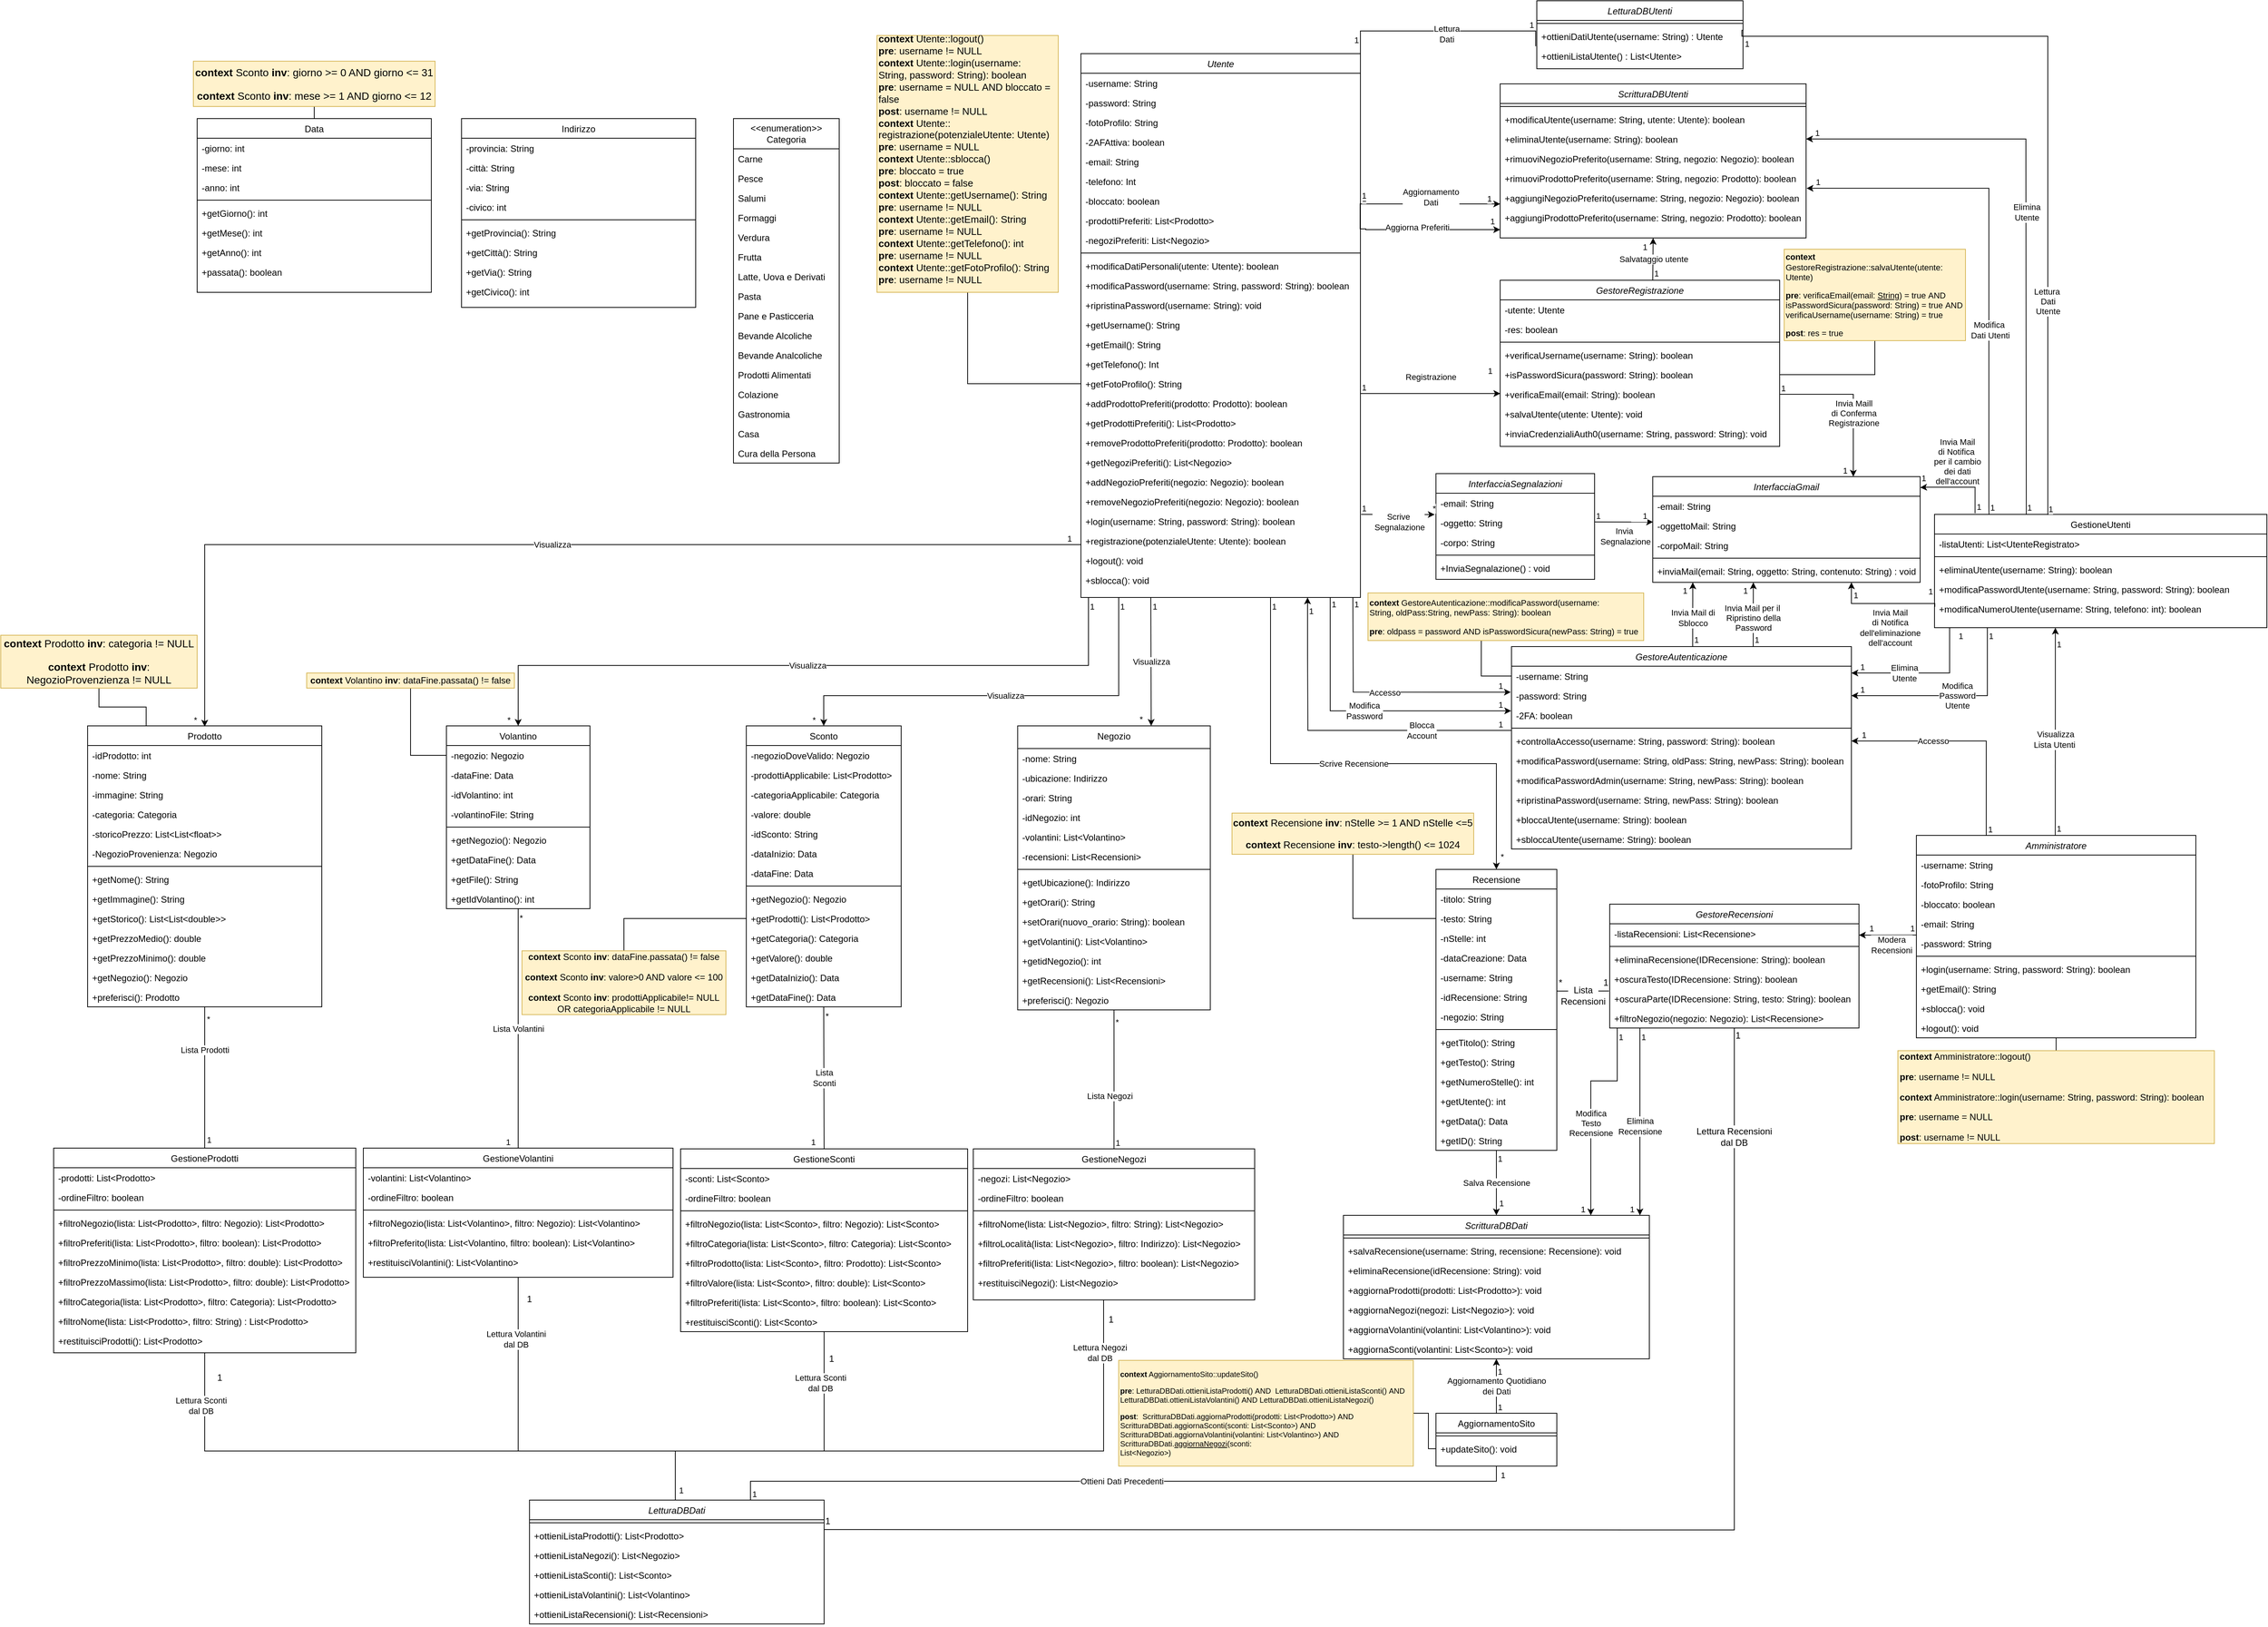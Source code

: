 <mxfile version="14.6.13" type="device"><diagram id="C5RBs43oDa-KdzZeNtuy" name="Page-1"><mxGraphModel dx="2195" dy="3294" grid="1" gridSize="10" guides="1" tooltips="1" connect="1" arrows="1" fold="1" page="1" pageScale="1" pageWidth="827" pageHeight="1169" math="0" shadow="0"><root><mxCell id="WIyWlLk6GJQsqaUBKTNV-0"/><mxCell id="WIyWlLk6GJQsqaUBKTNV-1" parent="WIyWlLk6GJQsqaUBKTNV-0"/><mxCell id="sEOVDzls1WDYL02gQGwr-0" value="Volantino" style="swimlane;fontStyle=0;align=center;verticalAlign=top;childLayout=stackLayout;horizontal=1;startSize=26;horizontalStack=0;resizeParent=1;resizeLast=0;collapsible=1;marginBottom=0;rounded=0;shadow=0;strokeWidth=1;" parent="WIyWlLk6GJQsqaUBKTNV-1" vertex="1"><mxGeometry x="-770" y="-440" width="190" height="242" as="geometry"><mxRectangle x="-770" y="-370" width="160" height="26" as="alternateBounds"/></mxGeometry></mxCell><mxCell id="sEOVDzls1WDYL02gQGwr-1" value="-negozio: Negozio" style="text;align=left;verticalAlign=top;spacingLeft=4;spacingRight=4;overflow=hidden;rotatable=0;points=[[0,0.5],[1,0.5]];portConstraint=eastwest;" parent="sEOVDzls1WDYL02gQGwr-0" vertex="1"><mxGeometry y="26" width="190" height="26" as="geometry"/></mxCell><mxCell id="sEOVDzls1WDYL02gQGwr-2" value="-dataFine: Data" style="text;align=left;verticalAlign=top;spacingLeft=4;spacingRight=4;overflow=hidden;rotatable=0;points=[[0,0.5],[1,0.5]];portConstraint=eastwest;rounded=0;shadow=0;html=0;" parent="sEOVDzls1WDYL02gQGwr-0" vertex="1"><mxGeometry y="52" width="190" height="26" as="geometry"/></mxCell><mxCell id="jzwxbWmnvgz3_FAfE3U4-0" value="-idVolantino: int" style="text;align=left;verticalAlign=top;spacingLeft=4;spacingRight=4;overflow=hidden;rotatable=0;points=[[0,0.5],[1,0.5]];portConstraint=eastwest;rounded=0;shadow=0;html=0;" parent="sEOVDzls1WDYL02gQGwr-0" vertex="1"><mxGeometry y="78" width="190" height="26" as="geometry"/></mxCell><mxCell id="sEOVDzls1WDYL02gQGwr-3" value="-volantinoFile: String" style="text;align=left;verticalAlign=top;spacingLeft=4;spacingRight=4;overflow=hidden;rotatable=0;points=[[0,0.5],[1,0.5]];portConstraint=eastwest;rounded=0;shadow=0;html=0;" parent="sEOVDzls1WDYL02gQGwr-0" vertex="1"><mxGeometry y="104" width="190" height="26" as="geometry"/></mxCell><mxCell id="sEOVDzls1WDYL02gQGwr-4" value="" style="line;html=1;strokeWidth=1;align=left;verticalAlign=middle;spacingTop=-1;spacingLeft=3;spacingRight=3;rotatable=0;labelPosition=right;points=[];portConstraint=eastwest;" parent="sEOVDzls1WDYL02gQGwr-0" vertex="1"><mxGeometry y="130" width="190" height="8" as="geometry"/></mxCell><mxCell id="sEOVDzls1WDYL02gQGwr-5" value="+getNegozio(): Negozio" style="text;align=left;verticalAlign=top;spacingLeft=4;spacingRight=4;overflow=hidden;rotatable=0;points=[[0,0.5],[1,0.5]];portConstraint=eastwest;fontStyle=0" parent="sEOVDzls1WDYL02gQGwr-0" vertex="1"><mxGeometry y="138" width="190" height="26" as="geometry"/></mxCell><mxCell id="sEOVDzls1WDYL02gQGwr-6" value="+getDataFine(): Data" style="text;align=left;verticalAlign=top;spacingLeft=4;spacingRight=4;overflow=hidden;rotatable=0;points=[[0,0.5],[1,0.5]];portConstraint=eastwest;fontStyle=0" parent="sEOVDzls1WDYL02gQGwr-0" vertex="1"><mxGeometry y="164" width="190" height="26" as="geometry"/></mxCell><mxCell id="sEOVDzls1WDYL02gQGwr-7" value="+getFile(): String" style="text;align=left;verticalAlign=top;spacingLeft=4;spacingRight=4;overflow=hidden;rotatable=0;points=[[0,0.5],[1,0.5]];portConstraint=eastwest;fontStyle=0" parent="sEOVDzls1WDYL02gQGwr-0" vertex="1"><mxGeometry y="190" width="190" height="26" as="geometry"/></mxCell><mxCell id="jzwxbWmnvgz3_FAfE3U4-1" value="+getIdVolantino(): int" style="text;align=left;verticalAlign=top;spacingLeft=4;spacingRight=4;overflow=hidden;rotatable=0;points=[[0,0.5],[1,0.5]];portConstraint=eastwest;fontStyle=0" parent="sEOVDzls1WDYL02gQGwr-0" vertex="1"><mxGeometry y="216" width="190" height="26" as="geometry"/></mxCell><mxCell id="sEOVDzls1WDYL02gQGwr-8" value="Sconto" style="swimlane;fontStyle=0;align=center;verticalAlign=top;childLayout=stackLayout;horizontal=1;startSize=26;horizontalStack=0;resizeParent=1;resizeLast=0;collapsible=1;marginBottom=0;rounded=0;shadow=0;strokeWidth=1;" parent="WIyWlLk6GJQsqaUBKTNV-1" vertex="1"><mxGeometry x="-373" y="-440" width="205" height="372" as="geometry"><mxRectangle x="-373" y="-440" width="170" height="26" as="alternateBounds"/></mxGeometry></mxCell><mxCell id="sEOVDzls1WDYL02gQGwr-9" value="-negozioDoveValido: Negozio" style="text;align=left;verticalAlign=top;spacingLeft=4;spacingRight=4;overflow=hidden;rotatable=0;points=[[0,0.5],[1,0.5]];portConstraint=eastwest;" parent="sEOVDzls1WDYL02gQGwr-8" vertex="1"><mxGeometry y="26" width="205" height="26" as="geometry"/></mxCell><mxCell id="sEOVDzls1WDYL02gQGwr-10" value="-prodottiApplicabile: List&lt;Prodotto&gt;" style="text;align=left;verticalAlign=top;spacingLeft=4;spacingRight=4;overflow=hidden;rotatable=0;points=[[0,0.5],[1,0.5]];portConstraint=eastwest;" parent="sEOVDzls1WDYL02gQGwr-8" vertex="1"><mxGeometry y="52" width="205" height="26" as="geometry"/></mxCell><mxCell id="sEOVDzls1WDYL02gQGwr-11" value="-categoriaApplicabile: Categoria" style="text;align=left;verticalAlign=top;spacingLeft=4;spacingRight=4;overflow=hidden;rotatable=0;points=[[0,0.5],[1,0.5]];portConstraint=eastwest;" parent="sEOVDzls1WDYL02gQGwr-8" vertex="1"><mxGeometry y="78" width="205" height="26" as="geometry"/></mxCell><mxCell id="sEOVDzls1WDYL02gQGwr-12" value="-valore: double" style="text;align=left;verticalAlign=top;spacingLeft=4;spacingRight=4;overflow=hidden;rotatable=0;points=[[0,0.5],[1,0.5]];portConstraint=eastwest;" parent="sEOVDzls1WDYL02gQGwr-8" vertex="1"><mxGeometry y="104" width="205" height="26" as="geometry"/></mxCell><mxCell id="sEOVDzls1WDYL02gQGwr-13" value="-idSconto: String" style="text;align=left;verticalAlign=top;spacingLeft=4;spacingRight=4;overflow=hidden;rotatable=0;points=[[0,0.5],[1,0.5]];portConstraint=eastwest;" parent="sEOVDzls1WDYL02gQGwr-8" vertex="1"><mxGeometry y="130" width="205" height="26" as="geometry"/></mxCell><mxCell id="wkQsfinDI1GgcepkfMwP-11" value="-dataInizio: Data" style="text;align=left;verticalAlign=top;spacingLeft=4;spacingRight=4;overflow=hidden;rotatable=0;points=[[0,0.5],[1,0.5]];portConstraint=eastwest;rounded=0;shadow=0;html=0;" vertex="1" parent="sEOVDzls1WDYL02gQGwr-8"><mxGeometry y="156" width="205" height="26" as="geometry"/></mxCell><mxCell id="sEOVDzls1WDYL02gQGwr-14" value="-dataFine: Data" style="text;align=left;verticalAlign=top;spacingLeft=4;spacingRight=4;overflow=hidden;rotatable=0;points=[[0,0.5],[1,0.5]];portConstraint=eastwest;rounded=0;shadow=0;html=0;" parent="sEOVDzls1WDYL02gQGwr-8" vertex="1"><mxGeometry y="182" width="205" height="26" as="geometry"/></mxCell><mxCell id="sEOVDzls1WDYL02gQGwr-15" value="" style="line;html=1;strokeWidth=1;align=left;verticalAlign=middle;spacingTop=-1;spacingLeft=3;spacingRight=3;rotatable=0;labelPosition=right;points=[];portConstraint=eastwest;" parent="sEOVDzls1WDYL02gQGwr-8" vertex="1"><mxGeometry y="208" width="205" height="8" as="geometry"/></mxCell><mxCell id="sEOVDzls1WDYL02gQGwr-16" value="+getNegozio(): Negozio" style="text;align=left;verticalAlign=top;spacingLeft=4;spacingRight=4;overflow=hidden;rotatable=0;points=[[0,0.5],[1,0.5]];portConstraint=eastwest;" parent="sEOVDzls1WDYL02gQGwr-8" vertex="1"><mxGeometry y="216" width="205" height="26" as="geometry"/></mxCell><mxCell id="sEOVDzls1WDYL02gQGwr-17" value="+getProdotti(): List&lt;Prodotto&gt;" style="text;align=left;verticalAlign=top;spacingLeft=4;spacingRight=4;overflow=hidden;rotatable=0;points=[[0,0.5],[1,0.5]];portConstraint=eastwest;" parent="sEOVDzls1WDYL02gQGwr-8" vertex="1"><mxGeometry y="242" width="205" height="26" as="geometry"/></mxCell><mxCell id="sEOVDzls1WDYL02gQGwr-18" value="+getCategoria(): Categoria" style="text;align=left;verticalAlign=top;spacingLeft=4;spacingRight=4;overflow=hidden;rotatable=0;points=[[0,0.5],[1,0.5]];portConstraint=eastwest;" parent="sEOVDzls1WDYL02gQGwr-8" vertex="1"><mxGeometry y="268" width="205" height="26" as="geometry"/></mxCell><mxCell id="sEOVDzls1WDYL02gQGwr-19" value="+getValore(): double" style="text;align=left;verticalAlign=top;spacingLeft=4;spacingRight=4;overflow=hidden;rotatable=0;points=[[0,0.5],[1,0.5]];portConstraint=eastwest;" parent="sEOVDzls1WDYL02gQGwr-8" vertex="1"><mxGeometry y="294" width="205" height="26" as="geometry"/></mxCell><mxCell id="wkQsfinDI1GgcepkfMwP-9" value="+getDataInizio(): Data" style="text;align=left;verticalAlign=top;spacingLeft=4;spacingRight=4;overflow=hidden;rotatable=0;points=[[0,0.5],[1,0.5]];portConstraint=eastwest;" vertex="1" parent="sEOVDzls1WDYL02gQGwr-8"><mxGeometry y="320" width="205" height="26" as="geometry"/></mxCell><mxCell id="wkQsfinDI1GgcepkfMwP-10" value="+getDataFine(): Data" style="text;align=left;verticalAlign=top;spacingLeft=4;spacingRight=4;overflow=hidden;rotatable=0;points=[[0,0.5],[1,0.5]];portConstraint=eastwest;" vertex="1" parent="sEOVDzls1WDYL02gQGwr-8"><mxGeometry y="346" width="205" height="26" as="geometry"/></mxCell><mxCell id="sEOVDzls1WDYL02gQGwr-20" style="edgeStyle=orthogonalEdgeStyle;rounded=0;orthogonalLoop=1;jettySize=auto;html=1;exitX=0.5;exitY=1;exitDx=0;exitDy=0;startArrow=none;startFill=0;endArrow=none;endFill=0;" parent="WIyWlLk6GJQsqaUBKTNV-1" source="sEOVDzls1WDYL02gQGwr-21" target="sEOVDzls1WDYL02gQGwr-47" edge="1"><mxGeometry relative="1" as="geometry"/></mxCell><mxCell id="sEOVDzls1WDYL02gQGwr-21" value="Negozio" style="swimlane;fontStyle=0;align=center;verticalAlign=top;childLayout=stackLayout;horizontal=1;startSize=30;horizontalStack=0;resizeParent=1;resizeLast=0;collapsible=1;marginBottom=0;rounded=0;shadow=0;strokeWidth=1;" parent="WIyWlLk6GJQsqaUBKTNV-1" vertex="1"><mxGeometry x="-13.75" y="-440" width="255" height="376" as="geometry"><mxRectangle x="-20" y="-440" width="170" height="26" as="alternateBounds"/></mxGeometry></mxCell><mxCell id="sEOVDzls1WDYL02gQGwr-22" value="-nome: String" style="text;align=left;verticalAlign=top;spacingLeft=4;spacingRight=4;overflow=hidden;rotatable=0;points=[[0,0.5],[1,0.5]];portConstraint=eastwest;" parent="sEOVDzls1WDYL02gQGwr-21" vertex="1"><mxGeometry y="30" width="255" height="26" as="geometry"/></mxCell><mxCell id="sEOVDzls1WDYL02gQGwr-23" value="-ubicazione: Indirizzo" style="text;align=left;verticalAlign=top;spacingLeft=4;spacingRight=4;overflow=hidden;rotatable=0;points=[[0,0.5],[1,0.5]];portConstraint=eastwest;" parent="sEOVDzls1WDYL02gQGwr-21" vertex="1"><mxGeometry y="56" width="255" height="26" as="geometry"/></mxCell><mxCell id="sEOVDzls1WDYL02gQGwr-24" value="-orari: String" style="text;align=left;verticalAlign=top;spacingLeft=4;spacingRight=4;overflow=hidden;rotatable=0;points=[[0,0.5],[1,0.5]];portConstraint=eastwest;" parent="sEOVDzls1WDYL02gQGwr-21" vertex="1"><mxGeometry y="82" width="255" height="26" as="geometry"/></mxCell><mxCell id="wkQsfinDI1GgcepkfMwP-8" value="-idNegozio: int" style="text;align=left;verticalAlign=top;spacingLeft=4;spacingRight=4;overflow=hidden;rotatable=0;points=[[0,0.5],[1,0.5]];portConstraint=eastwest;" vertex="1" parent="sEOVDzls1WDYL02gQGwr-21"><mxGeometry y="108" width="255" height="26" as="geometry"/></mxCell><mxCell id="sEOVDzls1WDYL02gQGwr-25" value="-volantini: List&lt;Volantino&gt;" style="text;align=left;verticalAlign=top;spacingLeft=4;spacingRight=4;overflow=hidden;rotatable=0;points=[[0,0.5],[1,0.5]];portConstraint=eastwest;" parent="sEOVDzls1WDYL02gQGwr-21" vertex="1"><mxGeometry y="134" width="255" height="26" as="geometry"/></mxCell><mxCell id="sEOVDzls1WDYL02gQGwr-26" value="-recensioni: List&lt;Recensioni&gt;" style="text;align=left;verticalAlign=top;spacingLeft=4;spacingRight=4;overflow=hidden;rotatable=0;points=[[0,0.5],[1,0.5]];portConstraint=eastwest;" parent="sEOVDzls1WDYL02gQGwr-21" vertex="1"><mxGeometry y="160" width="255" height="26" as="geometry"/></mxCell><mxCell id="sEOVDzls1WDYL02gQGwr-27" value="" style="line;html=1;strokeWidth=1;align=left;verticalAlign=middle;spacingTop=-1;spacingLeft=3;spacingRight=3;rotatable=0;labelPosition=right;points=[];portConstraint=eastwest;" parent="sEOVDzls1WDYL02gQGwr-21" vertex="1"><mxGeometry y="186" width="255" height="8" as="geometry"/></mxCell><mxCell id="sEOVDzls1WDYL02gQGwr-28" value="+getUbicazione(): Indirizzo" style="text;align=left;verticalAlign=top;spacingLeft=4;spacingRight=4;overflow=hidden;rotatable=0;points=[[0,0.5],[1,0.5]];portConstraint=eastwest;" parent="sEOVDzls1WDYL02gQGwr-21" vertex="1"><mxGeometry y="194" width="255" height="26" as="geometry"/></mxCell><mxCell id="sEOVDzls1WDYL02gQGwr-29" value="+getOrari(): String" style="text;align=left;verticalAlign=top;spacingLeft=4;spacingRight=4;overflow=hidden;rotatable=0;points=[[0,0.5],[1,0.5]];portConstraint=eastwest;" parent="sEOVDzls1WDYL02gQGwr-21" vertex="1"><mxGeometry y="220" width="255" height="26" as="geometry"/></mxCell><mxCell id="sEOVDzls1WDYL02gQGwr-30" value="+setOrari(nuovo_orario: String): boolean" style="text;align=left;verticalAlign=top;spacingLeft=4;spacingRight=4;overflow=hidden;rotatable=0;points=[[0,0.5],[1,0.5]];portConstraint=eastwest;" parent="sEOVDzls1WDYL02gQGwr-21" vertex="1"><mxGeometry y="246" width="255" height="26" as="geometry"/></mxCell><mxCell id="sEOVDzls1WDYL02gQGwr-31" value="+getVolantini(): List&lt;Volantino&gt;" style="text;align=left;verticalAlign=top;spacingLeft=4;spacingRight=4;overflow=hidden;rotatable=0;points=[[0,0.5],[1,0.5]];portConstraint=eastwest;" parent="sEOVDzls1WDYL02gQGwr-21" vertex="1"><mxGeometry y="272" width="255" height="26" as="geometry"/></mxCell><mxCell id="wkQsfinDI1GgcepkfMwP-6" value="+getidNegozio(): int" style="text;align=left;verticalAlign=top;spacingLeft=4;spacingRight=4;overflow=hidden;rotatable=0;points=[[0,0.5],[1,0.5]];portConstraint=eastwest;" vertex="1" parent="sEOVDzls1WDYL02gQGwr-21"><mxGeometry y="298" width="255" height="26" as="geometry"/></mxCell><mxCell id="wkQsfinDI1GgcepkfMwP-7" value="+getRecensioni(): List&lt;Recensioni&gt;" style="text;align=left;verticalAlign=top;spacingLeft=4;spacingRight=4;overflow=hidden;rotatable=0;points=[[0,0.5],[1,0.5]];portConstraint=eastwest;" vertex="1" parent="sEOVDzls1WDYL02gQGwr-21"><mxGeometry y="324" width="255" height="26" as="geometry"/></mxCell><mxCell id="sEOVDzls1WDYL02gQGwr-32" value="+preferisci(): Negozio" style="text;align=left;verticalAlign=top;spacingLeft=4;spacingRight=4;overflow=hidden;rotatable=0;points=[[0,0.5],[1,0.5]];portConstraint=eastwest;" parent="sEOVDzls1WDYL02gQGwr-21" vertex="1"><mxGeometry y="350" width="255" height="26" as="geometry"/></mxCell><mxCell id="sEOVDzls1WDYL02gQGwr-33" value="Prodotto" style="swimlane;fontStyle=0;align=center;verticalAlign=top;childLayout=stackLayout;horizontal=1;startSize=26;horizontalStack=0;resizeParent=1;resizeLast=0;collapsible=1;marginBottom=0;rounded=0;shadow=0;strokeWidth=1;" parent="WIyWlLk6GJQsqaUBKTNV-1" vertex="1"><mxGeometry x="-1245" y="-440" width="310" height="372" as="geometry"><mxRectangle x="-1070" y="-380" width="170" height="26" as="alternateBounds"/></mxGeometry></mxCell><mxCell id="sEOVDzls1WDYL02gQGwr-34" value="-idProdotto: int" style="text;align=left;verticalAlign=top;spacingLeft=4;spacingRight=4;overflow=hidden;rotatable=0;points=[[0,0.5],[1,0.5]];portConstraint=eastwest;" parent="sEOVDzls1WDYL02gQGwr-33" vertex="1"><mxGeometry y="26" width="310" height="26" as="geometry"/></mxCell><mxCell id="sEOVDzls1WDYL02gQGwr-35" value="-nome: String" style="text;align=left;verticalAlign=top;spacingLeft=4;spacingRight=4;overflow=hidden;rotatable=0;points=[[0,0.5],[1,0.5]];portConstraint=eastwest;" parent="sEOVDzls1WDYL02gQGwr-33" vertex="1"><mxGeometry y="52" width="310" height="26" as="geometry"/></mxCell><mxCell id="sEOVDzls1WDYL02gQGwr-36" value="-immagine: String" style="text;align=left;verticalAlign=top;spacingLeft=4;spacingRight=4;overflow=hidden;rotatable=0;points=[[0,0.5],[1,0.5]];portConstraint=eastwest;" parent="sEOVDzls1WDYL02gQGwr-33" vertex="1"><mxGeometry y="78" width="310" height="26" as="geometry"/></mxCell><mxCell id="sEOVDzls1WDYL02gQGwr-37" value="-categoria: Categoria" style="text;align=left;verticalAlign=top;spacingLeft=4;spacingRight=4;overflow=hidden;rotatable=0;points=[[0,0.5],[1,0.5]];portConstraint=eastwest;" parent="sEOVDzls1WDYL02gQGwr-33" vertex="1"><mxGeometry y="104" width="310" height="26" as="geometry"/></mxCell><mxCell id="sEOVDzls1WDYL02gQGwr-38" value="-storicoPrezzo: List&lt;List&lt;float&gt;&gt;" style="text;align=left;verticalAlign=top;spacingLeft=4;spacingRight=4;overflow=hidden;rotatable=0;points=[[0,0.5],[1,0.5]];portConstraint=eastwest;" parent="sEOVDzls1WDYL02gQGwr-33" vertex="1"><mxGeometry y="130" width="310" height="26" as="geometry"/></mxCell><mxCell id="wkQsfinDI1GgcepkfMwP-4" value="-NegozioProvenienza: Negozio" style="text;align=left;verticalAlign=top;spacingLeft=4;spacingRight=4;overflow=hidden;rotatable=0;points=[[0,0.5],[1,0.5]];portConstraint=eastwest;" vertex="1" parent="sEOVDzls1WDYL02gQGwr-33"><mxGeometry y="156" width="310" height="26" as="geometry"/></mxCell><mxCell id="sEOVDzls1WDYL02gQGwr-39" value="" style="line;html=1;strokeWidth=1;align=left;verticalAlign=middle;spacingTop=-1;spacingLeft=3;spacingRight=3;rotatable=0;labelPosition=right;points=[];portConstraint=eastwest;" parent="sEOVDzls1WDYL02gQGwr-33" vertex="1"><mxGeometry y="182" width="310" height="8" as="geometry"/></mxCell><mxCell id="sEOVDzls1WDYL02gQGwr-40" value="+getNome(): String" style="text;align=left;verticalAlign=top;spacingLeft=4;spacingRight=4;overflow=hidden;rotatable=0;points=[[0,0.5],[1,0.5]];portConstraint=eastwest;" parent="sEOVDzls1WDYL02gQGwr-33" vertex="1"><mxGeometry y="190" width="310" height="26" as="geometry"/></mxCell><mxCell id="sEOVDzls1WDYL02gQGwr-41" value="+getImmagine(): String" style="text;align=left;verticalAlign=top;spacingLeft=4;spacingRight=4;overflow=hidden;rotatable=0;points=[[0,0.5],[1,0.5]];portConstraint=eastwest;" parent="sEOVDzls1WDYL02gQGwr-33" vertex="1"><mxGeometry y="216" width="310" height="26" as="geometry"/></mxCell><mxCell id="sEOVDzls1WDYL02gQGwr-42" value="+getStorico(): List&lt;List&lt;double&gt;&gt;" style="text;align=left;verticalAlign=top;spacingLeft=4;spacingRight=4;overflow=hidden;rotatable=0;points=[[0,0.5],[1,0.5]];portConstraint=eastwest;" parent="sEOVDzls1WDYL02gQGwr-33" vertex="1"><mxGeometry y="242" width="310" height="26" as="geometry"/></mxCell><mxCell id="sEOVDzls1WDYL02gQGwr-43" value="+getPrezzoMedio(): double" style="text;align=left;verticalAlign=top;spacingLeft=4;spacingRight=4;overflow=hidden;rotatable=0;points=[[0,0.5],[1,0.5]];portConstraint=eastwest;" parent="sEOVDzls1WDYL02gQGwr-33" vertex="1"><mxGeometry y="268" width="310" height="26" as="geometry"/></mxCell><mxCell id="sEOVDzls1WDYL02gQGwr-44" value="+getPrezzoMinimo(): double" style="text;align=left;verticalAlign=top;spacingLeft=4;spacingRight=4;overflow=hidden;rotatable=0;points=[[0,0.5],[1,0.5]];portConstraint=eastwest;" parent="sEOVDzls1WDYL02gQGwr-33" vertex="1"><mxGeometry y="294" width="310" height="26" as="geometry"/></mxCell><mxCell id="wkQsfinDI1GgcepkfMwP-3" value="+getNegozio(): Negozio" style="text;align=left;verticalAlign=top;spacingLeft=4;spacingRight=4;overflow=hidden;rotatable=0;points=[[0,0.5],[1,0.5]];portConstraint=eastwest;" vertex="1" parent="sEOVDzls1WDYL02gQGwr-33"><mxGeometry y="320" width="310" height="26" as="geometry"/></mxCell><mxCell id="sEOVDzls1WDYL02gQGwr-45" value="+preferisci(): Prodotto" style="text;align=left;verticalAlign=top;spacingLeft=4;spacingRight=4;overflow=hidden;rotatable=0;points=[[0,0.5],[1,0.5]];portConstraint=eastwest;" parent="sEOVDzls1WDYL02gQGwr-33" vertex="1"><mxGeometry y="346" width="310" height="26" as="geometry"/></mxCell><mxCell id="sEOVDzls1WDYL02gQGwr-46" style="edgeStyle=orthogonalEdgeStyle;rounded=0;orthogonalLoop=1;jettySize=auto;html=1;entryX=0.5;entryY=0;entryDx=0;entryDy=0;startArrow=none;startFill=0;endArrow=none;endFill=0;" parent="WIyWlLk6GJQsqaUBKTNV-1" target="sEOVDzls1WDYL02gQGwr-296" edge="1"><mxGeometry relative="1" as="geometry"><mxPoint x="100" y="320.0" as="sourcePoint"/><Array as="points"><mxPoint x="100" y="520"/><mxPoint x="-467" y="520"/><mxPoint x="-467" y="585"/></Array></mxGeometry></mxCell><mxCell id="sEOVDzls1WDYL02gQGwr-47" value="GestioneNegozi" style="swimlane;fontStyle=0;align=center;verticalAlign=top;childLayout=stackLayout;horizontal=1;startSize=26;horizontalStack=0;resizeParent=1;resizeLast=0;collapsible=1;marginBottom=0;rounded=0;shadow=0;strokeWidth=1;" parent="WIyWlLk6GJQsqaUBKTNV-1" vertex="1"><mxGeometry x="-72.5" y="120" width="372.5" height="200" as="geometry"><mxRectangle x="-72.5" y="110" width="170" height="26" as="alternateBounds"/></mxGeometry></mxCell><mxCell id="sEOVDzls1WDYL02gQGwr-48" value="-negozi: List&lt;Negozio&gt;" style="text;align=left;verticalAlign=top;spacingLeft=4;spacingRight=4;overflow=hidden;rotatable=0;points=[[0,0.5],[1,0.5]];portConstraint=eastwest;" parent="sEOVDzls1WDYL02gQGwr-47" vertex="1"><mxGeometry y="26" width="372.5" height="26" as="geometry"/></mxCell><mxCell id="sEOVDzls1WDYL02gQGwr-49" value="-ordineFiltro: boolean" style="text;align=left;verticalAlign=top;spacingLeft=4;spacingRight=4;overflow=hidden;rotatable=0;points=[[0,0.5],[1,0.5]];portConstraint=eastwest;" parent="sEOVDzls1WDYL02gQGwr-47" vertex="1"><mxGeometry y="52" width="372.5" height="26" as="geometry"/></mxCell><mxCell id="sEOVDzls1WDYL02gQGwr-50" value="" style="line;html=1;strokeWidth=1;align=left;verticalAlign=middle;spacingTop=-1;spacingLeft=3;spacingRight=3;rotatable=0;labelPosition=right;points=[];portConstraint=eastwest;" parent="sEOVDzls1WDYL02gQGwr-47" vertex="1"><mxGeometry y="78" width="372.5" height="8" as="geometry"/></mxCell><mxCell id="sEOVDzls1WDYL02gQGwr-51" value="+filtroNome(lista: List&lt;Negozio&gt;, filtro: String): List&lt;Negozio&gt;" style="text;align=left;verticalAlign=top;spacingLeft=4;spacingRight=4;overflow=hidden;rotatable=0;points=[[0,0.5],[1,0.5]];portConstraint=eastwest;" parent="sEOVDzls1WDYL02gQGwr-47" vertex="1"><mxGeometry y="86" width="372.5" height="26" as="geometry"/></mxCell><mxCell id="sEOVDzls1WDYL02gQGwr-52" value="+filtroLocalità(lista: List&lt;Negozio&gt;, filtro: Indirizzo): List&lt;Negozio&gt;" style="text;align=left;verticalAlign=top;spacingLeft=4;spacingRight=4;overflow=hidden;rotatable=0;points=[[0,0.5],[1,0.5]];portConstraint=eastwest;" parent="sEOVDzls1WDYL02gQGwr-47" vertex="1"><mxGeometry y="112" width="372.5" height="26" as="geometry"/></mxCell><mxCell id="sEOVDzls1WDYL02gQGwr-53" value="+filtroPreferiti(lista: List&lt;Negozio&gt;, filtro: boolean): List&lt;Negozio&gt;" style="text;align=left;verticalAlign=top;spacingLeft=4;spacingRight=4;overflow=hidden;rotatable=0;points=[[0,0.5],[1,0.5]];portConstraint=eastwest;" parent="sEOVDzls1WDYL02gQGwr-47" vertex="1"><mxGeometry y="138" width="372.5" height="26" as="geometry"/></mxCell><mxCell id="sEOVDzls1WDYL02gQGwr-54" value="+restituisciNegozi(): List&lt;Negozio&gt;" style="text;align=left;verticalAlign=top;spacingLeft=4;spacingRight=4;overflow=hidden;rotatable=0;points=[[0,0.5],[1,0.5]];portConstraint=eastwest;" parent="sEOVDzls1WDYL02gQGwr-47" vertex="1"><mxGeometry y="164" width="372.5" height="26" as="geometry"/></mxCell><mxCell id="sEOVDzls1WDYL02gQGwr-55" value="GestioneSconti" style="swimlane;fontStyle=0;align=center;verticalAlign=top;childLayout=stackLayout;horizontal=1;startSize=26;horizontalStack=0;resizeParent=1;resizeLast=0;collapsible=1;marginBottom=0;rounded=0;shadow=0;strokeWidth=1;" parent="WIyWlLk6GJQsqaUBKTNV-1" vertex="1"><mxGeometry x="-460" y="120" width="380" height="242" as="geometry"><mxRectangle x="-460" y="120" width="170" height="26" as="alternateBounds"/></mxGeometry></mxCell><mxCell id="sEOVDzls1WDYL02gQGwr-56" value="-sconti: List&lt;Sconto&gt;" style="text;align=left;verticalAlign=top;spacingLeft=4;spacingRight=4;overflow=hidden;rotatable=0;points=[[0,0.5],[1,0.5]];portConstraint=eastwest;" parent="sEOVDzls1WDYL02gQGwr-55" vertex="1"><mxGeometry y="26" width="380" height="26" as="geometry"/></mxCell><mxCell id="sEOVDzls1WDYL02gQGwr-57" value="-ordineFiltro: boolean" style="text;align=left;verticalAlign=top;spacingLeft=4;spacingRight=4;overflow=hidden;rotatable=0;points=[[0,0.5],[1,0.5]];portConstraint=eastwest;" parent="sEOVDzls1WDYL02gQGwr-55" vertex="1"><mxGeometry y="52" width="380" height="26" as="geometry"/></mxCell><mxCell id="sEOVDzls1WDYL02gQGwr-58" value="" style="line;html=1;strokeWidth=1;align=left;verticalAlign=middle;spacingTop=-1;spacingLeft=3;spacingRight=3;rotatable=0;labelPosition=right;points=[];portConstraint=eastwest;" parent="sEOVDzls1WDYL02gQGwr-55" vertex="1"><mxGeometry y="78" width="380" height="8" as="geometry"/></mxCell><mxCell id="sEOVDzls1WDYL02gQGwr-59" value="+filtroNegozio(lista: List&lt;Sconto&gt;, filtro: Negozio): List&lt;Sconto&gt;" style="text;align=left;verticalAlign=top;spacingLeft=4;spacingRight=4;overflow=hidden;rotatable=0;points=[[0,0.5],[1,0.5]];portConstraint=eastwest;" parent="sEOVDzls1WDYL02gQGwr-55" vertex="1"><mxGeometry y="86" width="380" height="26" as="geometry"/></mxCell><mxCell id="sEOVDzls1WDYL02gQGwr-60" value="+filtroCategoria(lista: List&lt;Sconto&gt;, filtro: Categoria): List&lt;Sconto&gt;" style="text;align=left;verticalAlign=top;spacingLeft=4;spacingRight=4;overflow=hidden;rotatable=0;points=[[0,0.5],[1,0.5]];portConstraint=eastwest;" parent="sEOVDzls1WDYL02gQGwr-55" vertex="1"><mxGeometry y="112" width="380" height="26" as="geometry"/></mxCell><mxCell id="sEOVDzls1WDYL02gQGwr-61" value="+filtroProdotto(lista: List&lt;Sconto&gt;, filtro: Prodotto): List&lt;Sconto&gt;" style="text;align=left;verticalAlign=top;spacingLeft=4;spacingRight=4;overflow=hidden;rotatable=0;points=[[0,0.5],[1,0.5]];portConstraint=eastwest;" parent="sEOVDzls1WDYL02gQGwr-55" vertex="1"><mxGeometry y="138" width="380" height="26" as="geometry"/></mxCell><mxCell id="sEOVDzls1WDYL02gQGwr-62" value="+filtroValore(lista: List&lt;Sconto&gt;, filtro: double): List&lt;Sconto&gt;" style="text;align=left;verticalAlign=top;spacingLeft=4;spacingRight=4;overflow=hidden;rotatable=0;points=[[0,0.5],[1,0.5]];portConstraint=eastwest;" parent="sEOVDzls1WDYL02gQGwr-55" vertex="1"><mxGeometry y="164" width="380" height="26" as="geometry"/></mxCell><mxCell id="sEOVDzls1WDYL02gQGwr-63" value="+filtroPreferiti(lista: List&lt;Sconto&gt;, filtro: boolean): List&lt;Sconto&gt;" style="text;align=left;verticalAlign=top;spacingLeft=4;spacingRight=4;overflow=hidden;rotatable=0;points=[[0,0.5],[1,0.5]];portConstraint=eastwest;" parent="sEOVDzls1WDYL02gQGwr-55" vertex="1"><mxGeometry y="190" width="380" height="26" as="geometry"/></mxCell><mxCell id="sEOVDzls1WDYL02gQGwr-64" value="+restituisciSconti(): List&lt;Sconto&gt;" style="text;align=left;verticalAlign=top;spacingLeft=4;spacingRight=4;overflow=hidden;rotatable=0;points=[[0,0.5],[1,0.5]];portConstraint=eastwest;" parent="sEOVDzls1WDYL02gQGwr-55" vertex="1"><mxGeometry y="216" width="380" height="26" as="geometry"/></mxCell><mxCell id="sEOVDzls1WDYL02gQGwr-65" value="GestioneVolantini" style="swimlane;fontStyle=0;align=center;verticalAlign=top;childLayout=stackLayout;horizontal=1;startSize=26;horizontalStack=0;resizeParent=1;resizeLast=0;collapsible=1;marginBottom=0;rounded=0;shadow=0;strokeWidth=1;" parent="WIyWlLk6GJQsqaUBKTNV-1" vertex="1"><mxGeometry x="-880" y="119" width="410" height="171" as="geometry"><mxRectangle x="-880" y="119" width="170" height="26" as="alternateBounds"/></mxGeometry></mxCell><mxCell id="sEOVDzls1WDYL02gQGwr-66" value="-volantini: List&lt;Volantino&gt;" style="text;align=left;verticalAlign=top;spacingLeft=4;spacingRight=4;overflow=hidden;rotatable=0;points=[[0,0.5],[1,0.5]];portConstraint=eastwest;" parent="sEOVDzls1WDYL02gQGwr-65" vertex="1"><mxGeometry y="26" width="410" height="26" as="geometry"/></mxCell><mxCell id="sEOVDzls1WDYL02gQGwr-67" value="-ordineFiltro: boolean" style="text;align=left;verticalAlign=top;spacingLeft=4;spacingRight=4;overflow=hidden;rotatable=0;points=[[0,0.5],[1,0.5]];portConstraint=eastwest;" parent="sEOVDzls1WDYL02gQGwr-65" vertex="1"><mxGeometry y="52" width="410" height="26" as="geometry"/></mxCell><mxCell id="sEOVDzls1WDYL02gQGwr-68" value="" style="line;html=1;strokeWidth=1;align=left;verticalAlign=middle;spacingTop=-1;spacingLeft=3;spacingRight=3;rotatable=0;labelPosition=right;points=[];portConstraint=eastwest;" parent="sEOVDzls1WDYL02gQGwr-65" vertex="1"><mxGeometry y="78" width="410" height="8" as="geometry"/></mxCell><mxCell id="sEOVDzls1WDYL02gQGwr-69" value="+filtroNegozio(lista: List&lt;Volantino&gt;, filtro: Negozio): List&lt;Volantino&gt;" style="text;align=left;verticalAlign=top;spacingLeft=4;spacingRight=4;overflow=hidden;rotatable=0;points=[[0,0.5],[1,0.5]];portConstraint=eastwest;" parent="sEOVDzls1WDYL02gQGwr-65" vertex="1"><mxGeometry y="86" width="410" height="26" as="geometry"/></mxCell><mxCell id="sEOVDzls1WDYL02gQGwr-70" value="+filtroPreferito(lista: List&lt;Volantino, filtro: boolean): List&lt;Volantino&gt;" style="text;align=left;verticalAlign=top;spacingLeft=4;spacingRight=4;overflow=hidden;rotatable=0;points=[[0,0.5],[1,0.5]];portConstraint=eastwest;" parent="sEOVDzls1WDYL02gQGwr-65" vertex="1"><mxGeometry y="112" width="410" height="26" as="geometry"/></mxCell><mxCell id="sEOVDzls1WDYL02gQGwr-71" value="+restituisciVolantini(): List&lt;Volantino&gt;" style="text;align=left;verticalAlign=top;spacingLeft=4;spacingRight=4;overflow=hidden;rotatable=0;points=[[0,0.5],[1,0.5]];portConstraint=eastwest;" parent="sEOVDzls1WDYL02gQGwr-65" vertex="1"><mxGeometry y="138" width="410" height="26" as="geometry"/></mxCell><mxCell id="sEOVDzls1WDYL02gQGwr-72" style="edgeStyle=orthogonalEdgeStyle;rounded=0;orthogonalLoop=1;jettySize=auto;html=1;exitX=0.5;exitY=0;exitDx=0;exitDy=0;entryX=0.5;entryY=1;entryDx=0;entryDy=0;endArrow=none;endFill=0;startArrow=none;startFill=0;" parent="WIyWlLk6GJQsqaUBKTNV-1" source="sEOVDzls1WDYL02gQGwr-73" target="sEOVDzls1WDYL02gQGwr-33" edge="1"><mxGeometry relative="1" as="geometry"/></mxCell><mxCell id="sEOVDzls1WDYL02gQGwr-73" value="GestioneProdotti" style="swimlane;fontStyle=0;align=center;verticalAlign=top;childLayout=stackLayout;horizontal=1;startSize=26;horizontalStack=0;resizeParent=1;resizeLast=0;collapsible=1;marginBottom=0;rounded=0;shadow=0;strokeWidth=1;" parent="WIyWlLk6GJQsqaUBKTNV-1" vertex="1"><mxGeometry x="-1290" y="119" width="400" height="271" as="geometry"><mxRectangle x="-1290" y="119" width="170" height="26" as="alternateBounds"/></mxGeometry></mxCell><mxCell id="sEOVDzls1WDYL02gQGwr-74" value="-prodotti: List&lt;Prodotto&gt;" style="text;align=left;verticalAlign=top;spacingLeft=4;spacingRight=4;overflow=hidden;rotatable=0;points=[[0,0.5],[1,0.5]];portConstraint=eastwest;" parent="sEOVDzls1WDYL02gQGwr-73" vertex="1"><mxGeometry y="26" width="400" height="26" as="geometry"/></mxCell><mxCell id="sEOVDzls1WDYL02gQGwr-75" value="-ordineFiltro: boolean" style="text;align=left;verticalAlign=top;spacingLeft=4;spacingRight=4;overflow=hidden;rotatable=0;points=[[0,0.5],[1,0.5]];portConstraint=eastwest;" parent="sEOVDzls1WDYL02gQGwr-73" vertex="1"><mxGeometry y="52" width="400" height="26" as="geometry"/></mxCell><mxCell id="sEOVDzls1WDYL02gQGwr-76" value="" style="line;html=1;strokeWidth=1;align=left;verticalAlign=middle;spacingTop=-1;spacingLeft=3;spacingRight=3;rotatable=0;labelPosition=right;points=[];portConstraint=eastwest;" parent="sEOVDzls1WDYL02gQGwr-73" vertex="1"><mxGeometry y="78" width="400" height="8" as="geometry"/></mxCell><mxCell id="sEOVDzls1WDYL02gQGwr-77" value="+filtroNegozio(lista: List&lt;Prodotto&gt;, filtro: Negozio): List&lt;Prodotto&gt;" style="text;align=left;verticalAlign=top;spacingLeft=4;spacingRight=4;overflow=hidden;rotatable=0;points=[[0,0.5],[1,0.5]];portConstraint=eastwest;" parent="sEOVDzls1WDYL02gQGwr-73" vertex="1"><mxGeometry y="86" width="400" height="26" as="geometry"/></mxCell><mxCell id="sEOVDzls1WDYL02gQGwr-78" value="+filtroPreferiti(lista: List&lt;Prodotto&gt;, filtro: boolean): List&lt;Prodotto&gt;" style="text;align=left;verticalAlign=top;spacingLeft=4;spacingRight=4;overflow=hidden;rotatable=0;points=[[0,0.5],[1,0.5]];portConstraint=eastwest;" parent="sEOVDzls1WDYL02gQGwr-73" vertex="1"><mxGeometry y="112" width="400" height="26" as="geometry"/></mxCell><mxCell id="sEOVDzls1WDYL02gQGwr-79" value="+filtroPrezzoMinimo(lista: List&lt;Prodotto&gt;, filtro: double): List&lt;Prodotto&gt;" style="text;align=left;verticalAlign=top;spacingLeft=4;spacingRight=4;overflow=hidden;rotatable=0;points=[[0,0.5],[1,0.5]];portConstraint=eastwest;" parent="sEOVDzls1WDYL02gQGwr-73" vertex="1"><mxGeometry y="138" width="400" height="26" as="geometry"/></mxCell><mxCell id="sEOVDzls1WDYL02gQGwr-80" value="+filtroPrezzoMassimo(lista: List&lt;Prodotto&gt;, filtro: double): List&lt;Prodotto&gt;" style="text;align=left;verticalAlign=top;spacingLeft=4;spacingRight=4;overflow=hidden;rotatable=0;points=[[0,0.5],[1,0.5]];portConstraint=eastwest;" parent="sEOVDzls1WDYL02gQGwr-73" vertex="1"><mxGeometry y="164" width="400" height="26" as="geometry"/></mxCell><mxCell id="sEOVDzls1WDYL02gQGwr-81" value="+filtroCategoria(lista: List&lt;Prodotto&gt;, filtro: Categoria): List&lt;Prodotto&gt;" style="text;align=left;verticalAlign=top;spacingLeft=4;spacingRight=4;overflow=hidden;rotatable=0;points=[[0,0.5],[1,0.5]];portConstraint=eastwest;" parent="sEOVDzls1WDYL02gQGwr-73" vertex="1"><mxGeometry y="190" width="400" height="26" as="geometry"/></mxCell><mxCell id="sEOVDzls1WDYL02gQGwr-82" value="+filtroNome(lista: List&lt;Prodotto&gt;, filtro: String) : List&lt;Prodotto&gt;" style="text;align=left;verticalAlign=top;spacingLeft=4;spacingRight=4;overflow=hidden;rotatable=0;points=[[0,0.5],[1,0.5]];portConstraint=eastwest;" parent="sEOVDzls1WDYL02gQGwr-73" vertex="1"><mxGeometry y="216" width="400" height="26" as="geometry"/></mxCell><mxCell id="sEOVDzls1WDYL02gQGwr-83" value="+restituisciProdotti(): List&lt;Prodotto&gt;" style="text;align=left;verticalAlign=top;spacingLeft=4;spacingRight=4;overflow=hidden;rotatable=0;points=[[0,0.5],[1,0.5]];portConstraint=eastwest;" parent="sEOVDzls1WDYL02gQGwr-73" vertex="1"><mxGeometry y="242" width="400" height="26" as="geometry"/></mxCell><mxCell id="sEOVDzls1WDYL02gQGwr-84" value="AggiornamentoSito" style="swimlane;fontStyle=0;align=center;verticalAlign=top;childLayout=stackLayout;horizontal=1;startSize=26;horizontalStack=0;resizeParent=1;resizeLast=0;collapsible=1;marginBottom=0;rounded=0;shadow=0;strokeWidth=1;" parent="WIyWlLk6GJQsqaUBKTNV-1" vertex="1"><mxGeometry x="540" y="470" width="160" height="70" as="geometry"><mxRectangle x="275" y="-2000" width="170" height="26" as="alternateBounds"/></mxGeometry></mxCell><mxCell id="sEOVDzls1WDYL02gQGwr-85" value="" style="line;html=1;strokeWidth=1;align=left;verticalAlign=middle;spacingTop=-1;spacingLeft=3;spacingRight=3;rotatable=0;labelPosition=right;points=[];portConstraint=eastwest;" parent="sEOVDzls1WDYL02gQGwr-84" vertex="1"><mxGeometry y="26" width="160" height="8" as="geometry"/></mxCell><mxCell id="sEOVDzls1WDYL02gQGwr-86" value="+updateSito(): void" style="text;align=left;verticalAlign=top;spacingLeft=4;spacingRight=4;overflow=hidden;rotatable=0;points=[[0,0.5],[1,0.5]];portConstraint=eastwest;" parent="sEOVDzls1WDYL02gQGwr-84" vertex="1"><mxGeometry y="34" width="160" height="26" as="geometry"/></mxCell><mxCell id="sEOVDzls1WDYL02gQGwr-87" style="edgeStyle=orthogonalEdgeStyle;rounded=0;orthogonalLoop=1;jettySize=auto;html=1;endArrow=none;endFill=0;exitX=1;exitY=0.5;exitDx=0;exitDy=0;entryX=-0.002;entryY=0.01;entryDx=0;entryDy=0;entryPerimeter=0;" parent="WIyWlLk6GJQsqaUBKTNV-1" source="sEOVDzls1WDYL02gQGwr-113" target="sEOVDzls1WDYL02gQGwr-211" edge="1"><mxGeometry relative="1" as="geometry"><mxPoint x="350" y="-559" as="sourcePoint"/><mxPoint x="647" y="-681" as="targetPoint"/><Array as="points"><mxPoint x="440" y="-1360"/><mxPoint x="672" y="-1360"/></Array></mxGeometry></mxCell><mxCell id="sEOVDzls1WDYL02gQGwr-88" value="Utente" style="swimlane;fontStyle=2;align=center;verticalAlign=top;childLayout=stackLayout;horizontal=1;startSize=26;horizontalStack=0;resizeParent=1;resizeLast=0;collapsible=1;marginBottom=0;rounded=0;shadow=0;strokeWidth=1;" parent="WIyWlLk6GJQsqaUBKTNV-1" vertex="1"><mxGeometry x="70" y="-1330" width="370" height="720" as="geometry"><mxRectangle x="960" y="120" width="160" height="26" as="alternateBounds"/></mxGeometry></mxCell><mxCell id="sEOVDzls1WDYL02gQGwr-89" value="-username: String" style="text;align=left;verticalAlign=top;spacingLeft=4;spacingRight=4;overflow=hidden;rotatable=0;points=[[0,0.5],[1,0.5]];portConstraint=eastwest;" parent="sEOVDzls1WDYL02gQGwr-88" vertex="1"><mxGeometry y="26" width="370" height="26" as="geometry"/></mxCell><mxCell id="sEOVDzls1WDYL02gQGwr-90" value="-password: String" style="text;align=left;verticalAlign=top;spacingLeft=4;spacingRight=4;overflow=hidden;rotatable=0;points=[[0,0.5],[1,0.5]];portConstraint=eastwest;" parent="sEOVDzls1WDYL02gQGwr-88" vertex="1"><mxGeometry y="52" width="370" height="26" as="geometry"/></mxCell><mxCell id="sEOVDzls1WDYL02gQGwr-91" value="-fotoProfilo: String" style="text;align=left;verticalAlign=top;spacingLeft=4;spacingRight=4;overflow=hidden;rotatable=0;points=[[0,0.5],[1,0.5]];portConstraint=eastwest;" parent="sEOVDzls1WDYL02gQGwr-88" vertex="1"><mxGeometry y="78" width="370" height="26" as="geometry"/></mxCell><mxCell id="sEOVDzls1WDYL02gQGwr-92" value="-2AFAttiva: boolean" style="text;align=left;verticalAlign=top;spacingLeft=4;spacingRight=4;overflow=hidden;rotatable=0;points=[[0,0.5],[1,0.5]];portConstraint=eastwest;" parent="sEOVDzls1WDYL02gQGwr-88" vertex="1"><mxGeometry y="104" width="370" height="26" as="geometry"/></mxCell><mxCell id="sEOVDzls1WDYL02gQGwr-93" value="-email: String" style="text;align=left;verticalAlign=top;spacingLeft=4;spacingRight=4;overflow=hidden;rotatable=0;points=[[0,0.5],[1,0.5]];portConstraint=eastwest;" parent="sEOVDzls1WDYL02gQGwr-88" vertex="1"><mxGeometry y="130" width="370" height="26" as="geometry"/></mxCell><mxCell id="sEOVDzls1WDYL02gQGwr-94" value="-telefono: Int" style="text;align=left;verticalAlign=top;spacingLeft=4;spacingRight=4;overflow=hidden;rotatable=0;points=[[0,0.5],[1,0.5]];portConstraint=eastwest;" parent="sEOVDzls1WDYL02gQGwr-88" vertex="1"><mxGeometry y="156" width="370" height="26" as="geometry"/></mxCell><mxCell id="sEOVDzls1WDYL02gQGwr-95" value="-bloccato: boolean" style="text;align=left;verticalAlign=top;spacingLeft=4;spacingRight=4;overflow=hidden;rotatable=0;points=[[0,0.5],[1,0.5]];portConstraint=eastwest;" parent="sEOVDzls1WDYL02gQGwr-88" vertex="1"><mxGeometry y="182" width="370" height="26" as="geometry"/></mxCell><mxCell id="sEOVDzls1WDYL02gQGwr-96" value="-prodottiPreferiti: List&lt;Prodotto&gt;" style="text;align=left;verticalAlign=top;spacingLeft=4;spacingRight=4;overflow=hidden;rotatable=0;points=[[0,0.5],[1,0.5]];portConstraint=eastwest;" parent="sEOVDzls1WDYL02gQGwr-88" vertex="1"><mxGeometry y="208" width="370" height="26" as="geometry"/></mxCell><mxCell id="sEOVDzls1WDYL02gQGwr-97" value="-negoziPreferiti: List&lt;Negozio&gt;" style="text;align=left;verticalAlign=top;spacingLeft=4;spacingRight=4;overflow=hidden;rotatable=0;points=[[0,0.5],[1,0.5]];portConstraint=eastwest;" parent="sEOVDzls1WDYL02gQGwr-88" vertex="1"><mxGeometry y="234" width="370" height="26" as="geometry"/></mxCell><mxCell id="sEOVDzls1WDYL02gQGwr-98" value="" style="line;html=1;strokeWidth=1;align=left;verticalAlign=middle;spacingTop=-1;spacingLeft=3;spacingRight=3;rotatable=0;labelPosition=right;points=[];portConstraint=eastwest;" parent="sEOVDzls1WDYL02gQGwr-88" vertex="1"><mxGeometry y="260" width="370" height="8" as="geometry"/></mxCell><mxCell id="sEOVDzls1WDYL02gQGwr-99" value="+modificaDatiPersonali(utente: Utente): boolean" style="text;align=left;verticalAlign=top;spacingLeft=4;spacingRight=4;overflow=hidden;rotatable=0;points=[[0,0.5],[1,0.5]];portConstraint=eastwest;" parent="sEOVDzls1WDYL02gQGwr-88" vertex="1"><mxGeometry y="268" width="370" height="26" as="geometry"/></mxCell><mxCell id="sEOVDzls1WDYL02gQGwr-100" value="+modificaPassword(username: String, password: String): boolean" style="text;align=left;verticalAlign=top;spacingLeft=4;spacingRight=4;overflow=hidden;rotatable=0;points=[[0,0.5],[1,0.5]];portConstraint=eastwest;" parent="sEOVDzls1WDYL02gQGwr-88" vertex="1"><mxGeometry y="294" width="370" height="26" as="geometry"/></mxCell><mxCell id="sEOVDzls1WDYL02gQGwr-101" value="+ripristinaPassword(username: String): void" style="text;align=left;verticalAlign=top;spacingLeft=4;spacingRight=4;overflow=hidden;rotatable=0;points=[[0,0.5],[1,0.5]];portConstraint=eastwest;" parent="sEOVDzls1WDYL02gQGwr-88" vertex="1"><mxGeometry y="320" width="370" height="26" as="geometry"/></mxCell><mxCell id="sEOVDzls1WDYL02gQGwr-102" value="+getUsername(): String" style="text;align=left;verticalAlign=top;spacingLeft=4;spacingRight=4;overflow=hidden;rotatable=0;points=[[0,0.5],[1,0.5]];portConstraint=eastwest;" parent="sEOVDzls1WDYL02gQGwr-88" vertex="1"><mxGeometry y="346" width="370" height="26" as="geometry"/></mxCell><mxCell id="sEOVDzls1WDYL02gQGwr-103" value="+getEmail(): String" style="text;align=left;verticalAlign=top;spacingLeft=4;spacingRight=4;overflow=hidden;rotatable=0;points=[[0,0.5],[1,0.5]];portConstraint=eastwest;" parent="sEOVDzls1WDYL02gQGwr-88" vertex="1"><mxGeometry y="372" width="370" height="26" as="geometry"/></mxCell><mxCell id="sEOVDzls1WDYL02gQGwr-104" value="+getTelefono(): Int" style="text;align=left;verticalAlign=top;spacingLeft=4;spacingRight=4;overflow=hidden;rotatable=0;points=[[0,0.5],[1,0.5]];portConstraint=eastwest;" parent="sEOVDzls1WDYL02gQGwr-88" vertex="1"><mxGeometry y="398" width="370" height="26" as="geometry"/></mxCell><mxCell id="sEOVDzls1WDYL02gQGwr-105" value="+getFotoProfilo(): String" style="text;align=left;verticalAlign=top;spacingLeft=4;spacingRight=4;overflow=hidden;rotatable=0;points=[[0,0.5],[1,0.5]];portConstraint=eastwest;" parent="sEOVDzls1WDYL02gQGwr-88" vertex="1"><mxGeometry y="424" width="370" height="26" as="geometry"/></mxCell><mxCell id="sEOVDzls1WDYL02gQGwr-106" value="+addProdottoPreferiti(prodotto: Prodotto): boolean" style="text;align=left;verticalAlign=top;spacingLeft=4;spacingRight=4;overflow=hidden;rotatable=0;points=[[0,0.5],[1,0.5]];portConstraint=eastwest;" parent="sEOVDzls1WDYL02gQGwr-88" vertex="1"><mxGeometry y="450" width="370" height="26" as="geometry"/></mxCell><mxCell id="sEOVDzls1WDYL02gQGwr-107" value="+getProdottiPreferiti(): List&lt;Prodotto&gt;" style="text;align=left;verticalAlign=top;spacingLeft=4;spacingRight=4;overflow=hidden;rotatable=0;points=[[0,0.5],[1,0.5]];portConstraint=eastwest;" parent="sEOVDzls1WDYL02gQGwr-88" vertex="1"><mxGeometry y="476" width="370" height="26" as="geometry"/></mxCell><mxCell id="sEOVDzls1WDYL02gQGwr-108" value="+removeProdottoPreferiti(prodotto: Prodotto): boolean" style="text;align=left;verticalAlign=top;spacingLeft=4;spacingRight=4;overflow=hidden;rotatable=0;points=[[0,0.5],[1,0.5]];portConstraint=eastwest;" parent="sEOVDzls1WDYL02gQGwr-88" vertex="1"><mxGeometry y="502" width="370" height="26" as="geometry"/></mxCell><mxCell id="sEOVDzls1WDYL02gQGwr-109" value="+getNegoziPreferiti(): List&lt;Negozio&gt;" style="text;align=left;verticalAlign=top;spacingLeft=4;spacingRight=4;overflow=hidden;rotatable=0;points=[[0,0.5],[1,0.5]];portConstraint=eastwest;" parent="sEOVDzls1WDYL02gQGwr-88" vertex="1"><mxGeometry y="528" width="370" height="26" as="geometry"/></mxCell><mxCell id="sEOVDzls1WDYL02gQGwr-110" value="+addNegozioPreferiti(negozio: Negozio): boolean" style="text;align=left;verticalAlign=top;spacingLeft=4;spacingRight=4;overflow=hidden;rotatable=0;points=[[0,0.5],[1,0.5]];portConstraint=eastwest;" parent="sEOVDzls1WDYL02gQGwr-88" vertex="1"><mxGeometry y="554" width="370" height="26" as="geometry"/></mxCell><mxCell id="sEOVDzls1WDYL02gQGwr-111" value="+removeNegozioPreferiti(negozio: Negozio): boolean" style="text;align=left;verticalAlign=top;spacingLeft=4;spacingRight=4;overflow=hidden;rotatable=0;points=[[0,0.5],[1,0.5]];portConstraint=eastwest;" parent="sEOVDzls1WDYL02gQGwr-88" vertex="1"><mxGeometry y="580" width="370" height="26" as="geometry"/></mxCell><mxCell id="sEOVDzls1WDYL02gQGwr-112" value="+login(username: String, password: String): boolean" style="text;align=left;verticalAlign=top;spacingLeft=4;spacingRight=4;overflow=hidden;rotatable=0;points=[[0,0.5],[1,0.5]];portConstraint=eastwest;" parent="sEOVDzls1WDYL02gQGwr-88" vertex="1"><mxGeometry y="606" width="370" height="26" as="geometry"/></mxCell><mxCell id="sEOVDzls1WDYL02gQGwr-113" value="+registrazione(potenzialeUtente: Utente): boolean " style="text;align=left;verticalAlign=top;spacingLeft=4;spacingRight=4;overflow=hidden;rotatable=0;points=[[0,0.5],[1,0.5]];portConstraint=eastwest;" parent="sEOVDzls1WDYL02gQGwr-88" vertex="1"><mxGeometry y="632" width="370" height="26" as="geometry"/></mxCell><mxCell id="sEOVDzls1WDYL02gQGwr-114" value="+logout(): void" style="text;align=left;verticalAlign=top;spacingLeft=4;spacingRight=4;overflow=hidden;rotatable=0;points=[[0,0.5],[1,0.5]];portConstraint=eastwest;" parent="sEOVDzls1WDYL02gQGwr-88" vertex="1"><mxGeometry y="658" width="370" height="26" as="geometry"/></mxCell><mxCell id="sEOVDzls1WDYL02gQGwr-115" value="+sblocca(): void" style="text;align=left;verticalAlign=top;spacingLeft=4;spacingRight=4;overflow=hidden;rotatable=0;points=[[0,0.5],[1,0.5]];portConstraint=eastwest;" parent="sEOVDzls1WDYL02gQGwr-88" vertex="1"><mxGeometry y="684" width="370" height="26" as="geometry"/></mxCell><mxCell id="sEOVDzls1WDYL02gQGwr-116" value="GestioneUtenti" style="swimlane;fontStyle=0;align=center;verticalAlign=top;childLayout=stackLayout;horizontal=1;startSize=26;horizontalStack=0;resizeParent=1;resizeLast=0;collapsible=1;marginBottom=0;rounded=0;shadow=0;strokeWidth=1;" parent="WIyWlLk6GJQsqaUBKTNV-1" vertex="1"><mxGeometry x="1200" y="-720" width="440" height="150" as="geometry"><mxRectangle x="1080" y="-1080" width="170" height="26" as="alternateBounds"/></mxGeometry></mxCell><mxCell id="sEOVDzls1WDYL02gQGwr-117" value="-listaUtenti: List&lt;UtenteRegistrato&gt;" style="text;align=left;verticalAlign=top;spacingLeft=4;spacingRight=4;overflow=hidden;rotatable=0;points=[[0,0.5],[1,0.5]];portConstraint=eastwest;" parent="sEOVDzls1WDYL02gQGwr-116" vertex="1"><mxGeometry y="26" width="440" height="26" as="geometry"/></mxCell><mxCell id="sEOVDzls1WDYL02gQGwr-118" value="" style="line;html=1;strokeWidth=1;align=left;verticalAlign=middle;spacingTop=-1;spacingLeft=3;spacingRight=3;rotatable=0;labelPosition=right;points=[];portConstraint=eastwest;" parent="sEOVDzls1WDYL02gQGwr-116" vertex="1"><mxGeometry y="52" width="440" height="8" as="geometry"/></mxCell><mxCell id="sEOVDzls1WDYL02gQGwr-119" value="+eliminaUtente(username: String): boolean" style="text;align=left;verticalAlign=top;spacingLeft=4;spacingRight=4;overflow=hidden;rotatable=0;points=[[0,0.5],[1,0.5]];portConstraint=eastwest;" parent="sEOVDzls1WDYL02gQGwr-116" vertex="1"><mxGeometry y="60" width="440" height="26" as="geometry"/></mxCell><mxCell id="sEOVDzls1WDYL02gQGwr-120" value="+modificaPasswordUtente(username: String, password: String): boolean" style="text;align=left;verticalAlign=top;spacingLeft=4;spacingRight=4;overflow=hidden;rotatable=0;points=[[0,0.5],[1,0.5]];portConstraint=eastwest;" parent="sEOVDzls1WDYL02gQGwr-116" vertex="1"><mxGeometry y="86" width="440" height="26" as="geometry"/></mxCell><mxCell id="sEOVDzls1WDYL02gQGwr-121" value="+modificaNumeroUtente(username: String, telefono: int): boolean" style="text;align=left;verticalAlign=top;spacingLeft=4;spacingRight=4;overflow=hidden;rotatable=0;points=[[0,0.5],[1,0.5]];portConstraint=eastwest;" parent="sEOVDzls1WDYL02gQGwr-116" vertex="1"><mxGeometry y="112" width="440" height="26" as="geometry"/></mxCell><mxCell id="sEOVDzls1WDYL02gQGwr-122" value="Data" style="swimlane;fontStyle=0;align=center;verticalAlign=top;childLayout=stackLayout;horizontal=1;startSize=26;horizontalStack=0;resizeParent=1;resizeLast=0;collapsible=1;marginBottom=0;rounded=0;shadow=0;strokeWidth=1;" parent="WIyWlLk6GJQsqaUBKTNV-1" vertex="1"><mxGeometry x="-1100" y="-1244" width="310" height="230" as="geometry"><mxRectangle x="-165" y="360" width="170" height="26" as="alternateBounds"/></mxGeometry></mxCell><mxCell id="sEOVDzls1WDYL02gQGwr-123" value="-giorno: int" style="text;align=left;verticalAlign=top;spacingLeft=4;spacingRight=4;overflow=hidden;rotatable=0;points=[[0,0.5],[1,0.5]];portConstraint=eastwest;" parent="sEOVDzls1WDYL02gQGwr-122" vertex="1"><mxGeometry y="26" width="310" height="26" as="geometry"/></mxCell><mxCell id="sEOVDzls1WDYL02gQGwr-124" value="-mese: int" style="text;align=left;verticalAlign=top;spacingLeft=4;spacingRight=4;overflow=hidden;rotatable=0;points=[[0,0.5],[1,0.5]];portConstraint=eastwest;" parent="sEOVDzls1WDYL02gQGwr-122" vertex="1"><mxGeometry y="52" width="310" height="26" as="geometry"/></mxCell><mxCell id="sEOVDzls1WDYL02gQGwr-125" value="-anno: int" style="text;align=left;verticalAlign=top;spacingLeft=4;spacingRight=4;overflow=hidden;rotatable=0;points=[[0,0.5],[1,0.5]];portConstraint=eastwest;" parent="sEOVDzls1WDYL02gQGwr-122" vertex="1"><mxGeometry y="78" width="310" height="26" as="geometry"/></mxCell><mxCell id="sEOVDzls1WDYL02gQGwr-126" value="" style="line;html=1;strokeWidth=1;align=left;verticalAlign=middle;spacingTop=-1;spacingLeft=3;spacingRight=3;rotatable=0;labelPosition=right;points=[];portConstraint=eastwest;" parent="sEOVDzls1WDYL02gQGwr-122" vertex="1"><mxGeometry y="104" width="310" height="8" as="geometry"/></mxCell><mxCell id="sEOVDzls1WDYL02gQGwr-127" value="+getGiorno(): int" style="text;align=left;verticalAlign=top;spacingLeft=4;spacingRight=4;overflow=hidden;rotatable=0;points=[[0,0.5],[1,0.5]];portConstraint=eastwest;" parent="sEOVDzls1WDYL02gQGwr-122" vertex="1"><mxGeometry y="112" width="310" height="26" as="geometry"/></mxCell><mxCell id="sEOVDzls1WDYL02gQGwr-128" value="+getMese(): int" style="text;align=left;verticalAlign=top;spacingLeft=4;spacingRight=4;overflow=hidden;rotatable=0;points=[[0,0.5],[1,0.5]];portConstraint=eastwest;" parent="sEOVDzls1WDYL02gQGwr-122" vertex="1"><mxGeometry y="138" width="310" height="26" as="geometry"/></mxCell><mxCell id="sEOVDzls1WDYL02gQGwr-129" value="+getAnno(): int" style="text;align=left;verticalAlign=top;spacingLeft=4;spacingRight=4;overflow=hidden;rotatable=0;points=[[0,0.5],[1,0.5]];portConstraint=eastwest;" parent="sEOVDzls1WDYL02gQGwr-122" vertex="1"><mxGeometry y="164" width="310" height="26" as="geometry"/></mxCell><mxCell id="sEOVDzls1WDYL02gQGwr-130" value="+passata(): boolean" style="text;align=left;verticalAlign=top;spacingLeft=4;spacingRight=4;overflow=hidden;rotatable=0;points=[[0,0.5],[1,0.5]];portConstraint=eastwest;" parent="sEOVDzls1WDYL02gQGwr-122" vertex="1"><mxGeometry y="190" width="310" height="26" as="geometry"/></mxCell><mxCell id="sEOVDzls1WDYL02gQGwr-131" value="Indirizzo" style="swimlane;fontStyle=0;align=center;verticalAlign=top;childLayout=stackLayout;horizontal=1;startSize=26;horizontalStack=0;resizeParent=1;resizeLast=0;collapsible=1;marginBottom=0;rounded=0;shadow=0;strokeWidth=1;" parent="WIyWlLk6GJQsqaUBKTNV-1" vertex="1"><mxGeometry x="-750" y="-1244" width="310" height="250" as="geometry"><mxRectangle x="-165" y="360" width="170" height="26" as="alternateBounds"/></mxGeometry></mxCell><mxCell id="sEOVDzls1WDYL02gQGwr-132" value="-provincia: String" style="text;align=left;verticalAlign=top;spacingLeft=4;spacingRight=4;overflow=hidden;rotatable=0;points=[[0,0.5],[1,0.5]];portConstraint=eastwest;" parent="sEOVDzls1WDYL02gQGwr-131" vertex="1"><mxGeometry y="26" width="310" height="26" as="geometry"/></mxCell><mxCell id="sEOVDzls1WDYL02gQGwr-133" value="-città: String" style="text;align=left;verticalAlign=top;spacingLeft=4;spacingRight=4;overflow=hidden;rotatable=0;points=[[0,0.5],[1,0.5]];portConstraint=eastwest;" parent="sEOVDzls1WDYL02gQGwr-131" vertex="1"><mxGeometry y="52" width="310" height="26" as="geometry"/></mxCell><mxCell id="sEOVDzls1WDYL02gQGwr-134" value="-via: String" style="text;align=left;verticalAlign=top;spacingLeft=4;spacingRight=4;overflow=hidden;rotatable=0;points=[[0,0.5],[1,0.5]];portConstraint=eastwest;" parent="sEOVDzls1WDYL02gQGwr-131" vertex="1"><mxGeometry y="78" width="310" height="26" as="geometry"/></mxCell><mxCell id="sEOVDzls1WDYL02gQGwr-135" value="-civico: int" style="text;align=left;verticalAlign=top;spacingLeft=4;spacingRight=4;overflow=hidden;rotatable=0;points=[[0,0.5],[1,0.5]];portConstraint=eastwest;" parent="sEOVDzls1WDYL02gQGwr-131" vertex="1"><mxGeometry y="104" width="310" height="26" as="geometry"/></mxCell><mxCell id="sEOVDzls1WDYL02gQGwr-136" value="" style="line;html=1;strokeWidth=1;align=left;verticalAlign=middle;spacingTop=-1;spacingLeft=3;spacingRight=3;rotatable=0;labelPosition=right;points=[];portConstraint=eastwest;" parent="sEOVDzls1WDYL02gQGwr-131" vertex="1"><mxGeometry y="130" width="310" height="8" as="geometry"/></mxCell><mxCell id="sEOVDzls1WDYL02gQGwr-137" value="+getProvincia(): String" style="text;align=left;verticalAlign=top;spacingLeft=4;spacingRight=4;overflow=hidden;rotatable=0;points=[[0,0.5],[1,0.5]];portConstraint=eastwest;" parent="sEOVDzls1WDYL02gQGwr-131" vertex="1"><mxGeometry y="138" width="310" height="26" as="geometry"/></mxCell><mxCell id="sEOVDzls1WDYL02gQGwr-138" value="+getCittà(): String" style="text;align=left;verticalAlign=top;spacingLeft=4;spacingRight=4;overflow=hidden;rotatable=0;points=[[0,0.5],[1,0.5]];portConstraint=eastwest;" parent="sEOVDzls1WDYL02gQGwr-131" vertex="1"><mxGeometry y="164" width="310" height="26" as="geometry"/></mxCell><mxCell id="sEOVDzls1WDYL02gQGwr-139" value="+getVia(): String" style="text;align=left;verticalAlign=top;spacingLeft=4;spacingRight=4;overflow=hidden;rotatable=0;points=[[0,0.5],[1,0.5]];portConstraint=eastwest;" parent="sEOVDzls1WDYL02gQGwr-131" vertex="1"><mxGeometry y="190" width="310" height="26" as="geometry"/></mxCell><mxCell id="sEOVDzls1WDYL02gQGwr-140" value="+getCivico(): int" style="text;align=left;verticalAlign=top;spacingLeft=4;spacingRight=4;overflow=hidden;rotatable=0;points=[[0,0.5],[1,0.5]];portConstraint=eastwest;" parent="sEOVDzls1WDYL02gQGwr-131" vertex="1"><mxGeometry y="216" width="310" height="26" as="geometry"/></mxCell><mxCell id="sEOVDzls1WDYL02gQGwr-141" value="&amp;lt;&amp;lt;enumeration&amp;gt;&amp;gt;&lt;br&gt;Categoria" style="swimlane;fontStyle=0;childLayout=stackLayout;horizontal=1;startSize=40;fillColor=none;horizontalStack=0;resizeParent=1;resizeParentMax=0;resizeLast=0;collapsible=1;marginBottom=0;whiteSpace=wrap;html=1;" parent="WIyWlLk6GJQsqaUBKTNV-1" vertex="1"><mxGeometry x="-390" y="-1244" width="140" height="456" as="geometry"/></mxCell><mxCell id="sEOVDzls1WDYL02gQGwr-142" value="Carne" style="text;strokeColor=none;fillColor=none;align=left;verticalAlign=top;spacingLeft=4;spacingRight=4;overflow=hidden;rotatable=0;points=[[0,0.5],[1,0.5]];portConstraint=eastwest;whiteSpace=wrap;html=1;" parent="sEOVDzls1WDYL02gQGwr-141" vertex="1"><mxGeometry y="40" width="140" height="26" as="geometry"/></mxCell><mxCell id="sEOVDzls1WDYL02gQGwr-143" value="Pesce" style="text;strokeColor=none;fillColor=none;align=left;verticalAlign=top;spacingLeft=4;spacingRight=4;overflow=hidden;rotatable=0;points=[[0,0.5],[1,0.5]];portConstraint=eastwest;whiteSpace=wrap;html=1;" parent="sEOVDzls1WDYL02gQGwr-141" vertex="1"><mxGeometry y="66" width="140" height="26" as="geometry"/></mxCell><mxCell id="sEOVDzls1WDYL02gQGwr-144" value="Salumi" style="text;strokeColor=none;fillColor=none;align=left;verticalAlign=top;spacingLeft=4;spacingRight=4;overflow=hidden;rotatable=0;points=[[0,0.5],[1,0.5]];portConstraint=eastwest;whiteSpace=wrap;html=1;" parent="sEOVDzls1WDYL02gQGwr-141" vertex="1"><mxGeometry y="92" width="140" height="26" as="geometry"/></mxCell><mxCell id="sEOVDzls1WDYL02gQGwr-145" value="Formaggi" style="text;strokeColor=none;fillColor=none;align=left;verticalAlign=top;spacingLeft=4;spacingRight=4;overflow=hidden;rotatable=0;points=[[0,0.5],[1,0.5]];portConstraint=eastwest;whiteSpace=wrap;html=1;" parent="sEOVDzls1WDYL02gQGwr-141" vertex="1"><mxGeometry y="118" width="140" height="26" as="geometry"/></mxCell><mxCell id="sEOVDzls1WDYL02gQGwr-146" value="Verdura" style="text;strokeColor=none;fillColor=none;align=left;verticalAlign=top;spacingLeft=4;spacingRight=4;overflow=hidden;rotatable=0;points=[[0,0.5],[1,0.5]];portConstraint=eastwest;whiteSpace=wrap;html=1;" parent="sEOVDzls1WDYL02gQGwr-141" vertex="1"><mxGeometry y="144" width="140" height="26" as="geometry"/></mxCell><mxCell id="sEOVDzls1WDYL02gQGwr-147" value="Frutta" style="text;strokeColor=none;fillColor=none;align=left;verticalAlign=top;spacingLeft=4;spacingRight=4;overflow=hidden;rotatable=0;points=[[0,0.5],[1,0.5]];portConstraint=eastwest;whiteSpace=wrap;html=1;" parent="sEOVDzls1WDYL02gQGwr-141" vertex="1"><mxGeometry y="170" width="140" height="26" as="geometry"/></mxCell><mxCell id="sEOVDzls1WDYL02gQGwr-148" value="Latte, Uova e Derivati" style="text;strokeColor=none;fillColor=none;align=left;verticalAlign=top;spacingLeft=4;spacingRight=4;overflow=hidden;rotatable=0;points=[[0,0.5],[1,0.5]];portConstraint=eastwest;whiteSpace=wrap;html=1;" parent="sEOVDzls1WDYL02gQGwr-141" vertex="1"><mxGeometry y="196" width="140" height="26" as="geometry"/></mxCell><mxCell id="sEOVDzls1WDYL02gQGwr-149" value="Pasta" style="text;strokeColor=none;fillColor=none;align=left;verticalAlign=top;spacingLeft=4;spacingRight=4;overflow=hidden;rotatable=0;points=[[0,0.5],[1,0.5]];portConstraint=eastwest;whiteSpace=wrap;html=1;" parent="sEOVDzls1WDYL02gQGwr-141" vertex="1"><mxGeometry y="222" width="140" height="26" as="geometry"/></mxCell><mxCell id="sEOVDzls1WDYL02gQGwr-150" value="Pane e Pasticceria&amp;nbsp;" style="text;strokeColor=none;fillColor=none;align=left;verticalAlign=top;spacingLeft=4;spacingRight=4;overflow=hidden;rotatable=0;points=[[0,0.5],[1,0.5]];portConstraint=eastwest;whiteSpace=wrap;html=1;" parent="sEOVDzls1WDYL02gQGwr-141" vertex="1"><mxGeometry y="248" width="140" height="26" as="geometry"/></mxCell><mxCell id="sEOVDzls1WDYL02gQGwr-151" value="Bevande Alcoliche" style="text;strokeColor=none;fillColor=none;align=left;verticalAlign=top;spacingLeft=4;spacingRight=4;overflow=hidden;rotatable=0;points=[[0,0.5],[1,0.5]];portConstraint=eastwest;whiteSpace=wrap;html=1;" parent="sEOVDzls1WDYL02gQGwr-141" vertex="1"><mxGeometry y="274" width="140" height="26" as="geometry"/></mxCell><mxCell id="sEOVDzls1WDYL02gQGwr-152" value="Bevande Analcoliche" style="text;strokeColor=none;fillColor=none;align=left;verticalAlign=top;spacingLeft=4;spacingRight=4;overflow=hidden;rotatable=0;points=[[0,0.5],[1,0.5]];portConstraint=eastwest;whiteSpace=wrap;html=1;" parent="sEOVDzls1WDYL02gQGwr-141" vertex="1"><mxGeometry y="300" width="140" height="26" as="geometry"/></mxCell><mxCell id="sEOVDzls1WDYL02gQGwr-153" value="Prodotti Alimentati" style="text;strokeColor=none;fillColor=none;align=left;verticalAlign=top;spacingLeft=4;spacingRight=4;overflow=hidden;rotatable=0;points=[[0,0.5],[1,0.5]];portConstraint=eastwest;whiteSpace=wrap;html=1;" parent="sEOVDzls1WDYL02gQGwr-141" vertex="1"><mxGeometry y="326" width="140" height="26" as="geometry"/></mxCell><mxCell id="sEOVDzls1WDYL02gQGwr-154" value="Colazione&lt;span style=&quot;white-space: pre;&quot;&gt;&#9;&lt;/span&gt;" style="text;strokeColor=none;fillColor=none;align=left;verticalAlign=top;spacingLeft=4;spacingRight=4;overflow=hidden;rotatable=0;points=[[0,0.5],[1,0.5]];portConstraint=eastwest;whiteSpace=wrap;html=1;" parent="sEOVDzls1WDYL02gQGwr-141" vertex="1"><mxGeometry y="352" width="140" height="26" as="geometry"/></mxCell><mxCell id="sEOVDzls1WDYL02gQGwr-155" value="Gastronomia" style="text;strokeColor=none;fillColor=none;align=left;verticalAlign=top;spacingLeft=4;spacingRight=4;overflow=hidden;rotatable=0;points=[[0,0.5],[1,0.5]];portConstraint=eastwest;whiteSpace=wrap;html=1;" parent="sEOVDzls1WDYL02gQGwr-141" vertex="1"><mxGeometry y="378" width="140" height="26" as="geometry"/></mxCell><mxCell id="sEOVDzls1WDYL02gQGwr-156" value="Casa" style="text;strokeColor=none;fillColor=none;align=left;verticalAlign=top;spacingLeft=4;spacingRight=4;overflow=hidden;rotatable=0;points=[[0,0.5],[1,0.5]];portConstraint=eastwest;whiteSpace=wrap;html=1;" parent="sEOVDzls1WDYL02gQGwr-141" vertex="1"><mxGeometry y="404" width="140" height="26" as="geometry"/></mxCell><mxCell id="sEOVDzls1WDYL02gQGwr-157" value="Cura della Persona" style="text;strokeColor=none;fillColor=none;align=left;verticalAlign=top;spacingLeft=4;spacingRight=4;overflow=hidden;rotatable=0;points=[[0,0.5],[1,0.5]];portConstraint=eastwest;whiteSpace=wrap;html=1;" parent="sEOVDzls1WDYL02gQGwr-141" vertex="1"><mxGeometry y="430" width="140" height="26" as="geometry"/></mxCell><mxCell id="sEOVDzls1WDYL02gQGwr-158" value="GestoreRegistrazione" style="swimlane;fontStyle=2;align=center;verticalAlign=top;childLayout=stackLayout;horizontal=1;startSize=26;horizontalStack=0;resizeParent=1;resizeLast=0;collapsible=1;marginBottom=0;rounded=0;shadow=0;strokeWidth=1;" parent="WIyWlLk6GJQsqaUBKTNV-1" vertex="1"><mxGeometry x="625" y="-1030" width="370" height="220" as="geometry"><mxRectangle x="960" y="120" width="160" height="26" as="alternateBounds"/></mxGeometry></mxCell><mxCell id="sEOVDzls1WDYL02gQGwr-159" value="-utente: Utente" style="text;align=left;verticalAlign=top;spacingLeft=4;spacingRight=4;overflow=hidden;rotatable=0;points=[[0,0.5],[1,0.5]];portConstraint=eastwest;" parent="sEOVDzls1WDYL02gQGwr-158" vertex="1"><mxGeometry y="26" width="370" height="26" as="geometry"/></mxCell><mxCell id="sEOVDzls1WDYL02gQGwr-160" value="-res: boolean" style="text;align=left;verticalAlign=top;spacingLeft=4;spacingRight=4;overflow=hidden;rotatable=0;points=[[0,0.5],[1,0.5]];portConstraint=eastwest;" parent="sEOVDzls1WDYL02gQGwr-158" vertex="1"><mxGeometry y="52" width="370" height="26" as="geometry"/></mxCell><mxCell id="sEOVDzls1WDYL02gQGwr-161" value="" style="line;html=1;strokeWidth=1;align=left;verticalAlign=middle;spacingTop=-1;spacingLeft=3;spacingRight=3;rotatable=0;labelPosition=right;points=[];portConstraint=eastwest;" parent="sEOVDzls1WDYL02gQGwr-158" vertex="1"><mxGeometry y="78" width="370" height="8" as="geometry"/></mxCell><mxCell id="sEOVDzls1WDYL02gQGwr-162" value="+verificaUsername(username: String): boolean" style="text;align=left;verticalAlign=top;spacingLeft=4;spacingRight=4;overflow=hidden;rotatable=0;points=[[0,0.5],[1,0.5]];portConstraint=eastwest;" parent="sEOVDzls1WDYL02gQGwr-158" vertex="1"><mxGeometry y="86" width="370" height="26" as="geometry"/></mxCell><mxCell id="sEOVDzls1WDYL02gQGwr-163" value="+isPasswordSicura(password: String): boolean" style="text;align=left;verticalAlign=top;spacingLeft=4;spacingRight=4;overflow=hidden;rotatable=0;points=[[0,0.5],[1,0.5]];portConstraint=eastwest;" parent="sEOVDzls1WDYL02gQGwr-158" vertex="1"><mxGeometry y="112" width="370" height="26" as="geometry"/></mxCell><mxCell id="sEOVDzls1WDYL02gQGwr-164" value="+verificaEmail(email: String): boolean" style="text;align=left;verticalAlign=top;spacingLeft=4;spacingRight=4;overflow=hidden;rotatable=0;points=[[0,0.5],[1,0.5]];portConstraint=eastwest;" parent="sEOVDzls1WDYL02gQGwr-158" vertex="1"><mxGeometry y="138" width="370" height="26" as="geometry"/></mxCell><mxCell id="sEOVDzls1WDYL02gQGwr-165" value="+salvaUtente(utente: Utente): void" style="text;align=left;verticalAlign=top;spacingLeft=4;spacingRight=4;overflow=hidden;rotatable=0;points=[[0,0.5],[1,0.5]];portConstraint=eastwest;" parent="sEOVDzls1WDYL02gQGwr-158" vertex="1"><mxGeometry y="164" width="370" height="26" as="geometry"/></mxCell><mxCell id="sEOVDzls1WDYL02gQGwr-166" value="+inviaCredenzialiAuth0(username: String, password: String): void" style="text;align=left;verticalAlign=top;spacingLeft=4;spacingRight=4;overflow=hidden;rotatable=0;points=[[0,0.5],[1,0.5]];portConstraint=eastwest;" parent="sEOVDzls1WDYL02gQGwr-158" vertex="1"><mxGeometry y="190" width="370" height="26" as="geometry"/></mxCell><mxCell id="sEOVDzls1WDYL02gQGwr-167" value="ScritturaDBUtenti" style="swimlane;fontStyle=2;align=center;verticalAlign=top;childLayout=stackLayout;horizontal=1;startSize=26;horizontalStack=0;resizeParent=1;resizeLast=0;collapsible=1;marginBottom=0;rounded=0;shadow=0;strokeWidth=1;" parent="WIyWlLk6GJQsqaUBKTNV-1" vertex="1"><mxGeometry x="625" y="-1290" width="405" height="204" as="geometry"><mxRectangle x="625" y="-1170" width="160" height="26" as="alternateBounds"/></mxGeometry></mxCell><mxCell id="sEOVDzls1WDYL02gQGwr-168" value="" style="line;html=1;strokeWidth=1;align=left;verticalAlign=middle;spacingTop=-1;spacingLeft=3;spacingRight=3;rotatable=0;labelPosition=right;points=[];portConstraint=eastwest;" parent="sEOVDzls1WDYL02gQGwr-167" vertex="1"><mxGeometry y="26" width="405" height="8" as="geometry"/></mxCell><mxCell id="sEOVDzls1WDYL02gQGwr-169" value="+modificaUtente(username: String, utente: Utente): boolean" style="text;align=left;verticalAlign=top;spacingLeft=4;spacingRight=4;overflow=hidden;rotatable=0;points=[[0,0.5],[1,0.5]];portConstraint=eastwest;" parent="sEOVDzls1WDYL02gQGwr-167" vertex="1"><mxGeometry y="34" width="405" height="26" as="geometry"/></mxCell><mxCell id="WpYHsIzryi_aJh8dTXii-0" value="+eliminaUtente(username: String): boolean" style="text;align=left;verticalAlign=top;spacingLeft=4;spacingRight=4;overflow=hidden;rotatable=0;points=[[0,0.5],[1,0.5]];portConstraint=eastwest;" parent="sEOVDzls1WDYL02gQGwr-167" vertex="1"><mxGeometry y="60" width="405" height="26" as="geometry"/></mxCell><mxCell id="sEOVDzls1WDYL02gQGwr-170" value="+rimuoviNegozioPreferito(username: String, negozio: Negozio): boolean" style="text;align=left;verticalAlign=top;spacingLeft=4;spacingRight=4;overflow=hidden;rotatable=0;points=[[0,0.5],[1,0.5]];portConstraint=eastwest;" parent="sEOVDzls1WDYL02gQGwr-167" vertex="1"><mxGeometry y="86" width="405" height="26" as="geometry"/></mxCell><mxCell id="sEOVDzls1WDYL02gQGwr-171" value="+rimuoviProdottoPreferito(username: String, negozio: Prodotto): boolean" style="text;align=left;verticalAlign=top;spacingLeft=4;spacingRight=4;overflow=hidden;rotatable=0;points=[[0,0.5],[1,0.5]];portConstraint=eastwest;" parent="sEOVDzls1WDYL02gQGwr-167" vertex="1"><mxGeometry y="112" width="405" height="26" as="geometry"/></mxCell><mxCell id="sEOVDzls1WDYL02gQGwr-172" value="+aggiungiNegozioPreferito(username: String, negozio: Negozio): boolean" style="text;align=left;verticalAlign=top;spacingLeft=4;spacingRight=4;overflow=hidden;rotatable=0;points=[[0,0.5],[1,0.5]];portConstraint=eastwest;" parent="sEOVDzls1WDYL02gQGwr-167" vertex="1"><mxGeometry y="138" width="405" height="26" as="geometry"/></mxCell><mxCell id="sEOVDzls1WDYL02gQGwr-173" value="+aggiungiProdottoPreferito(username: String, negozio: Prodotto): boolean" style="text;align=left;verticalAlign=top;spacingLeft=4;spacingRight=4;overflow=hidden;rotatable=0;points=[[0,0.5],[1,0.5]];portConstraint=eastwest;" parent="sEOVDzls1WDYL02gQGwr-167" vertex="1"><mxGeometry y="164" width="405" height="26" as="geometry"/></mxCell><mxCell id="sEOVDzls1WDYL02gQGwr-174" value="GestoreAutenticazione" style="swimlane;fontStyle=2;align=center;verticalAlign=top;childLayout=stackLayout;horizontal=1;startSize=26;horizontalStack=0;resizeParent=1;resizeLast=0;collapsible=1;marginBottom=0;rounded=0;shadow=0;strokeWidth=1;" parent="WIyWlLk6GJQsqaUBKTNV-1" vertex="1"><mxGeometry x="640" y="-545" width="450" height="268" as="geometry"><mxRectangle x="960" y="120" width="160" height="26" as="alternateBounds"/></mxGeometry></mxCell><mxCell id="sEOVDzls1WDYL02gQGwr-175" value="-username: String" style="text;align=left;verticalAlign=top;spacingLeft=4;spacingRight=4;overflow=hidden;rotatable=0;points=[[0,0.5],[1,0.5]];portConstraint=eastwest;" parent="sEOVDzls1WDYL02gQGwr-174" vertex="1"><mxGeometry y="26" width="450" height="26" as="geometry"/></mxCell><mxCell id="sEOVDzls1WDYL02gQGwr-176" value="-password: String" style="text;align=left;verticalAlign=top;spacingLeft=4;spacingRight=4;overflow=hidden;rotatable=0;points=[[0,0.5],[1,0.5]];portConstraint=eastwest;" parent="sEOVDzls1WDYL02gQGwr-174" vertex="1"><mxGeometry y="52" width="450" height="26" as="geometry"/></mxCell><mxCell id="sEOVDzls1WDYL02gQGwr-177" value="-2FA: boolean" style="text;align=left;verticalAlign=top;spacingLeft=4;spacingRight=4;overflow=hidden;rotatable=0;points=[[0,0.5],[1,0.5]];portConstraint=eastwest;" parent="sEOVDzls1WDYL02gQGwr-174" vertex="1"><mxGeometry y="78" width="450" height="26" as="geometry"/></mxCell><mxCell id="sEOVDzls1WDYL02gQGwr-178" value="" style="line;html=1;strokeWidth=1;align=left;verticalAlign=middle;spacingTop=-1;spacingLeft=3;spacingRight=3;rotatable=0;labelPosition=right;points=[];portConstraint=eastwest;" parent="sEOVDzls1WDYL02gQGwr-174" vertex="1"><mxGeometry y="104" width="450" height="8" as="geometry"/></mxCell><mxCell id="sEOVDzls1WDYL02gQGwr-179" value="+controllaAccesso(username: String, password: String): boolean" style="text;align=left;verticalAlign=top;spacingLeft=4;spacingRight=4;overflow=hidden;rotatable=0;points=[[0,0.5],[1,0.5]];portConstraint=eastwest;" parent="sEOVDzls1WDYL02gQGwr-174" vertex="1"><mxGeometry y="112" width="450" height="26" as="geometry"/></mxCell><mxCell id="sEOVDzls1WDYL02gQGwr-180" value="+modificaPassword(username: String, oldPass: String, newPass: String): boolean" style="text;align=left;verticalAlign=top;spacingLeft=4;spacingRight=4;overflow=hidden;rotatable=0;points=[[0,0.5],[1,0.5]];portConstraint=eastwest;" parent="sEOVDzls1WDYL02gQGwr-174" vertex="1"><mxGeometry y="138" width="450" height="26" as="geometry"/></mxCell><mxCell id="sEOVDzls1WDYL02gQGwr-181" value="+modificaPasswordAdmin(username: String, newPass: String): boolean" style="text;align=left;verticalAlign=top;spacingLeft=4;spacingRight=4;overflow=hidden;rotatable=0;points=[[0,0.5],[1,0.5]];portConstraint=eastwest;" parent="sEOVDzls1WDYL02gQGwr-174" vertex="1"><mxGeometry y="164" width="450" height="26" as="geometry"/></mxCell><mxCell id="sEOVDzls1WDYL02gQGwr-182" value="+ripristinaPassword(username: String, newPass: String): boolean" style="text;align=left;verticalAlign=top;spacingLeft=4;spacingRight=4;overflow=hidden;rotatable=0;points=[[0,0.5],[1,0.5]];portConstraint=eastwest;" parent="sEOVDzls1WDYL02gQGwr-174" vertex="1"><mxGeometry y="190" width="450" height="26" as="geometry"/></mxCell><mxCell id="sEOVDzls1WDYL02gQGwr-183" value="+bloccaUtente(username: String): boolean" style="text;align=left;verticalAlign=top;spacingLeft=4;spacingRight=4;overflow=hidden;rotatable=0;points=[[0,0.5],[1,0.5]];portConstraint=eastwest;" parent="sEOVDzls1WDYL02gQGwr-174" vertex="1"><mxGeometry y="216" width="450" height="26" as="geometry"/></mxCell><mxCell id="sEOVDzls1WDYL02gQGwr-184" value="+sbloccaUtente(username: String): boolean" style="text;align=left;verticalAlign=top;spacingLeft=4;spacingRight=4;overflow=hidden;rotatable=0;points=[[0,0.5],[1,0.5]];portConstraint=eastwest;" parent="sEOVDzls1WDYL02gQGwr-174" vertex="1"><mxGeometry y="242" width="450" height="26" as="geometry"/></mxCell><mxCell id="sEOVDzls1WDYL02gQGwr-185" value="Amministratore" style="swimlane;fontStyle=2;align=center;verticalAlign=top;childLayout=stackLayout;horizontal=1;startSize=26;horizontalStack=0;resizeParent=1;resizeLast=0;collapsible=1;marginBottom=0;rounded=0;shadow=0;strokeWidth=1;" parent="WIyWlLk6GJQsqaUBKTNV-1" vertex="1"><mxGeometry x="1176" y="-295" width="370" height="268" as="geometry"><mxRectangle x="960" y="120" width="160" height="26" as="alternateBounds"/></mxGeometry></mxCell><mxCell id="sEOVDzls1WDYL02gQGwr-186" value="-username: String" style="text;align=left;verticalAlign=top;spacingLeft=4;spacingRight=4;overflow=hidden;rotatable=0;points=[[0,0.5],[1,0.5]];portConstraint=eastwest;" parent="sEOVDzls1WDYL02gQGwr-185" vertex="1"><mxGeometry y="26" width="370" height="26" as="geometry"/></mxCell><mxCell id="sEOVDzls1WDYL02gQGwr-187" value="-fotoProfilo: String" style="text;align=left;verticalAlign=top;spacingLeft=4;spacingRight=4;overflow=hidden;rotatable=0;points=[[0,0.5],[1,0.5]];portConstraint=eastwest;" parent="sEOVDzls1WDYL02gQGwr-185" vertex="1"><mxGeometry y="52" width="370" height="26" as="geometry"/></mxCell><mxCell id="wkQsfinDI1GgcepkfMwP-0" value="-bloccato: boolean" style="text;align=left;verticalAlign=top;spacingLeft=4;spacingRight=4;overflow=hidden;rotatable=0;points=[[0,0.5],[1,0.5]];portConstraint=eastwest;" vertex="1" parent="sEOVDzls1WDYL02gQGwr-185"><mxGeometry y="78" width="370" height="26" as="geometry"/></mxCell><mxCell id="9Uq4i5h4SqHE40nQpopf-0" value="-email: String" style="text;align=left;verticalAlign=top;spacingLeft=4;spacingRight=4;overflow=hidden;rotatable=0;points=[[0,0.5],[1,0.5]];portConstraint=eastwest;" parent="sEOVDzls1WDYL02gQGwr-185" vertex="1"><mxGeometry y="104" width="370" height="26" as="geometry"/></mxCell><mxCell id="sEOVDzls1WDYL02gQGwr-188" value="-password: String" style="text;align=left;verticalAlign=top;spacingLeft=4;spacingRight=4;overflow=hidden;rotatable=0;points=[[0,0.5],[1,0.5]];portConstraint=eastwest;" parent="sEOVDzls1WDYL02gQGwr-185" vertex="1"><mxGeometry y="130" width="370" height="26" as="geometry"/></mxCell><mxCell id="sEOVDzls1WDYL02gQGwr-189" value="" style="line;html=1;strokeWidth=1;align=left;verticalAlign=middle;spacingTop=-1;spacingLeft=3;spacingRight=3;rotatable=0;labelPosition=right;points=[];portConstraint=eastwest;" parent="sEOVDzls1WDYL02gQGwr-185" vertex="1"><mxGeometry y="156" width="370" height="8" as="geometry"/></mxCell><mxCell id="sEOVDzls1WDYL02gQGwr-190" value="+login(username: String, password: String): boolean" style="text;align=left;verticalAlign=top;spacingLeft=4;spacingRight=4;overflow=hidden;rotatable=0;points=[[0,0.5],[1,0.5]];portConstraint=eastwest;" parent="sEOVDzls1WDYL02gQGwr-185" vertex="1"><mxGeometry y="164" width="370" height="26" as="geometry"/></mxCell><mxCell id="wkQsfinDI1GgcepkfMwP-1" value="+getEmail(): String" style="text;align=left;verticalAlign=top;spacingLeft=4;spacingRight=4;overflow=hidden;rotatable=0;points=[[0,0.5],[1,0.5]];portConstraint=eastwest;" vertex="1" parent="sEOVDzls1WDYL02gQGwr-185"><mxGeometry y="190" width="370" height="26" as="geometry"/></mxCell><mxCell id="wkQsfinDI1GgcepkfMwP-2" value="+sblocca(): void" style="text;align=left;verticalAlign=top;spacingLeft=4;spacingRight=4;overflow=hidden;rotatable=0;points=[[0,0.5],[1,0.5]];portConstraint=eastwest;" vertex="1" parent="sEOVDzls1WDYL02gQGwr-185"><mxGeometry y="216" width="370" height="26" as="geometry"/></mxCell><mxCell id="sEOVDzls1WDYL02gQGwr-191" value="+logout(): void" style="text;align=left;verticalAlign=top;spacingLeft=4;spacingRight=4;overflow=hidden;rotatable=0;points=[[0,0.5],[1,0.5]];portConstraint=eastwest;" parent="sEOVDzls1WDYL02gQGwr-185" vertex="1"><mxGeometry y="242" width="370" height="26" as="geometry"/></mxCell><mxCell id="sEOVDzls1WDYL02gQGwr-192" value="" style="endArrow=classic;html=1;entryX=0.014;entryY=0.25;entryDx=0;entryDy=0;entryPerimeter=0;" parent="WIyWlLk6GJQsqaUBKTNV-1" edge="1"><mxGeometry relative="1" as="geometry"><mxPoint x="440" y="-880" as="sourcePoint"/><mxPoint x="625.18" y="-880" as="targetPoint"/></mxGeometry></mxCell><mxCell id="sEOVDzls1WDYL02gQGwr-193" value="Registrazione" style="edgeLabel;resizable=0;html=1;align=center;verticalAlign=middle;" parent="sEOVDzls1WDYL02gQGwr-192" connectable="0" vertex="1"><mxGeometry relative="1" as="geometry"><mxPoint y="-22" as="offset"/></mxGeometry></mxCell><mxCell id="sEOVDzls1WDYL02gQGwr-194" value="1" style="edgeLabel;resizable=0;html=1;align=left;verticalAlign=bottom;" parent="sEOVDzls1WDYL02gQGwr-192" connectable="0" vertex="1"><mxGeometry x="-1" relative="1" as="geometry"/></mxCell><mxCell id="sEOVDzls1WDYL02gQGwr-195" value="1" style="edgeLabel;resizable=0;html=1;align=right;verticalAlign=bottom;" parent="sEOVDzls1WDYL02gQGwr-192" connectable="0" vertex="1"><mxGeometry x="1" relative="1" as="geometry"><mxPoint x="-10" y="-22" as="offset"/></mxGeometry></mxCell><mxCell id="sEOVDzls1WDYL02gQGwr-196" value="" style="endArrow=classic;html=1;entryX=-0.002;entryY=0.321;entryDx=0;entryDy=0;entryPerimeter=0;edgeStyle=orthogonalEdgeStyle;rounded=0;" parent="WIyWlLk6GJQsqaUBKTNV-1" target="sEOVDzls1WDYL02gQGwr-176" edge="1"><mxGeometry relative="1" as="geometry"><mxPoint x="430" y="-610" as="sourcePoint"/><mxPoint x="580" y="-660" as="targetPoint"/></mxGeometry></mxCell><mxCell id="sEOVDzls1WDYL02gQGwr-197" value="Accesso" style="edgeLabel;resizable=0;html=1;align=center;verticalAlign=middle;" parent="sEOVDzls1WDYL02gQGwr-196" connectable="0" vertex="1"><mxGeometry relative="1" as="geometry"/></mxCell><mxCell id="sEOVDzls1WDYL02gQGwr-198" value="1" style="edgeLabel;resizable=0;html=1;align=left;verticalAlign=bottom;" parent="sEOVDzls1WDYL02gQGwr-196" connectable="0" vertex="1"><mxGeometry x="-1" relative="1" as="geometry"><mxPoint y="17" as="offset"/></mxGeometry></mxCell><mxCell id="sEOVDzls1WDYL02gQGwr-199" value="1" style="edgeLabel;resizable=0;html=1;align=right;verticalAlign=bottom;" parent="sEOVDzls1WDYL02gQGwr-196" connectable="0" vertex="1"><mxGeometry x="1" relative="1" as="geometry"><mxPoint x="-10" as="offset"/></mxGeometry></mxCell><mxCell id="sEOVDzls1WDYL02gQGwr-200" value="" style="endArrow=classic;html=1;entryX=0.5;entryY=1;entryDx=0;entryDy=0;exitX=0.546;exitY=-0.002;exitDx=0;exitDy=0;exitPerimeter=0;" parent="WIyWlLk6GJQsqaUBKTNV-1" source="sEOVDzls1WDYL02gQGwr-158" target="sEOVDzls1WDYL02gQGwr-167" edge="1"><mxGeometry relative="1" as="geometry"><mxPoint x="828" y="-1002" as="sourcePoint"/><mxPoint x="750" y="-1122" as="targetPoint"/></mxGeometry></mxCell><mxCell id="sEOVDzls1WDYL02gQGwr-201" value="Salvataggio utente" style="edgeLabel;resizable=0;html=1;align=center;verticalAlign=middle;" parent="sEOVDzls1WDYL02gQGwr-200" connectable="0" vertex="1"><mxGeometry relative="1" as="geometry"/></mxCell><mxCell id="sEOVDzls1WDYL02gQGwr-202" value="1" style="edgeLabel;resizable=0;html=1;align=left;verticalAlign=bottom;" parent="sEOVDzls1WDYL02gQGwr-200" connectable="0" vertex="1"><mxGeometry x="-1" relative="1" as="geometry"><mxPoint as="offset"/></mxGeometry></mxCell><mxCell id="sEOVDzls1WDYL02gQGwr-203" value="1" style="edgeLabel;resizable=0;html=1;align=right;verticalAlign=bottom;" parent="sEOVDzls1WDYL02gQGwr-200" connectable="0" vertex="1"><mxGeometry x="1" relative="1" as="geometry"><mxPoint x="-7" y="20" as="offset"/></mxGeometry></mxCell><mxCell id="sEOVDzls1WDYL02gQGwr-204" value="" style="endArrow=classic;html=1;edgeStyle=orthogonalEdgeStyle;rounded=0;entryX=0;entryY=0.5;entryDx=0;entryDy=0;" parent="WIyWlLk6GJQsqaUBKTNV-1" edge="1"><mxGeometry relative="1" as="geometry"><mxPoint x="440" y="-1131" as="sourcePoint"/><mxPoint x="625" y="-1131" as="targetPoint"/><Array as="points"><mxPoint x="440" y="-1131"/></Array></mxGeometry></mxCell><mxCell id="sEOVDzls1WDYL02gQGwr-205" value="Aggiornamento&lt;br&gt;Dati" style="edgeLabel;resizable=0;html=1;align=center;verticalAlign=middle;" parent="sEOVDzls1WDYL02gQGwr-204" connectable="0" vertex="1"><mxGeometry relative="1" as="geometry"><mxPoint y="-9" as="offset"/></mxGeometry></mxCell><mxCell id="sEOVDzls1WDYL02gQGwr-206" value="1" style="edgeLabel;resizable=0;html=1;align=left;verticalAlign=bottom;" parent="sEOVDzls1WDYL02gQGwr-204" connectable="0" vertex="1"><mxGeometry x="-1" relative="1" as="geometry"><mxPoint y="1" as="offset"/></mxGeometry></mxCell><mxCell id="sEOVDzls1WDYL02gQGwr-207" value="1" style="edgeLabel;resizable=0;html=1;align=right;verticalAlign=bottom;" parent="sEOVDzls1WDYL02gQGwr-204" connectable="0" vertex="1"><mxGeometry x="1" relative="1" as="geometry"><mxPoint x="45" y="-229" as="offset"/></mxGeometry></mxCell><mxCell id="sEOVDzls1WDYL02gQGwr-208" value="LetturaDBUtenti" style="swimlane;fontStyle=2;align=center;verticalAlign=top;childLayout=stackLayout;horizontal=1;startSize=26;horizontalStack=0;resizeParent=1;resizeLast=0;collapsible=1;marginBottom=0;rounded=0;shadow=0;strokeWidth=1;" parent="WIyWlLk6GJQsqaUBKTNV-1" vertex="1"><mxGeometry x="673.5" y="-1400" width="273" height="90" as="geometry"><mxRectangle x="260" y="-440" width="160" height="26" as="alternateBounds"/></mxGeometry></mxCell><mxCell id="sEOVDzls1WDYL02gQGwr-209" value="" style="line;html=1;strokeWidth=1;align=left;verticalAlign=middle;spacingTop=-1;spacingLeft=3;spacingRight=3;rotatable=0;labelPosition=right;points=[];portConstraint=eastwest;" parent="sEOVDzls1WDYL02gQGwr-208" vertex="1"><mxGeometry y="26" width="273" height="8" as="geometry"/></mxCell><mxCell id="sEOVDzls1WDYL02gQGwr-210" value="+ottieniDatiUtente(username: String) : Utente" style="text;align=left;verticalAlign=top;spacingLeft=4;spacingRight=4;overflow=hidden;rotatable=0;points=[[0,0.5],[1,0.5]];portConstraint=eastwest;" parent="sEOVDzls1WDYL02gQGwr-208" vertex="1"><mxGeometry y="34" width="273" height="26" as="geometry"/></mxCell><mxCell id="sEOVDzls1WDYL02gQGwr-211" value="+ottieniListaUtente() : List&lt;Utente&gt;" style="text;align=left;verticalAlign=top;spacingLeft=4;spacingRight=4;overflow=hidden;rotatable=0;points=[[0,0.5],[1,0.5]];portConstraint=eastwest;" parent="sEOVDzls1WDYL02gQGwr-208" vertex="1"><mxGeometry y="60" width="273" height="26" as="geometry"/></mxCell><mxCell id="sEOVDzls1WDYL02gQGwr-212" value="Lettura&lt;br&gt;Dati" style="edgeLabel;resizable=0;html=1;align=center;verticalAlign=middle;" parent="WIyWlLk6GJQsqaUBKTNV-1" connectable="0" vertex="1"><mxGeometry x="560" y="-770" as="geometry"><mxPoint x="-6" y="-586" as="offset"/></mxGeometry></mxCell><mxCell id="sEOVDzls1WDYL02gQGwr-213" value="1" style="edgeLabel;resizable=0;html=1;align=left;verticalAlign=bottom;" parent="WIyWlLk6GJQsqaUBKTNV-1" connectable="0" vertex="1"><mxGeometry x="430" y="-1340" as="geometry"/></mxCell><mxCell id="sEOVDzls1WDYL02gQGwr-214" value="1" style="edgeLabel;resizable=0;html=1;align=left;verticalAlign=bottom;" parent="WIyWlLk6GJQsqaUBKTNV-1" connectable="0" vertex="1"><mxGeometry x="610" y="-1100" as="geometry"/></mxCell><mxCell id="sEOVDzls1WDYL02gQGwr-215" value="" style="endArrow=classic;html=1;entryX=-0.001;entryY=0.236;entryDx=0;entryDy=0;entryPerimeter=0;edgeStyle=orthogonalEdgeStyle;rounded=0;" parent="WIyWlLk6GJQsqaUBKTNV-1" edge="1"><mxGeometry relative="1" as="geometry"><mxPoint x="400" y="-610" as="sourcePoint"/><mxPoint x="639.55" y="-459.864" as="targetPoint"/><Array as="points"><mxPoint x="400" y="-560"/><mxPoint x="400" y="-460"/></Array></mxGeometry></mxCell><mxCell id="sEOVDzls1WDYL02gQGwr-216" value="Modifica&lt;br&gt;Password" style="edgeLabel;resizable=0;html=1;align=center;verticalAlign=middle;" parent="sEOVDzls1WDYL02gQGwr-215" connectable="0" vertex="1"><mxGeometry relative="1" as="geometry"/></mxCell><mxCell id="sEOVDzls1WDYL02gQGwr-217" value="1" style="edgeLabel;resizable=0;html=1;align=left;verticalAlign=bottom;" parent="sEOVDzls1WDYL02gQGwr-215" connectable="0" vertex="1"><mxGeometry x="-1" relative="1" as="geometry"><mxPoint y="17" as="offset"/></mxGeometry></mxCell><mxCell id="sEOVDzls1WDYL02gQGwr-218" value="1" style="edgeLabel;resizable=0;html=1;align=right;verticalAlign=bottom;" parent="sEOVDzls1WDYL02gQGwr-215" connectable="0" vertex="1"><mxGeometry x="1" relative="1" as="geometry"><mxPoint x="-10" as="offset"/></mxGeometry></mxCell><mxCell id="sEOVDzls1WDYL02gQGwr-219" value="InterfacciaSegnalazioni" style="swimlane;fontStyle=2;align=center;verticalAlign=top;childLayout=stackLayout;horizontal=1;startSize=26;horizontalStack=0;resizeParent=1;resizeLast=0;collapsible=1;marginBottom=0;rounded=0;shadow=0;strokeWidth=1;" parent="WIyWlLk6GJQsqaUBKTNV-1" vertex="1"><mxGeometry x="540" y="-774" width="210" height="140" as="geometry"><mxRectangle x="960" y="120" width="160" height="26" as="alternateBounds"/></mxGeometry></mxCell><mxCell id="sEOVDzls1WDYL02gQGwr-220" value="-email: String" style="text;align=left;verticalAlign=top;spacingLeft=4;spacingRight=4;overflow=hidden;rotatable=0;points=[[0,0.5],[1,0.5]];portConstraint=eastwest;" parent="sEOVDzls1WDYL02gQGwr-219" vertex="1"><mxGeometry y="26" width="210" height="26" as="geometry"/></mxCell><mxCell id="sEOVDzls1WDYL02gQGwr-221" value="-oggetto: String" style="text;align=left;verticalAlign=top;spacingLeft=4;spacingRight=4;overflow=hidden;rotatable=0;points=[[0,0.5],[1,0.5]];portConstraint=eastwest;" parent="sEOVDzls1WDYL02gQGwr-219" vertex="1"><mxGeometry y="52" width="210" height="26" as="geometry"/></mxCell><mxCell id="sEOVDzls1WDYL02gQGwr-222" value="-corpo: String" style="text;align=left;verticalAlign=top;spacingLeft=4;spacingRight=4;overflow=hidden;rotatable=0;points=[[0,0.5],[1,0.5]];portConstraint=eastwest;" parent="sEOVDzls1WDYL02gQGwr-219" vertex="1"><mxGeometry y="78" width="210" height="26" as="geometry"/></mxCell><mxCell id="sEOVDzls1WDYL02gQGwr-223" value="" style="line;html=1;strokeWidth=1;align=left;verticalAlign=middle;spacingTop=-1;spacingLeft=3;spacingRight=3;rotatable=0;labelPosition=right;points=[];portConstraint=eastwest;" parent="sEOVDzls1WDYL02gQGwr-219" vertex="1"><mxGeometry y="104" width="210" height="8" as="geometry"/></mxCell><mxCell id="sEOVDzls1WDYL02gQGwr-224" value="+InviaSegnalazione() : void" style="text;align=left;verticalAlign=top;spacingLeft=4;spacingRight=4;overflow=hidden;rotatable=0;points=[[0,0.5],[1,0.5]];portConstraint=eastwest;" parent="sEOVDzls1WDYL02gQGwr-219" vertex="1"><mxGeometry y="112" width="210" height="26" as="geometry"/></mxCell><mxCell id="sEOVDzls1WDYL02gQGwr-225" value="" style="endArrow=classic;html=1;entryX=-0.008;entryY=0.085;entryDx=0;entryDy=0;entryPerimeter=0;" parent="WIyWlLk6GJQsqaUBKTNV-1" target="sEOVDzls1WDYL02gQGwr-221" edge="1"><mxGeometry relative="1" as="geometry"><mxPoint x="441" y="-720" as="sourcePoint"/><mxPoint x="580" y="-790" as="targetPoint"/></mxGeometry></mxCell><mxCell id="sEOVDzls1WDYL02gQGwr-226" value="Scrive&lt;br&gt;&amp;nbsp;Segnalazione" style="edgeLabel;resizable=0;html=1;align=center;verticalAlign=middle;" parent="sEOVDzls1WDYL02gQGwr-225" connectable="0" vertex="1"><mxGeometry relative="1" as="geometry"><mxPoint y="10" as="offset"/></mxGeometry></mxCell><mxCell id="sEOVDzls1WDYL02gQGwr-227" value="1" style="edgeLabel;resizable=0;html=1;align=left;verticalAlign=bottom;" parent="sEOVDzls1WDYL02gQGwr-225" connectable="0" vertex="1"><mxGeometry x="-1" relative="1" as="geometry"><mxPoint x="-1" as="offset"/></mxGeometry></mxCell><mxCell id="sEOVDzls1WDYL02gQGwr-228" value="*" style="edgeLabel;resizable=0;html=1;align=right;verticalAlign=bottom;" parent="sEOVDzls1WDYL02gQGwr-225" connectable="0" vertex="1"><mxGeometry x="1" relative="1" as="geometry"><mxPoint x="2" as="offset"/></mxGeometry></mxCell><mxCell id="sEOVDzls1WDYL02gQGwr-229" value="InterfacciaGmail" style="swimlane;fontStyle=2;align=center;verticalAlign=top;childLayout=stackLayout;horizontal=1;startSize=26;horizontalStack=0;resizeParent=1;resizeLast=0;collapsible=1;marginBottom=0;rounded=0;shadow=0;strokeWidth=1;" parent="WIyWlLk6GJQsqaUBKTNV-1" vertex="1"><mxGeometry x="827" y="-770" width="354" height="140" as="geometry"><mxRectangle x="960" y="120" width="160" height="26" as="alternateBounds"/></mxGeometry></mxCell><mxCell id="sEOVDzls1WDYL02gQGwr-230" value="-email: String" style="text;align=left;verticalAlign=top;spacingLeft=4;spacingRight=4;overflow=hidden;rotatable=0;points=[[0,0.5],[1,0.5]];portConstraint=eastwest;" parent="sEOVDzls1WDYL02gQGwr-229" vertex="1"><mxGeometry y="26" width="354" height="26" as="geometry"/></mxCell><mxCell id="sEOVDzls1WDYL02gQGwr-231" value="-oggettoMail: String" style="text;align=left;verticalAlign=top;spacingLeft=4;spacingRight=4;overflow=hidden;rotatable=0;points=[[0,0.5],[1,0.5]];portConstraint=eastwest;" parent="sEOVDzls1WDYL02gQGwr-229" vertex="1"><mxGeometry y="52" width="354" height="26" as="geometry"/></mxCell><mxCell id="sEOVDzls1WDYL02gQGwr-232" value="-corpoMail: String" style="text;align=left;verticalAlign=top;spacingLeft=4;spacingRight=4;overflow=hidden;rotatable=0;points=[[0,0.5],[1,0.5]];portConstraint=eastwest;" parent="sEOVDzls1WDYL02gQGwr-229" vertex="1"><mxGeometry y="78" width="354" height="26" as="geometry"/></mxCell><mxCell id="sEOVDzls1WDYL02gQGwr-233" value="" style="line;html=1;strokeWidth=1;align=left;verticalAlign=middle;spacingTop=-1;spacingLeft=3;spacingRight=3;rotatable=0;labelPosition=right;points=[];portConstraint=eastwest;" parent="sEOVDzls1WDYL02gQGwr-229" vertex="1"><mxGeometry y="104" width="354" height="8" as="geometry"/></mxCell><mxCell id="sEOVDzls1WDYL02gQGwr-234" value="+inviaMail(email: String, oggetto: String, contenuto: String) : void" style="text;align=left;verticalAlign=top;spacingLeft=4;spacingRight=4;overflow=hidden;rotatable=0;points=[[0,0.5],[1,0.5]];portConstraint=eastwest;" parent="sEOVDzls1WDYL02gQGwr-229" vertex="1"><mxGeometry y="112" width="354" height="26" as="geometry"/></mxCell><mxCell id="sEOVDzls1WDYL02gQGwr-235" value="" style="endArrow=classic;html=1;exitX=1.001;exitY=0.463;exitDx=0;exitDy=0;entryX=0.001;entryY=0.312;entryDx=0;entryDy=0;entryPerimeter=0;exitPerimeter=0;" parent="WIyWlLk6GJQsqaUBKTNV-1" source="sEOVDzls1WDYL02gQGwr-221" target="sEOVDzls1WDYL02gQGwr-231" edge="1"><mxGeometry relative="1" as="geometry"><mxPoint x="890" y="-570" as="sourcePoint"/><mxPoint x="-180" y="-1070" as="targetPoint"/></mxGeometry></mxCell><mxCell id="sEOVDzls1WDYL02gQGwr-236" value="Invia&lt;br&gt;&amp;nbsp;Segnalazione" style="edgeLabel;resizable=0;html=1;align=center;verticalAlign=middle;" parent="sEOVDzls1WDYL02gQGwr-235" connectable="0" vertex="1"><mxGeometry relative="1" as="geometry"><mxPoint y="19" as="offset"/></mxGeometry></mxCell><mxCell id="sEOVDzls1WDYL02gQGwr-237" value="1" style="edgeLabel;resizable=0;html=1;align=left;verticalAlign=bottom;" parent="sEOVDzls1WDYL02gQGwr-235" connectable="0" vertex="1"><mxGeometry x="-1" relative="1" as="geometry"><mxPoint as="offset"/></mxGeometry></mxCell><mxCell id="sEOVDzls1WDYL02gQGwr-238" value="1" style="edgeLabel;resizable=0;html=1;align=right;verticalAlign=bottom;" parent="sEOVDzls1WDYL02gQGwr-235" connectable="0" vertex="1"><mxGeometry x="1" relative="1" as="geometry"><mxPoint x="-7" as="offset"/></mxGeometry></mxCell><mxCell id="sEOVDzls1WDYL02gQGwr-239" value="Recensione" style="swimlane;fontStyle=0;align=center;verticalAlign=top;childLayout=stackLayout;horizontal=1;startSize=26;horizontalStack=0;resizeParent=1;resizeLast=0;collapsible=1;marginBottom=0;rounded=0;shadow=0;strokeWidth=1;" parent="WIyWlLk6GJQsqaUBKTNV-1" vertex="1"><mxGeometry x="540" y="-250" width="160" height="372" as="geometry"><mxRectangle x="340" y="380" width="170" height="26" as="alternateBounds"/></mxGeometry></mxCell><mxCell id="sEOVDzls1WDYL02gQGwr-240" value="-titolo: String" style="text;align=left;verticalAlign=top;spacingLeft=4;spacingRight=4;overflow=hidden;rotatable=0;points=[[0,0.5],[1,0.5]];portConstraint=eastwest;" parent="sEOVDzls1WDYL02gQGwr-239" vertex="1"><mxGeometry y="26" width="160" height="26" as="geometry"/></mxCell><mxCell id="sEOVDzls1WDYL02gQGwr-241" value="-testo: String" style="text;strokeColor=none;fillColor=none;align=left;verticalAlign=top;spacingLeft=4;spacingRight=4;overflow=hidden;rotatable=0;points=[[0,0.5],[1,0.5]];portConstraint=eastwest;whiteSpace=wrap;html=1;" parent="sEOVDzls1WDYL02gQGwr-239" vertex="1"><mxGeometry y="52" width="160" height="26" as="geometry"/></mxCell><mxCell id="sEOVDzls1WDYL02gQGwr-242" value="-nStelle: int" style="text;strokeColor=none;fillColor=none;align=left;verticalAlign=top;spacingLeft=4;spacingRight=4;overflow=hidden;rotatable=0;points=[[0,0.5],[1,0.5]];portConstraint=eastwest;whiteSpace=wrap;html=1;" parent="sEOVDzls1WDYL02gQGwr-239" vertex="1"><mxGeometry y="78" width="160" height="26" as="geometry"/></mxCell><mxCell id="sEOVDzls1WDYL02gQGwr-243" value="-dataCreazione: Data" style="text;strokeColor=none;fillColor=none;align=left;verticalAlign=top;spacingLeft=4;spacingRight=4;overflow=hidden;rotatable=0;points=[[0,0.5],[1,0.5]];portConstraint=eastwest;whiteSpace=wrap;html=1;" parent="sEOVDzls1WDYL02gQGwr-239" vertex="1"><mxGeometry y="104" width="160" height="26" as="geometry"/></mxCell><mxCell id="sEOVDzls1WDYL02gQGwr-244" value="-username: String" style="text;strokeColor=none;fillColor=none;align=left;verticalAlign=top;spacingLeft=4;spacingRight=4;overflow=hidden;rotatable=0;points=[[0,0.5],[1,0.5]];portConstraint=eastwest;whiteSpace=wrap;html=1;" parent="sEOVDzls1WDYL02gQGwr-239" vertex="1"><mxGeometry y="130" width="160" height="26" as="geometry"/></mxCell><mxCell id="sEOVDzls1WDYL02gQGwr-245" value="-idRecensione: String" style="text;strokeColor=none;fillColor=none;align=left;verticalAlign=top;spacingLeft=4;spacingRight=4;overflow=hidden;rotatable=0;points=[[0,0.5],[1,0.5]];portConstraint=eastwest;whiteSpace=wrap;html=1;" parent="sEOVDzls1WDYL02gQGwr-239" vertex="1"><mxGeometry y="156" width="160" height="26" as="geometry"/></mxCell><mxCell id="sEOVDzls1WDYL02gQGwr-246" value="-negozio: String" style="text;strokeColor=none;fillColor=none;align=left;verticalAlign=top;spacingLeft=4;spacingRight=4;overflow=hidden;rotatable=0;points=[[0,0.5],[1,0.5]];portConstraint=eastwest;whiteSpace=wrap;html=1;" parent="sEOVDzls1WDYL02gQGwr-239" vertex="1"><mxGeometry y="182" width="160" height="26" as="geometry"/></mxCell><mxCell id="sEOVDzls1WDYL02gQGwr-247" value="" style="line;html=1;strokeWidth=1;align=left;verticalAlign=middle;spacingTop=-1;spacingLeft=3;spacingRight=3;rotatable=0;labelPosition=right;points=[];portConstraint=eastwest;" parent="sEOVDzls1WDYL02gQGwr-239" vertex="1"><mxGeometry y="208" width="160" height="8" as="geometry"/></mxCell><mxCell id="sEOVDzls1WDYL02gQGwr-248" value="+getTitolo(): String" style="text;strokeColor=none;fillColor=none;align=left;verticalAlign=top;spacingLeft=4;spacingRight=4;overflow=hidden;rotatable=0;points=[[0,0.5],[1,0.5]];portConstraint=eastwest;whiteSpace=wrap;html=1;" parent="sEOVDzls1WDYL02gQGwr-239" vertex="1"><mxGeometry y="216" width="160" height="26" as="geometry"/></mxCell><mxCell id="sEOVDzls1WDYL02gQGwr-249" value="+getTesto(): String" style="text;strokeColor=none;fillColor=none;align=left;verticalAlign=top;spacingLeft=4;spacingRight=4;overflow=hidden;rotatable=0;points=[[0,0.5],[1,0.5]];portConstraint=eastwest;whiteSpace=wrap;html=1;" parent="sEOVDzls1WDYL02gQGwr-239" vertex="1"><mxGeometry y="242" width="160" height="26" as="geometry"/></mxCell><mxCell id="sEOVDzls1WDYL02gQGwr-250" value="+getNumeroStelle(): int" style="text;strokeColor=none;fillColor=none;align=left;verticalAlign=top;spacingLeft=4;spacingRight=4;overflow=hidden;rotatable=0;points=[[0,0.5],[1,0.5]];portConstraint=eastwest;whiteSpace=wrap;html=1;" parent="sEOVDzls1WDYL02gQGwr-239" vertex="1"><mxGeometry y="268" width="160" height="26" as="geometry"/></mxCell><mxCell id="sEOVDzls1WDYL02gQGwr-251" value="+getUtente(): int" style="text;strokeColor=none;fillColor=none;align=left;verticalAlign=top;spacingLeft=4;spacingRight=4;overflow=hidden;rotatable=0;points=[[0,0.5],[1,0.5]];portConstraint=eastwest;whiteSpace=wrap;html=1;" parent="sEOVDzls1WDYL02gQGwr-239" vertex="1"><mxGeometry y="294" width="160" height="26" as="geometry"/></mxCell><mxCell id="sEOVDzls1WDYL02gQGwr-252" value="+getData(): Data" style="text;strokeColor=none;fillColor=none;align=left;verticalAlign=top;spacingLeft=4;spacingRight=4;overflow=hidden;rotatable=0;points=[[0,0.5],[1,0.5]];portConstraint=eastwest;whiteSpace=wrap;html=1;" parent="sEOVDzls1WDYL02gQGwr-239" vertex="1"><mxGeometry y="320" width="160" height="26" as="geometry"/></mxCell><mxCell id="sEOVDzls1WDYL02gQGwr-253" value="+getID(): String" style="text;strokeColor=none;fillColor=none;align=left;verticalAlign=top;spacingLeft=4;spacingRight=4;overflow=hidden;rotatable=0;points=[[0,0.5],[1,0.5]];portConstraint=eastwest;whiteSpace=wrap;html=1;" parent="sEOVDzls1WDYL02gQGwr-239" vertex="1"><mxGeometry y="346" width="160" height="26" as="geometry"/></mxCell><mxCell id="sEOVDzls1WDYL02gQGwr-254" value="ScritturaDBDati" style="swimlane;fontStyle=2;align=center;verticalAlign=top;childLayout=stackLayout;horizontal=1;startSize=26;horizontalStack=0;resizeParent=1;resizeLast=0;collapsible=1;marginBottom=0;rounded=0;shadow=0;strokeWidth=1;" parent="WIyWlLk6GJQsqaUBKTNV-1" vertex="1"><mxGeometry x="417.5" y="208" width="405" height="190" as="geometry"><mxRectangle x="960" y="120" width="160" height="26" as="alternateBounds"/></mxGeometry></mxCell><mxCell id="sEOVDzls1WDYL02gQGwr-255" value="" style="line;html=1;strokeWidth=1;align=left;verticalAlign=middle;spacingTop=-1;spacingLeft=3;spacingRight=3;rotatable=0;labelPosition=right;points=[];portConstraint=eastwest;" parent="sEOVDzls1WDYL02gQGwr-254" vertex="1"><mxGeometry y="26" width="405" height="8" as="geometry"/></mxCell><mxCell id="WpYHsIzryi_aJh8dTXii-1" value="+salvaRecensione(username: String, recensione: Recensione): void" style="text;align=left;verticalAlign=top;spacingLeft=4;spacingRight=4;overflow=hidden;rotatable=0;points=[[0,0.5],[1,0.5]];portConstraint=eastwest;" parent="sEOVDzls1WDYL02gQGwr-254" vertex="1"><mxGeometry y="34" width="405" height="26" as="geometry"/></mxCell><mxCell id="sEOVDzls1WDYL02gQGwr-256" value="+eliminaRecensione(idRecensione: String): void" style="text;align=left;verticalAlign=top;spacingLeft=4;spacingRight=4;overflow=hidden;rotatable=0;points=[[0,0.5],[1,0.5]];portConstraint=eastwest;" parent="sEOVDzls1WDYL02gQGwr-254" vertex="1"><mxGeometry y="60" width="405" height="26" as="geometry"/></mxCell><mxCell id="sEOVDzls1WDYL02gQGwr-257" value="+aggiornaProdotti(prodotti: List&lt;Prodotto&gt;): void" style="text;align=left;verticalAlign=top;spacingLeft=4;spacingRight=4;overflow=hidden;rotatable=0;points=[[0,0.5],[1,0.5]];portConstraint=eastwest;" parent="sEOVDzls1WDYL02gQGwr-254" vertex="1"><mxGeometry y="86" width="405" height="26" as="geometry"/></mxCell><mxCell id="sEOVDzls1WDYL02gQGwr-258" value="+aggiornaNegozi(negozi: List&lt;Negozio&gt;): void" style="text;align=left;verticalAlign=top;spacingLeft=4;spacingRight=4;overflow=hidden;rotatable=0;points=[[0,0.5],[1,0.5]];portConstraint=eastwest;" parent="sEOVDzls1WDYL02gQGwr-254" vertex="1"><mxGeometry y="112" width="405" height="26" as="geometry"/></mxCell><mxCell id="sEOVDzls1WDYL02gQGwr-259" value="+aggiornaVolantini(volantini: List&lt;Volantino&gt;): void" style="text;align=left;verticalAlign=top;spacingLeft=4;spacingRight=4;overflow=hidden;rotatable=0;points=[[0,0.5],[1,0.5]];portConstraint=eastwest;" parent="sEOVDzls1WDYL02gQGwr-254" vertex="1"><mxGeometry y="138" width="405" height="26" as="geometry"/></mxCell><mxCell id="sEOVDzls1WDYL02gQGwr-260" value="+aggiornaSconti(volantini: List&lt;Sconto&gt;): void" style="text;align=left;verticalAlign=top;spacingLeft=4;spacingRight=4;overflow=hidden;rotatable=0;points=[[0,0.5],[1,0.5]];portConstraint=eastwest;" parent="sEOVDzls1WDYL02gQGwr-254" vertex="1"><mxGeometry y="164" width="405" height="26" as="geometry"/></mxCell><mxCell id="sEOVDzls1WDYL02gQGwr-261" value="" style="endArrow=classic;html=1;entryX=0.5;entryY=0;entryDx=0;entryDy=0;edgeStyle=orthogonalEdgeStyle;rounded=0;" parent="WIyWlLk6GJQsqaUBKTNV-1" target="sEOVDzls1WDYL02gQGwr-239" edge="1"><mxGeometry relative="1" as="geometry"><mxPoint x="321" y="-610" as="sourcePoint"/><mxPoint x="450" y="-400" as="targetPoint"/><Array as="points"><mxPoint x="321" y="-390"/><mxPoint x="620" y="-390"/></Array></mxGeometry></mxCell><mxCell id="sEOVDzls1WDYL02gQGwr-262" value="Scrive Recensione" style="edgeLabel;resizable=0;html=1;align=center;verticalAlign=middle;" parent="sEOVDzls1WDYL02gQGwr-261" connectable="0" vertex="1"><mxGeometry relative="1" as="geometry"/></mxCell><mxCell id="sEOVDzls1WDYL02gQGwr-263" value="1" style="edgeLabel;resizable=0;html=1;align=left;verticalAlign=bottom;" parent="sEOVDzls1WDYL02gQGwr-261" connectable="0" vertex="1"><mxGeometry x="-1" relative="1" as="geometry"><mxPoint y="20" as="offset"/></mxGeometry></mxCell><mxCell id="sEOVDzls1WDYL02gQGwr-264" value="*" style="edgeLabel;resizable=0;html=1;align=right;verticalAlign=bottom;" parent="sEOVDzls1WDYL02gQGwr-261" connectable="0" vertex="1"><mxGeometry x="1" relative="1" as="geometry"><mxPoint x="10" y="-9" as="offset"/></mxGeometry></mxCell><mxCell id="sEOVDzls1WDYL02gQGwr-265" value="" style="endArrow=classic;html=1;entryX=0.5;entryY=0;entryDx=0;entryDy=0;" parent="WIyWlLk6GJQsqaUBKTNV-1" source="sEOVDzls1WDYL02gQGwr-253" target="sEOVDzls1WDYL02gQGwr-254" edge="1"><mxGeometry relative="1" as="geometry"><mxPoint x="610.19" y="385.0" as="sourcePoint"/><mxPoint x="610" y="334.49" as="targetPoint"/></mxGeometry></mxCell><mxCell id="sEOVDzls1WDYL02gQGwr-266" value="Salva Recensione" style="edgeLabel;resizable=0;html=1;align=center;verticalAlign=middle;" parent="sEOVDzls1WDYL02gQGwr-265" connectable="0" vertex="1"><mxGeometry relative="1" as="geometry"/></mxCell><mxCell id="sEOVDzls1WDYL02gQGwr-267" value="1" style="edgeLabel;resizable=0;html=1;align=left;verticalAlign=bottom;" parent="sEOVDzls1WDYL02gQGwr-265" connectable="0" vertex="1"><mxGeometry x="-1" relative="1" as="geometry"><mxPoint y="19" as="offset"/></mxGeometry></mxCell><mxCell id="sEOVDzls1WDYL02gQGwr-268" value="1" style="edgeLabel;resizable=0;html=1;align=right;verticalAlign=bottom;" parent="sEOVDzls1WDYL02gQGwr-265" connectable="0" vertex="1"><mxGeometry x="1" relative="1" as="geometry"><mxPoint x="10" y="-8" as="offset"/></mxGeometry></mxCell><mxCell id="sEOVDzls1WDYL02gQGwr-269" value="GestoreRecensioni" style="swimlane;fontStyle=2;align=center;verticalAlign=top;childLayout=stackLayout;horizontal=1;startSize=26;horizontalStack=0;resizeParent=1;resizeLast=0;collapsible=1;marginBottom=0;rounded=0;shadow=0;strokeWidth=1;" parent="WIyWlLk6GJQsqaUBKTNV-1" vertex="1"><mxGeometry x="770" y="-204" width="330" height="164" as="geometry"><mxRectangle x="860" y="-150" width="160" height="26" as="alternateBounds"/></mxGeometry></mxCell><mxCell id="sEOVDzls1WDYL02gQGwr-270" value="-listaRecensioni: List&lt;Recensione&gt;" style="text;align=left;verticalAlign=top;spacingLeft=4;spacingRight=4;overflow=hidden;rotatable=0;points=[[0,0.5],[1,0.5]];portConstraint=eastwest;" parent="sEOVDzls1WDYL02gQGwr-269" vertex="1"><mxGeometry y="26" width="330" height="26" as="geometry"/></mxCell><mxCell id="sEOVDzls1WDYL02gQGwr-271" value="" style="line;html=1;strokeWidth=1;align=left;verticalAlign=middle;spacingTop=-1;spacingLeft=3;spacingRight=3;rotatable=0;labelPosition=right;points=[];portConstraint=eastwest;" parent="sEOVDzls1WDYL02gQGwr-269" vertex="1"><mxGeometry y="52" width="330" height="8" as="geometry"/></mxCell><mxCell id="sEOVDzls1WDYL02gQGwr-272" value="+eliminaRecensione(IDRecensione: String): boolean" style="text;align=left;verticalAlign=top;spacingLeft=4;spacingRight=4;overflow=hidden;rotatable=0;points=[[0,0.5],[1,0.5]];portConstraint=eastwest;" parent="sEOVDzls1WDYL02gQGwr-269" vertex="1"><mxGeometry y="60" width="330" height="26" as="geometry"/></mxCell><mxCell id="sEOVDzls1WDYL02gQGwr-273" value="+oscuraTesto(IDRecensione: String): boolean" style="text;align=left;verticalAlign=top;spacingLeft=4;spacingRight=4;overflow=hidden;rotatable=0;points=[[0,0.5],[1,0.5]];portConstraint=eastwest;" parent="sEOVDzls1WDYL02gQGwr-269" vertex="1"><mxGeometry y="86" width="330" height="26" as="geometry"/></mxCell><mxCell id="sEOVDzls1WDYL02gQGwr-274" value="+oscuraParte(IDRecensione: String, testo: String): boolean" style="text;align=left;verticalAlign=top;spacingLeft=4;spacingRight=4;overflow=hidden;rotatable=0;points=[[0,0.5],[1,0.5]];portConstraint=eastwest;" parent="sEOVDzls1WDYL02gQGwr-269" vertex="1"><mxGeometry y="112" width="330" height="26" as="geometry"/></mxCell><mxCell id="sEOVDzls1WDYL02gQGwr-275" value="+filtroNegozio(negozio: Negozio): List&lt;Recensione&gt;" style="text;align=left;verticalAlign=top;spacingLeft=4;spacingRight=4;overflow=hidden;rotatable=0;points=[[0,0.5],[1,0.5]];portConstraint=eastwest;" parent="sEOVDzls1WDYL02gQGwr-269" vertex="1"><mxGeometry y="138" width="330" height="26" as="geometry"/></mxCell><mxCell id="sEOVDzls1WDYL02gQGwr-276" value="" style="endArrow=none;html=1;exitX=1.003;exitY=0.196;exitDx=0;exitDy=0;exitPerimeter=0;" parent="WIyWlLk6GJQsqaUBKTNV-1" source="sEOVDzls1WDYL02gQGwr-245" edge="1"><mxGeometry width="50" height="50" relative="1" as="geometry"><mxPoint x="750" y="620" as="sourcePoint"/><mxPoint x="769.0" y="-89" as="targetPoint"/></mxGeometry></mxCell><mxCell id="sEOVDzls1WDYL02gQGwr-277" value="*" style="text;html=1;strokeColor=none;fillColor=none;align=center;verticalAlign=middle;whiteSpace=wrap;rounded=0;" parent="WIyWlLk6GJQsqaUBKTNV-1" vertex="1"><mxGeometry x="700" y="-110" width="10" height="20" as="geometry"/></mxCell><mxCell id="sEOVDzls1WDYL02gQGwr-278" value="1" style="text;html=1;strokeColor=none;fillColor=none;align=center;verticalAlign=middle;whiteSpace=wrap;rounded=0;" parent="WIyWlLk6GJQsqaUBKTNV-1" vertex="1"><mxGeometry x="760" y="-110" width="10" height="20" as="geometry"/></mxCell><mxCell id="sEOVDzls1WDYL02gQGwr-279" value="Lista&lt;br&gt;Recensioni" style="text;html=1;strokeColor=none;align=center;verticalAlign=middle;whiteSpace=wrap;rounded=0;fillColor=#ffffff;" parent="WIyWlLk6GJQsqaUBKTNV-1" vertex="1"><mxGeometry x="715" y="-93" width="40" height="20" as="geometry"/></mxCell><mxCell id="sEOVDzls1WDYL02gQGwr-280" value="" style="endArrow=classic;html=1;entryX=1;entryY=0.25;entryDx=0;entryDy=0;exitX=-0.001;exitY=0.073;exitDx=0;exitDy=0;exitPerimeter=0;" parent="WIyWlLk6GJQsqaUBKTNV-1" source="sEOVDzls1WDYL02gQGwr-188" target="sEOVDzls1WDYL02gQGwr-269" edge="1"><mxGeometry relative="1" as="geometry"><mxPoint x="1170" y="-163" as="sourcePoint"/><mxPoint x="1080" y="640" as="targetPoint"/></mxGeometry></mxCell><mxCell id="sEOVDzls1WDYL02gQGwr-281" value="Modera&lt;br&gt;Recensioni" style="edgeLabel;resizable=0;html=1;align=center;verticalAlign=middle;" parent="sEOVDzls1WDYL02gQGwr-280" connectable="0" vertex="1"><mxGeometry relative="1" as="geometry"><mxPoint x="5" y="13" as="offset"/></mxGeometry></mxCell><mxCell id="sEOVDzls1WDYL02gQGwr-282" value="1" style="edgeLabel;resizable=0;html=1;align=left;verticalAlign=bottom;" parent="sEOVDzls1WDYL02gQGwr-280" connectable="0" vertex="1"><mxGeometry x="-1" relative="1" as="geometry"><mxPoint x="-10" as="offset"/></mxGeometry></mxCell><mxCell id="sEOVDzls1WDYL02gQGwr-283" value="1" style="edgeLabel;resizable=0;html=1;align=right;verticalAlign=bottom;" parent="sEOVDzls1WDYL02gQGwr-280" connectable="0" vertex="1"><mxGeometry x="1" relative="1" as="geometry"><mxPoint x="20" as="offset"/></mxGeometry></mxCell><mxCell id="sEOVDzls1WDYL02gQGwr-284" style="edgeStyle=orthogonalEdgeStyle;rounded=0;orthogonalLoop=1;jettySize=auto;html=1;endArrow=none;endFill=0;entryX=0.5;entryY=1;entryDx=0;entryDy=0;" parent="WIyWlLk6GJQsqaUBKTNV-1" target="sEOVDzls1WDYL02gQGwr-269" edge="1"><mxGeometry relative="1" as="geometry"><mxPoint x="-270" y="624.034" as="sourcePoint"/><mxPoint x="900" y="190" as="targetPoint"/></mxGeometry></mxCell><mxCell id="sEOVDzls1WDYL02gQGwr-285" value="1" style="text;html=1;strokeColor=none;fillColor=none;align=center;verticalAlign=middle;whiteSpace=wrap;rounded=0;" parent="WIyWlLk6GJQsqaUBKTNV-1" vertex="1"><mxGeometry x="935" y="-40" width="10" height="20" as="geometry"/></mxCell><mxCell id="sEOVDzls1WDYL02gQGwr-286" value="1" style="text;html=1;strokeColor=none;fillColor=none;align=center;verticalAlign=middle;whiteSpace=wrap;rounded=0;" parent="WIyWlLk6GJQsqaUBKTNV-1" vertex="1"><mxGeometry x="-270" y="603" width="10" height="20" as="geometry"/></mxCell><mxCell id="sEOVDzls1WDYL02gQGwr-287" value="Lettura Recensioni dal DB" style="text;html=1;strokeColor=none;align=center;verticalAlign=middle;whiteSpace=wrap;rounded=0;fillColor=#ffffff;" parent="WIyWlLk6GJQsqaUBKTNV-1" vertex="1"><mxGeometry x="877.25" y="89" width="115.5" height="30" as="geometry"/></mxCell><mxCell id="sEOVDzls1WDYL02gQGwr-288" value="" style="endArrow=classic;html=1;exitX=0.25;exitY=1;exitDx=0;exitDy=0;" parent="WIyWlLk6GJQsqaUBKTNV-1" source="sEOVDzls1WDYL02gQGwr-88" edge="1"><mxGeometry relative="1" as="geometry"><mxPoint x="80" y="-560" as="sourcePoint"/><mxPoint x="163" y="-440" as="targetPoint"/></mxGeometry></mxCell><mxCell id="sEOVDzls1WDYL02gQGwr-289" value="Visualizza" style="edgeLabel;resizable=0;html=1;align=center;verticalAlign=middle;" parent="sEOVDzls1WDYL02gQGwr-288" connectable="0" vertex="1"><mxGeometry relative="1" as="geometry"/></mxCell><mxCell id="sEOVDzls1WDYL02gQGwr-290" value="1" style="edgeLabel;resizable=0;html=1;align=left;verticalAlign=bottom;" parent="sEOVDzls1WDYL02gQGwr-288" connectable="0" vertex="1"><mxGeometry x="-1" relative="1" as="geometry"><mxPoint y="20" as="offset"/></mxGeometry></mxCell><mxCell id="sEOVDzls1WDYL02gQGwr-291" value="*" style="edgeLabel;resizable=0;html=1;align=right;verticalAlign=bottom;" parent="sEOVDzls1WDYL02gQGwr-288" connectable="0" vertex="1"><mxGeometry x="1" relative="1" as="geometry"><mxPoint x="-10" as="offset"/></mxGeometry></mxCell><mxCell id="sEOVDzls1WDYL02gQGwr-292" value="1" style="edgeLabel;resizable=0;html=1;align=left;verticalAlign=bottom;" parent="WIyWlLk6GJQsqaUBKTNV-1" connectable="0" vertex="1"><mxGeometry x="113.75" y="120" as="geometry"/></mxCell><mxCell id="sEOVDzls1WDYL02gQGwr-293" value="*" style="edgeLabel;resizable=0;html=1;align=left;verticalAlign=bottom;" parent="WIyWlLk6GJQsqaUBKTNV-1" connectable="0" vertex="1"><mxGeometry x="113.75" y="-40" as="geometry"/></mxCell><mxCell id="sEOVDzls1WDYL02gQGwr-294" value="Lista Negozi" style="edgeLabel;resizable=0;html=1;align=center;verticalAlign=middle;" parent="WIyWlLk6GJQsqaUBKTNV-1" connectable="0" vertex="1"><mxGeometry x="153.0" y="-540.0" as="geometry"><mxPoint x="-45" y="590" as="offset"/></mxGeometry></mxCell><mxCell id="sEOVDzls1WDYL02gQGwr-295" style="edgeStyle=orthogonalEdgeStyle;rounded=0;orthogonalLoop=1;jettySize=auto;html=1;exitX=0.5;exitY=0;exitDx=0;exitDy=0;entryX=0.5;entryY=1;entryDx=0;entryDy=0;startArrow=none;startFill=0;endArrow=none;endFill=0;" parent="WIyWlLk6GJQsqaUBKTNV-1" source="sEOVDzls1WDYL02gQGwr-296" target="sEOVDzls1WDYL02gQGwr-55" edge="1"><mxGeometry relative="1" as="geometry"><Array as="points"><mxPoint x="-467" y="520"/><mxPoint x="-270" y="520"/></Array></mxGeometry></mxCell><mxCell id="sEOVDzls1WDYL02gQGwr-296" value="LetturaDBDati" style="swimlane;fontStyle=2;align=center;verticalAlign=top;childLayout=stackLayout;horizontal=1;startSize=26;horizontalStack=0;resizeParent=1;resizeLast=0;collapsible=1;marginBottom=0;rounded=0;shadow=0;strokeWidth=1;" parent="WIyWlLk6GJQsqaUBKTNV-1" vertex="1"><mxGeometry x="-660" y="585" width="390" height="164" as="geometry"><mxRectangle x="-140" y="400" width="160" height="26" as="alternateBounds"/></mxGeometry></mxCell><mxCell id="sEOVDzls1WDYL02gQGwr-297" value="" style="line;html=1;strokeWidth=1;align=left;verticalAlign=middle;spacingTop=-1;spacingLeft=3;spacingRight=3;rotatable=0;labelPosition=right;points=[];portConstraint=eastwest;" parent="sEOVDzls1WDYL02gQGwr-296" vertex="1"><mxGeometry y="26" width="390" height="8" as="geometry"/></mxCell><mxCell id="sEOVDzls1WDYL02gQGwr-298" value="+ottieniListaProdotti(): List&lt;Prodotto&gt;" style="text;align=left;verticalAlign=top;spacingLeft=4;spacingRight=4;overflow=hidden;rotatable=0;points=[[0,0.5],[1,0.5]];portConstraint=eastwest;" parent="sEOVDzls1WDYL02gQGwr-296" vertex="1"><mxGeometry y="34" width="390" height="26" as="geometry"/></mxCell><mxCell id="sEOVDzls1WDYL02gQGwr-299" value="+ottieniListaNegozi(): List&lt;Negozio&gt;" style="text;align=left;verticalAlign=top;spacingLeft=4;spacingRight=4;overflow=hidden;rotatable=0;points=[[0,0.5],[1,0.5]];portConstraint=eastwest;" parent="sEOVDzls1WDYL02gQGwr-296" vertex="1"><mxGeometry y="60" width="390" height="26" as="geometry"/></mxCell><mxCell id="sEOVDzls1WDYL02gQGwr-300" value="+ottieniListaSconti(): List&lt;Sconto&gt;" style="text;align=left;verticalAlign=top;spacingLeft=4;spacingRight=4;overflow=hidden;rotatable=0;points=[[0,0.5],[1,0.5]];portConstraint=eastwest;" parent="sEOVDzls1WDYL02gQGwr-296" vertex="1"><mxGeometry y="86" width="390" height="26" as="geometry"/></mxCell><mxCell id="sEOVDzls1WDYL02gQGwr-301" value="+ottieniListaVolantini(): List&lt;Volantino&gt;" style="text;align=left;verticalAlign=top;spacingLeft=4;spacingRight=4;overflow=hidden;rotatable=0;points=[[0,0.5],[1,0.5]];portConstraint=eastwest;" parent="sEOVDzls1WDYL02gQGwr-296" vertex="1"><mxGeometry y="112" width="390" height="26" as="geometry"/></mxCell><mxCell id="sEOVDzls1WDYL02gQGwr-302" value="+ottieniListaRecensioni(): List&lt;Recensioni&gt;" style="text;align=left;verticalAlign=top;spacingLeft=4;spacingRight=4;overflow=hidden;rotatable=0;points=[[0,0.5],[1,0.5]];portConstraint=eastwest;" parent="sEOVDzls1WDYL02gQGwr-296" vertex="1"><mxGeometry y="138" width="390" height="26" as="geometry"/></mxCell><mxCell id="sEOVDzls1WDYL02gQGwr-303" value="1" style="edgeLabel;resizable=0;html=1;align=left;verticalAlign=bottom;" parent="WIyWlLk6GJQsqaUBKTNV-1" connectable="0" vertex="1"><mxGeometry x="-293" y="304" as="geometry"><mxPoint x="-171" y="276" as="offset"/></mxGeometry></mxCell><mxCell id="sEOVDzls1WDYL02gQGwr-304" value="Lettura Negozi&lt;br&gt;dal DB" style="edgeLabel;resizable=0;html=1;align=center;verticalAlign=middle;" parent="WIyWlLk6GJQsqaUBKTNV-1" connectable="0" vertex="1"><mxGeometry x="140.0" y="-200.0" as="geometry"><mxPoint x="-45" y="590" as="offset"/></mxGeometry></mxCell><mxCell id="sEOVDzls1WDYL02gQGwr-305" value="1" style="text;html=1;strokeColor=none;fillColor=none;align=center;verticalAlign=middle;whiteSpace=wrap;rounded=0;" parent="WIyWlLk6GJQsqaUBKTNV-1" vertex="1"><mxGeometry x="90" y="336" width="40" height="20" as="geometry"/></mxCell><mxCell id="sEOVDzls1WDYL02gQGwr-306" value="" style="endArrow=none;html=1;exitX=0.5;exitY=1;exitDx=0;exitDy=0;entryX=0.5;entryY=0;entryDx=0;entryDy=0;rounded=0;endFill=0;" parent="WIyWlLk6GJQsqaUBKTNV-1" source="sEOVDzls1WDYL02gQGwr-8" target="sEOVDzls1WDYL02gQGwr-55" edge="1"><mxGeometry relative="1" as="geometry"><mxPoint x="-204.18" y="-330.0" as="sourcePoint"/><mxPoint x="-203.68" y="-130" as="targetPoint"/></mxGeometry></mxCell><mxCell id="sEOVDzls1WDYL02gQGwr-307" value="Lista&lt;br&gt;Sconti" style="edgeLabel;resizable=0;html=1;align=center;verticalAlign=middle;" parent="sEOVDzls1WDYL02gQGwr-306" connectable="0" vertex="1"><mxGeometry relative="1" as="geometry"/></mxCell><mxCell id="sEOVDzls1WDYL02gQGwr-308" value="*" style="edgeLabel;resizable=0;html=1;align=left;verticalAlign=bottom;" parent="sEOVDzls1WDYL02gQGwr-306" connectable="0" vertex="1"><mxGeometry x="-1" relative="1" as="geometry"><mxPoint y="20" as="offset"/></mxGeometry></mxCell><mxCell id="sEOVDzls1WDYL02gQGwr-309" value="1" style="edgeLabel;resizable=0;html=1;align=right;verticalAlign=bottom;" parent="sEOVDzls1WDYL02gQGwr-306" connectable="0" vertex="1"><mxGeometry x="1" relative="1" as="geometry"><mxPoint x="-10" as="offset"/></mxGeometry></mxCell><mxCell id="sEOVDzls1WDYL02gQGwr-310" value="" style="endArrow=classic;html=1;entryX=0.5;entryY=0;entryDx=0;entryDy=0;edgeStyle=orthogonalEdgeStyle;rounded=0;" parent="WIyWlLk6GJQsqaUBKTNV-1" target="sEOVDzls1WDYL02gQGwr-8" edge="1"><mxGeometry relative="1" as="geometry"><mxPoint x="120" y="-610" as="sourcePoint"/><mxPoint x="120" y="-440" as="targetPoint"/><Array as="points"><mxPoint x="120" y="-480"/><mxPoint x="-271" y="-480"/></Array></mxGeometry></mxCell><mxCell id="sEOVDzls1WDYL02gQGwr-311" value="Visualizza" style="edgeLabel;resizable=0;html=1;align=center;verticalAlign=middle;" parent="sEOVDzls1WDYL02gQGwr-310" connectable="0" vertex="1"><mxGeometry relative="1" as="geometry"/></mxCell><mxCell id="sEOVDzls1WDYL02gQGwr-312" value="1" style="edgeLabel;resizable=0;html=1;align=left;verticalAlign=bottom;" parent="sEOVDzls1WDYL02gQGwr-310" connectable="0" vertex="1"><mxGeometry x="-1" relative="1" as="geometry"><mxPoint y="20" as="offset"/></mxGeometry></mxCell><mxCell id="sEOVDzls1WDYL02gQGwr-313" value="*" style="edgeLabel;resizable=0;html=1;align=right;verticalAlign=bottom;" parent="sEOVDzls1WDYL02gQGwr-310" connectable="0" vertex="1"><mxGeometry x="1" relative="1" as="geometry"><mxPoint x="-10" as="offset"/></mxGeometry></mxCell><mxCell id="sEOVDzls1WDYL02gQGwr-314" value="Lettura Sconti&lt;br&gt;dal DB" style="edgeLabel;resizable=0;html=1;align=center;verticalAlign=middle;" parent="WIyWlLk6GJQsqaUBKTNV-1" connectable="0" vertex="1"><mxGeometry x="-230.0" y="-160.0" as="geometry"><mxPoint x="-45" y="590" as="offset"/></mxGeometry></mxCell><mxCell id="sEOVDzls1WDYL02gQGwr-315" value="1" style="text;html=1;strokeColor=none;fillColor=none;align=center;verticalAlign=middle;whiteSpace=wrap;rounded=0;" parent="WIyWlLk6GJQsqaUBKTNV-1" vertex="1"><mxGeometry x="-280" y="388" width="40" height="20" as="geometry"/></mxCell><mxCell id="sEOVDzls1WDYL02gQGwr-316" value="" style="endArrow=none;html=1;entryX=0.5;entryY=0;entryDx=0;entryDy=0;edgeStyle=orthogonalEdgeStyle;rounded=0;endFill=0;exitX=0.5;exitY=1;exitDx=0;exitDy=0;" parent="WIyWlLk6GJQsqaUBKTNV-1" source="sEOVDzls1WDYL02gQGwr-0" target="sEOVDzls1WDYL02gQGwr-65" edge="1"><mxGeometry relative="1" as="geometry"><mxPoint x="-675" y="-200" as="sourcePoint"/><mxPoint x="-890" y="-50" as="targetPoint"/><Array as="points"/></mxGeometry></mxCell><mxCell id="sEOVDzls1WDYL02gQGwr-317" value="Lista Volantini" style="edgeLabel;resizable=0;html=1;align=center;verticalAlign=middle;" parent="sEOVDzls1WDYL02gQGwr-316" connectable="0" vertex="1"><mxGeometry relative="1" as="geometry"/></mxCell><mxCell id="sEOVDzls1WDYL02gQGwr-318" value="*" style="edgeLabel;resizable=0;html=1;align=left;verticalAlign=bottom;" parent="sEOVDzls1WDYL02gQGwr-316" connectable="0" vertex="1"><mxGeometry x="-1" relative="1" as="geometry"><mxPoint y="20" as="offset"/></mxGeometry></mxCell><mxCell id="sEOVDzls1WDYL02gQGwr-319" value="1" style="edgeLabel;resizable=0;html=1;align=right;verticalAlign=bottom;" parent="sEOVDzls1WDYL02gQGwr-316" connectable="0" vertex="1"><mxGeometry x="1" relative="1" as="geometry"><mxPoint x="-10" as="offset"/></mxGeometry></mxCell><mxCell id="sEOVDzls1WDYL02gQGwr-320" style="edgeStyle=orthogonalEdgeStyle;rounded=0;orthogonalLoop=1;jettySize=auto;html=1;startArrow=none;startFill=0;endArrow=none;endFill=0;entryX=0.5;entryY=1;entryDx=0;entryDy=0;exitX=0.5;exitY=0;exitDx=0;exitDy=0;" parent="WIyWlLk6GJQsqaUBKTNV-1" source="sEOVDzls1WDYL02gQGwr-296" target="sEOVDzls1WDYL02gQGwr-65" edge="1"><mxGeometry relative="1" as="geometry"><mxPoint x="-60" y="540" as="sourcePoint"/><mxPoint x="-730" y="310" as="targetPoint"/><Array as="points"><mxPoint x="-467" y="520"/><mxPoint x="-675" y="520"/></Array></mxGeometry></mxCell><mxCell id="sEOVDzls1WDYL02gQGwr-321" value="Lettura Volantini&lt;br&gt;dal DB" style="edgeLabel;resizable=0;html=1;align=center;verticalAlign=middle;" parent="WIyWlLk6GJQsqaUBKTNV-1" connectable="0" vertex="1"><mxGeometry x="-633.0" y="-218.0" as="geometry"><mxPoint x="-45" y="590" as="offset"/></mxGeometry></mxCell><mxCell id="sEOVDzls1WDYL02gQGwr-322" value="1" style="text;html=1;strokeColor=none;fillColor=none;align=center;verticalAlign=middle;whiteSpace=wrap;rounded=0;" parent="WIyWlLk6GJQsqaUBKTNV-1" vertex="1"><mxGeometry x="-680" y="309" width="40" height="20" as="geometry"/></mxCell><mxCell id="sEOVDzls1WDYL02gQGwr-323" value="" style="endArrow=classic;html=1;entryX=0.5;entryY=0;entryDx=0;entryDy=0;edgeStyle=orthogonalEdgeStyle;rounded=0;" parent="WIyWlLk6GJQsqaUBKTNV-1" target="sEOVDzls1WDYL02gQGwr-0" edge="1"><mxGeometry relative="1" as="geometry"><mxPoint x="80" y="-610" as="sourcePoint"/><mxPoint x="-430" y="-450" as="targetPoint"/><Array as="points"><mxPoint x="80" y="-520"/><mxPoint x="-675" y="-520"/></Array></mxGeometry></mxCell><mxCell id="sEOVDzls1WDYL02gQGwr-324" value="Visualizza" style="edgeLabel;resizable=0;html=1;align=center;verticalAlign=middle;" parent="sEOVDzls1WDYL02gQGwr-323" connectable="0" vertex="1"><mxGeometry relative="1" as="geometry"/></mxCell><mxCell id="sEOVDzls1WDYL02gQGwr-325" value="1" style="edgeLabel;resizable=0;html=1;align=left;verticalAlign=bottom;" parent="sEOVDzls1WDYL02gQGwr-323" connectable="0" vertex="1"><mxGeometry x="-1" relative="1" as="geometry"><mxPoint y="20" as="offset"/></mxGeometry></mxCell><mxCell id="sEOVDzls1WDYL02gQGwr-326" value="*" style="edgeLabel;resizable=0;html=1;align=right;verticalAlign=bottom;" parent="sEOVDzls1WDYL02gQGwr-323" connectable="0" vertex="1"><mxGeometry x="1" relative="1" as="geometry"><mxPoint x="-10" as="offset"/></mxGeometry></mxCell><mxCell id="sEOVDzls1WDYL02gQGwr-327" value="Lista Prodotti" style="edgeLabel;resizable=0;html=1;align=center;verticalAlign=middle;" parent="WIyWlLk6GJQsqaUBKTNV-1" connectable="0" vertex="1"><mxGeometry x="-1100" y="-10.004" as="geometry"><mxPoint x="10" y="-1" as="offset"/></mxGeometry></mxCell><mxCell id="sEOVDzls1WDYL02gQGwr-328" value="*" style="edgeLabel;resizable=0;html=1;align=left;verticalAlign=bottom;" parent="WIyWlLk6GJQsqaUBKTNV-1" connectable="0" vertex="1"><mxGeometry x="-840" y="-170" as="geometry"><mxPoint x="-249" y="126" as="offset"/></mxGeometry></mxCell><mxCell id="sEOVDzls1WDYL02gQGwr-329" value="1" style="edgeLabel;resizable=0;html=1;align=left;verticalAlign=bottom;" parent="WIyWlLk6GJQsqaUBKTNV-1" connectable="0" vertex="1"><mxGeometry x="-840" y="-10" as="geometry"><mxPoint x="-249" y="126" as="offset"/></mxGeometry></mxCell><mxCell id="sEOVDzls1WDYL02gQGwr-330" style="edgeStyle=orthogonalEdgeStyle;rounded=0;orthogonalLoop=1;jettySize=auto;html=1;startArrow=none;startFill=0;endArrow=none;endFill=0;entryX=0.5;entryY=1;entryDx=0;entryDy=0;exitX=0.5;exitY=0;exitDx=0;exitDy=0;" parent="WIyWlLk6GJQsqaUBKTNV-1" source="sEOVDzls1WDYL02gQGwr-296" target="sEOVDzls1WDYL02gQGwr-73" edge="1"><mxGeometry relative="1" as="geometry"><mxPoint x="-742" y="590" as="sourcePoint"/><mxPoint x="-950" y="290" as="targetPoint"/><Array as="points"><mxPoint x="-467" y="520"/><mxPoint x="-1090" y="520"/></Array></mxGeometry></mxCell><mxCell id="sEOVDzls1WDYL02gQGwr-331" value="Lettura Sconti&lt;br&gt;dal DB" style="edgeLabel;resizable=0;html=1;align=center;verticalAlign=middle;" parent="WIyWlLk6GJQsqaUBKTNV-1" connectable="0" vertex="1"><mxGeometry x="-1050.0" y="-130.0" as="geometry"><mxPoint x="-45" y="590" as="offset"/></mxGeometry></mxCell><mxCell id="sEOVDzls1WDYL02gQGwr-332" value="1" style="text;html=1;strokeColor=none;fillColor=none;align=center;verticalAlign=middle;whiteSpace=wrap;rounded=0;" parent="WIyWlLk6GJQsqaUBKTNV-1" vertex="1"><mxGeometry x="-1090" y="413" width="40" height="20" as="geometry"/></mxCell><mxCell id="sEOVDzls1WDYL02gQGwr-333" value="" style="endArrow=classic;html=1;entryX=0.5;entryY=0;entryDx=0;entryDy=0;edgeStyle=orthogonalEdgeStyle;rounded=0;exitX=0;exitY=0.731;exitDx=0;exitDy=0;exitPerimeter=0;" parent="WIyWlLk6GJQsqaUBKTNV-1" edge="1"><mxGeometry relative="1" as="geometry"><mxPoint x="70" y="-679.994" as="sourcePoint"/><mxPoint x="-1090" y="-439" as="targetPoint"/><Array as="points"><mxPoint x="-1090" y="-680"/></Array></mxGeometry></mxCell><mxCell id="sEOVDzls1WDYL02gQGwr-334" value="Visualizza" style="edgeLabel;resizable=0;html=1;align=center;verticalAlign=middle;" parent="sEOVDzls1WDYL02gQGwr-333" connectable="0" vertex="1"><mxGeometry relative="1" as="geometry"/></mxCell><mxCell id="sEOVDzls1WDYL02gQGwr-335" value="1" style="edgeLabel;resizable=0;html=1;align=left;verticalAlign=bottom;" parent="sEOVDzls1WDYL02gQGwr-333" connectable="0" vertex="1"><mxGeometry x="-1" relative="1" as="geometry"><mxPoint x="-20" as="offset"/></mxGeometry></mxCell><mxCell id="sEOVDzls1WDYL02gQGwr-336" value="*" style="edgeLabel;resizable=0;html=1;align=right;verticalAlign=bottom;" parent="sEOVDzls1WDYL02gQGwr-333" connectable="0" vertex="1"><mxGeometry x="1" relative="1" as="geometry"><mxPoint x="-10" as="offset"/></mxGeometry></mxCell><mxCell id="sEOVDzls1WDYL02gQGwr-337" value="" style="endArrow=classic;html=1;exitX=0.5;exitY=0;exitDx=0;exitDy=0;entryX=0.5;entryY=1;entryDx=0;entryDy=0;" parent="WIyWlLk6GJQsqaUBKTNV-1" source="sEOVDzls1WDYL02gQGwr-84" target="sEOVDzls1WDYL02gQGwr-254" edge="1"><mxGeometry relative="1" as="geometry"><mxPoint x="190" y="630" as="sourcePoint"/><mxPoint x="600" y="520" as="targetPoint"/></mxGeometry></mxCell><mxCell id="sEOVDzls1WDYL02gQGwr-338" value="Aggiornamento Quotidiano&lt;br&gt;dei Dati" style="edgeLabel;resizable=0;html=1;align=center;verticalAlign=middle;" parent="sEOVDzls1WDYL02gQGwr-337" connectable="0" vertex="1"><mxGeometry relative="1" as="geometry"/></mxCell><mxCell id="sEOVDzls1WDYL02gQGwr-339" value="1" style="edgeLabel;resizable=0;html=1;align=left;verticalAlign=bottom;" parent="sEOVDzls1WDYL02gQGwr-337" connectable="0" vertex="1"><mxGeometry x="-1" relative="1" as="geometry"><mxPoint as="offset"/></mxGeometry></mxCell><mxCell id="sEOVDzls1WDYL02gQGwr-340" value="1" style="edgeLabel;resizable=0;html=1;align=right;verticalAlign=bottom;" parent="sEOVDzls1WDYL02gQGwr-337" connectable="0" vertex="1"><mxGeometry x="1" relative="1" as="geometry"><mxPoint x="8" y="25" as="offset"/></mxGeometry></mxCell><mxCell id="sEOVDzls1WDYL02gQGwr-341" value="" style="endArrow=classic;html=1;edgeStyle=orthogonalEdgeStyle;rounded=0;exitX=0.999;exitY=0.624;exitDx=0;exitDy=0;exitPerimeter=0;" parent="WIyWlLk6GJQsqaUBKTNV-1" source="sEOVDzls1WDYL02gQGwr-95" edge="1"><mxGeometry relative="1" as="geometry"><mxPoint x="445" y="-1097.412" as="sourcePoint"/><mxPoint x="625" y="-1097" as="targetPoint"/><Array as="points"><mxPoint x="447" y="-1098"/></Array></mxGeometry></mxCell><mxCell id="sEOVDzls1WDYL02gQGwr-342" value="Aggiorna Preferiti" style="edgeLabel;resizable=0;html=1;align=center;verticalAlign=middle;" parent="sEOVDzls1WDYL02gQGwr-341" connectable="0" vertex="1"><mxGeometry relative="1" as="geometry"><mxPoint y="-3" as="offset"/></mxGeometry></mxCell><mxCell id="sEOVDzls1WDYL02gQGwr-343" value="1" style="edgeLabel;resizable=0;html=1;align=left;verticalAlign=bottom;" parent="sEOVDzls1WDYL02gQGwr-341" connectable="0" vertex="1"><mxGeometry x="-1" relative="1" as="geometry"><mxPoint y="-2" as="offset"/></mxGeometry></mxCell><mxCell id="sEOVDzls1WDYL02gQGwr-344" value="1" style="edgeLabel;resizable=0;html=1;align=right;verticalAlign=bottom;" parent="sEOVDzls1WDYL02gQGwr-341" connectable="0" vertex="1"><mxGeometry x="1" relative="1" as="geometry"><mxPoint x="-10" y="-33" as="offset"/></mxGeometry></mxCell><mxCell id="sEOVDzls1WDYL02gQGwr-345" value="" style="endArrow=none;html=1;endFill=0;startArrow=classic;startFill=1;rounded=0;edgeStyle=orthogonalEdgeStyle;exitX=1.004;exitY=0.241;exitDx=0;exitDy=0;exitPerimeter=0;entryX=0.164;entryY=-0.002;entryDx=0;entryDy=0;entryPerimeter=0;" parent="WIyWlLk6GJQsqaUBKTNV-1" target="sEOVDzls1WDYL02gQGwr-116" edge="1"><mxGeometry relative="1" as="geometry"><mxPoint x="1030.62" y="-1151.734" as="sourcePoint"/><mxPoint x="1272" y="-730" as="targetPoint"/><Array as="points"><mxPoint x="1272" y="-1152"/><mxPoint x="1272" y="-730"/><mxPoint x="1272" y="-730"/></Array></mxGeometry></mxCell><mxCell id="sEOVDzls1WDYL02gQGwr-346" value="Modifica&lt;br&gt;&amp;nbsp;Dati Utenti" style="edgeLabel;resizable=0;html=1;align=center;verticalAlign=middle;" parent="sEOVDzls1WDYL02gQGwr-345" connectable="0" vertex="1"><mxGeometry relative="1" as="geometry"><mxPoint y="92" as="offset"/></mxGeometry></mxCell><mxCell id="sEOVDzls1WDYL02gQGwr-347" value="1" style="edgeLabel;resizable=0;html=1;align=left;verticalAlign=bottom;" parent="sEOVDzls1WDYL02gQGwr-345" connectable="0" vertex="1"><mxGeometry x="-1" relative="1" as="geometry"><mxPoint x="10" as="offset"/></mxGeometry></mxCell><mxCell id="sEOVDzls1WDYL02gQGwr-348" value="1" style="edgeLabel;resizable=0;html=1;align=right;verticalAlign=bottom;" parent="sEOVDzls1WDYL02gQGwr-345" connectable="0" vertex="1"><mxGeometry x="1" relative="1" as="geometry"><mxPoint x="8" as="offset"/></mxGeometry></mxCell><mxCell id="sEOVDzls1WDYL02gQGwr-349" value="" style="endArrow=none;html=1;endFill=0;startArrow=classic;startFill=1;entryX=0.497;entryY=-0.001;entryDx=0;entryDy=0;entryPerimeter=0;" parent="WIyWlLk6GJQsqaUBKTNV-1" target="sEOVDzls1WDYL02gQGwr-185" edge="1"><mxGeometry relative="1" as="geometry"><mxPoint x="1360" y="-570" as="sourcePoint"/><mxPoint x="1370" y="-280" as="targetPoint"/></mxGeometry></mxCell><mxCell id="sEOVDzls1WDYL02gQGwr-350" value="Visualizza&lt;br&gt;Lista Utenti&amp;nbsp;" style="edgeLabel;resizable=0;html=1;align=center;verticalAlign=middle;" parent="sEOVDzls1WDYL02gQGwr-349" connectable="0" vertex="1"><mxGeometry relative="1" as="geometry"><mxPoint y="10" as="offset"/></mxGeometry></mxCell><mxCell id="sEOVDzls1WDYL02gQGwr-351" value="1" style="edgeLabel;resizable=0;html=1;align=left;verticalAlign=bottom;" parent="sEOVDzls1WDYL02gQGwr-349" connectable="0" vertex="1"><mxGeometry x="-1" relative="1" as="geometry"><mxPoint y="30" as="offset"/></mxGeometry></mxCell><mxCell id="sEOVDzls1WDYL02gQGwr-352" value="1" style="edgeLabel;resizable=0;html=1;align=right;verticalAlign=bottom;" parent="sEOVDzls1WDYL02gQGwr-349" connectable="0" vertex="1"><mxGeometry x="1" relative="1" as="geometry"><mxPoint x="9" as="offset"/></mxGeometry></mxCell><mxCell id="sEOVDzls1WDYL02gQGwr-353" value="" style="endArrow=classic;html=1;edgeStyle=orthogonalEdgeStyle;rounded=0;entryX=1;entryY=0.5;entryDx=0;entryDy=0;exitX=0;exitY=1;exitDx=0;exitDy=0;" parent="WIyWlLk6GJQsqaUBKTNV-1" source="sEOVDzls1WDYL02gQGwr-116" target="sEOVDzls1WDYL02gQGwr-176" edge="1"><mxGeometry relative="1" as="geometry"><mxPoint x="1200" y="-480" as="sourcePoint"/><mxPoint x="1110" y="-460" as="targetPoint"/><Array as="points"><mxPoint x="1270" y="-570"/><mxPoint x="1270" y="-480"/></Array></mxGeometry></mxCell><mxCell id="sEOVDzls1WDYL02gQGwr-354" value="Modifica&lt;br&gt;Password&lt;br&gt;Utente" style="edgeLabel;resizable=0;html=1;align=center;verticalAlign=middle;" parent="sEOVDzls1WDYL02gQGwr-353" connectable="0" vertex="1"><mxGeometry relative="1" as="geometry"><mxPoint x="-30" as="offset"/></mxGeometry></mxCell><mxCell id="sEOVDzls1WDYL02gQGwr-355" value="1" style="edgeLabel;resizable=0;html=1;align=left;verticalAlign=bottom;" parent="sEOVDzls1WDYL02gQGwr-353" connectable="0" vertex="1"><mxGeometry x="-1" relative="1" as="geometry"><mxPoint x="70" y="19" as="offset"/></mxGeometry></mxCell><mxCell id="sEOVDzls1WDYL02gQGwr-356" value="1" style="edgeLabel;resizable=0;html=1;align=right;verticalAlign=bottom;" parent="sEOVDzls1WDYL02gQGwr-353" connectable="0" vertex="1"><mxGeometry x="1" relative="1" as="geometry"><mxPoint x="18" as="offset"/></mxGeometry></mxCell><mxCell id="sEOVDzls1WDYL02gQGwr-357" value="1" style="edgeLabel;resizable=0;html=1;align=left;verticalAlign=bottom;" parent="WIyWlLk6GJQsqaUBKTNV-1" connectable="0" vertex="1"><mxGeometry x="975" y="-704" as="geometry"><mxPoint x="374" y="-15" as="offset"/></mxGeometry></mxCell><mxCell id="sEOVDzls1WDYL02gQGwr-358" value="1" style="edgeLabel;resizable=0;html=1;align=left;verticalAlign=bottom;" parent="WIyWlLk6GJQsqaUBKTNV-1" connectable="0" vertex="1"><mxGeometry x="470" y="-1320" as="geometry"><mxPoint x="477" y="-15" as="offset"/></mxGeometry></mxCell><mxCell id="sEOVDzls1WDYL02gQGwr-359" value="" style="endArrow=classic;html=1;entryX=1;entryY=0.5;entryDx=0;entryDy=0;edgeStyle=orthogonalEdgeStyle;rounded=0;exitX=0.25;exitY=0;exitDx=0;exitDy=0;" parent="WIyWlLk6GJQsqaUBKTNV-1" source="sEOVDzls1WDYL02gQGwr-185" target="sEOVDzls1WDYL02gQGwr-179" edge="1"><mxGeometry relative="1" as="geometry"><mxPoint x="1100.0" y="-382.67" as="sourcePoint"/><mxPoint x="1309.09" y="-307.324" as="targetPoint"/></mxGeometry></mxCell><mxCell id="sEOVDzls1WDYL02gQGwr-360" value="Accesso" style="edgeLabel;resizable=0;html=1;align=center;verticalAlign=middle;" parent="sEOVDzls1WDYL02gQGwr-359" connectable="0" vertex="1"><mxGeometry relative="1" as="geometry"><mxPoint x="-44" as="offset"/></mxGeometry></mxCell><mxCell id="sEOVDzls1WDYL02gQGwr-361" value="1" style="edgeLabel;resizable=0;html=1;align=left;verticalAlign=bottom;" parent="sEOVDzls1WDYL02gQGwr-359" connectable="0" vertex="1"><mxGeometry x="-1" relative="1" as="geometry"><mxPoint as="offset"/></mxGeometry></mxCell><mxCell id="sEOVDzls1WDYL02gQGwr-362" value="1" style="edgeLabel;resizable=0;html=1;align=right;verticalAlign=bottom;" parent="sEOVDzls1WDYL02gQGwr-359" connectable="0" vertex="1"><mxGeometry x="1" relative="1" as="geometry"><mxPoint x="20" as="offset"/></mxGeometry></mxCell><mxCell id="sEOVDzls1WDYL02gQGwr-363" value="" style="endArrow=none;html=1;strokeColor=#000000;exitX=1;exitY=0.196;exitDx=0;exitDy=0;exitPerimeter=0;edgeStyle=orthogonalEdgeStyle;rounded=0;entryX=0.341;entryY=0.004;entryDx=0;entryDy=0;entryPerimeter=0;" parent="WIyWlLk6GJQsqaUBKTNV-1" source="sEOVDzls1WDYL02gQGwr-210" target="sEOVDzls1WDYL02gQGwr-116" edge="1"><mxGeometry width="50" height="50" relative="1" as="geometry"><mxPoint x="930" y="-703" as="sourcePoint"/><mxPoint x="1350" y="-930" as="targetPoint"/><Array as="points"><mxPoint x="945" y="-1361"/><mxPoint x="945" y="-1353"/><mxPoint x="1350" y="-1353"/></Array></mxGeometry></mxCell><mxCell id="sEOVDzls1WDYL02gQGwr-364" value="Lettura&amp;nbsp;&lt;br&gt;Dati&lt;br&gt;Utente" style="edgeLabel;html=1;align=center;verticalAlign=middle;resizable=0;points=[];" parent="sEOVDzls1WDYL02gQGwr-363" vertex="1" connectable="0"><mxGeometry x="0.215" y="2" relative="1" as="geometry"><mxPoint x="-2" y="129" as="offset"/></mxGeometry></mxCell><mxCell id="sEOVDzls1WDYL02gQGwr-365" value="" style="endArrow=none;html=1;strokeColor=#000000;exitX=0.75;exitY=0;exitDx=0;exitDy=0;edgeStyle=orthogonalEdgeStyle;rounded=0;endFill=0;" parent="WIyWlLk6GJQsqaUBKTNV-1" source="sEOVDzls1WDYL02gQGwr-296" edge="1"><mxGeometry relative="1" as="geometry"><mxPoint x="40" y="500" as="sourcePoint"/><mxPoint x="620" y="540.0" as="targetPoint"/><Array as="points"><mxPoint x="-367" y="560"/><mxPoint x="620" y="560"/></Array></mxGeometry></mxCell><mxCell id="sEOVDzls1WDYL02gQGwr-366" value="Ottieni Dati Precedenti" style="edgeLabel;resizable=0;html=1;align=center;verticalAlign=middle;" parent="sEOVDzls1WDYL02gQGwr-365" connectable="0" vertex="1"><mxGeometry relative="1" as="geometry"/></mxCell><mxCell id="sEOVDzls1WDYL02gQGwr-367" value="1" style="edgeLabel;resizable=0;html=1;align=left;verticalAlign=bottom;" parent="sEOVDzls1WDYL02gQGwr-365" connectable="0" vertex="1"><mxGeometry x="-1" relative="1" as="geometry"/></mxCell><mxCell id="sEOVDzls1WDYL02gQGwr-368" value="1" style="edgeLabel;resizable=0;html=1;align=right;verticalAlign=bottom;" parent="sEOVDzls1WDYL02gQGwr-365" connectable="0" vertex="1"><mxGeometry x="1" relative="1" as="geometry"><mxPoint x="12" y="20" as="offset"/></mxGeometry></mxCell><mxCell id="sEOVDzls1WDYL02gQGwr-369" value="" style="endArrow=classic;html=1;exitX=1;exitY=0.5;exitDx=0;exitDy=0;entryX=0.75;entryY=0;entryDx=0;entryDy=0;edgeStyle=orthogonalEdgeStyle;rounded=0;" parent="WIyWlLk6GJQsqaUBKTNV-1" source="sEOVDzls1WDYL02gQGwr-164" target="sEOVDzls1WDYL02gQGwr-229" edge="1"><mxGeometry relative="1" as="geometry"><mxPoint x="1040" y="-880.002" as="sourcePoint"/><mxPoint x="1117.144" y="-879.928" as="targetPoint"/></mxGeometry></mxCell><mxCell id="sEOVDzls1WDYL02gQGwr-370" value="Invia Maill&lt;br&gt;di Conferma&lt;br&gt;Registrazione" style="edgeLabel;resizable=0;html=1;align=center;verticalAlign=middle;" parent="sEOVDzls1WDYL02gQGwr-369" connectable="0" vertex="1"><mxGeometry relative="1" as="geometry"><mxPoint y="19" as="offset"/></mxGeometry></mxCell><mxCell id="sEOVDzls1WDYL02gQGwr-371" value="1" style="edgeLabel;resizable=0;html=1;align=left;verticalAlign=bottom;" parent="sEOVDzls1WDYL02gQGwr-369" connectable="0" vertex="1"><mxGeometry x="-1" relative="1" as="geometry"><mxPoint as="offset"/></mxGeometry></mxCell><mxCell id="sEOVDzls1WDYL02gQGwr-372" value="1" style="edgeLabel;resizable=0;html=1;align=right;verticalAlign=bottom;" parent="sEOVDzls1WDYL02gQGwr-369" connectable="0" vertex="1"><mxGeometry x="1" relative="1" as="geometry"><mxPoint x="-7" as="offset"/></mxGeometry></mxCell><mxCell id="sEOVDzls1WDYL02gQGwr-373" value="" style="endArrow=classic;html=1;exitX=0.533;exitY=-0.002;exitDx=0;exitDy=0;exitPerimeter=0;" parent="WIyWlLk6GJQsqaUBKTNV-1" source="sEOVDzls1WDYL02gQGwr-174" edge="1"><mxGeometry relative="1" as="geometry"><mxPoint x="890" y="-560" as="sourcePoint"/><mxPoint x="880" y="-630" as="targetPoint"/></mxGeometry></mxCell><mxCell id="sEOVDzls1WDYL02gQGwr-374" value="Invia Mail di&lt;br&gt;Sblocco" style="edgeLabel;resizable=0;html=1;align=center;verticalAlign=middle;" parent="sEOVDzls1WDYL02gQGwr-373" connectable="0" vertex="1"><mxGeometry relative="1" as="geometry"><mxPoint y="4" as="offset"/></mxGeometry></mxCell><mxCell id="sEOVDzls1WDYL02gQGwr-375" value="1" style="edgeLabel;resizable=0;html=1;align=left;verticalAlign=bottom;" parent="sEOVDzls1WDYL02gQGwr-373" connectable="0" vertex="1"><mxGeometry x="-1" relative="1" as="geometry"><mxPoint as="offset"/></mxGeometry></mxCell><mxCell id="sEOVDzls1WDYL02gQGwr-376" value="1" style="edgeLabel;resizable=0;html=1;align=right;verticalAlign=bottom;" parent="sEOVDzls1WDYL02gQGwr-373" connectable="0" vertex="1"><mxGeometry x="1" relative="1" as="geometry"><mxPoint x="-7" y="20" as="offset"/></mxGeometry></mxCell><mxCell id="sEOVDzls1WDYL02gQGwr-377" value="" style="endArrow=classic;html=1;exitX=0.533;exitY=-0.002;exitDx=0;exitDy=0;exitPerimeter=0;" parent="WIyWlLk6GJQsqaUBKTNV-1" edge="1"><mxGeometry relative="1" as="geometry"><mxPoint x="960" y="-545.536" as="sourcePoint"/><mxPoint x="960.15" y="-630" as="targetPoint"/></mxGeometry></mxCell><mxCell id="sEOVDzls1WDYL02gQGwr-378" value="Invia Mail per il&amp;nbsp;&lt;br&gt;Ripristino della&lt;br&gt;Password" style="edgeLabel;resizable=0;html=1;align=center;verticalAlign=middle;" parent="sEOVDzls1WDYL02gQGwr-377" connectable="0" vertex="1"><mxGeometry relative="1" as="geometry"><mxPoint y="4" as="offset"/></mxGeometry></mxCell><mxCell id="sEOVDzls1WDYL02gQGwr-379" value="1" style="edgeLabel;resizable=0;html=1;align=left;verticalAlign=bottom;" parent="sEOVDzls1WDYL02gQGwr-377" connectable="0" vertex="1"><mxGeometry x="-1" relative="1" as="geometry"><mxPoint as="offset"/></mxGeometry></mxCell><mxCell id="sEOVDzls1WDYL02gQGwr-380" value="1" style="edgeLabel;resizable=0;html=1;align=right;verticalAlign=bottom;" parent="sEOVDzls1WDYL02gQGwr-377" connectable="0" vertex="1"><mxGeometry x="1" relative="1" as="geometry"><mxPoint x="-7" y="20" as="offset"/></mxGeometry></mxCell><mxCell id="sEOVDzls1WDYL02gQGwr-381" value="" style="endArrow=none;html=1;edgeStyle=orthogonalEdgeStyle;rounded=0;startArrow=classic;startFill=1;endFill=0;" parent="WIyWlLk6GJQsqaUBKTNV-1" edge="1"><mxGeometry relative="1" as="geometry"><mxPoint x="370" y="-610" as="sourcePoint"/><mxPoint x="640" y="-434" as="targetPoint"/><Array as="points"><mxPoint x="370.45" y="-534"/><mxPoint x="370.45" y="-434"/></Array></mxGeometry></mxCell><mxCell id="sEOVDzls1WDYL02gQGwr-382" value="Blocca&lt;br&gt;Account" style="edgeLabel;resizable=0;html=1;align=center;verticalAlign=middle;" parent="sEOVDzls1WDYL02gQGwr-381" connectable="0" vertex="1"><mxGeometry relative="1" as="geometry"><mxPoint x="103" as="offset"/></mxGeometry></mxCell><mxCell id="sEOVDzls1WDYL02gQGwr-383" value="1" style="edgeLabel;resizable=0;html=1;align=left;verticalAlign=bottom;" parent="sEOVDzls1WDYL02gQGwr-381" connectable="0" vertex="1"><mxGeometry x="-1" relative="1" as="geometry"><mxPoint y="26" as="offset"/></mxGeometry></mxCell><mxCell id="sEOVDzls1WDYL02gQGwr-384" value="1" style="edgeLabel;resizable=0;html=1;align=right;verticalAlign=bottom;" parent="sEOVDzls1WDYL02gQGwr-381" connectable="0" vertex="1"><mxGeometry x="1" relative="1" as="geometry"><mxPoint x="-10" as="offset"/></mxGeometry></mxCell><mxCell id="sEOVDzls1WDYL02gQGwr-385" value="" style="endArrow=classic;html=1;exitX=0.122;exitY=-0.009;exitDx=0;exitDy=0;entryX=1;entryY=0.103;entryDx=0;entryDy=0;edgeStyle=orthogonalEdgeStyle;rounded=0;exitPerimeter=0;entryPerimeter=0;" parent="WIyWlLk6GJQsqaUBKTNV-1" source="sEOVDzls1WDYL02gQGwr-116" target="sEOVDzls1WDYL02gQGwr-229" edge="1"><mxGeometry relative="1" as="geometry"><mxPoint x="1102.5" y="-890" as="sourcePoint"/><mxPoint x="1200" y="-781" as="targetPoint"/><Array as="points"><mxPoint x="1254" y="-756"/><mxPoint x="1191" y="-756"/></Array></mxGeometry></mxCell><mxCell id="sEOVDzls1WDYL02gQGwr-386" value="Invia Mail&lt;br&gt;di Notifica&amp;nbsp;&lt;br&gt;per il cambio&lt;br&gt;dei dati&lt;br&gt;dell'account" style="edgeLabel;resizable=0;html=1;align=center;verticalAlign=middle;" parent="sEOVDzls1WDYL02gQGwr-385" connectable="0" vertex="1"><mxGeometry relative="1" as="geometry"><mxPoint x="-5" y="-34" as="offset"/></mxGeometry></mxCell><mxCell id="sEOVDzls1WDYL02gQGwr-387" value="1" style="edgeLabel;resizable=0;html=1;align=left;verticalAlign=bottom;" parent="sEOVDzls1WDYL02gQGwr-385" connectable="0" vertex="1"><mxGeometry x="-1" relative="1" as="geometry"><mxPoint as="offset"/></mxGeometry></mxCell><mxCell id="sEOVDzls1WDYL02gQGwr-388" value="1" style="edgeLabel;resizable=0;html=1;align=right;verticalAlign=bottom;" parent="sEOVDzls1WDYL02gQGwr-385" connectable="0" vertex="1"><mxGeometry x="1" relative="1" as="geometry"><mxPoint x="9" y="-4" as="offset"/></mxGeometry></mxCell><mxCell id="sEOVDzls1WDYL02gQGwr-389" value="" style="endArrow=classic;html=1;exitX=0.001;exitY=0.4;exitDx=0;exitDy=0;edgeStyle=orthogonalEdgeStyle;rounded=0;exitPerimeter=0;" parent="WIyWlLk6GJQsqaUBKTNV-1" source="sEOVDzls1WDYL02gQGwr-121" edge="1"><mxGeometry relative="1" as="geometry"><mxPoint x="1152.68" y="-567.35" as="sourcePoint"/><mxPoint x="1090" y="-630" as="targetPoint"/><Array as="points"><mxPoint x="1200" y="-602"/><mxPoint x="1090" y="-602"/></Array></mxGeometry></mxCell><mxCell id="sEOVDzls1WDYL02gQGwr-390" value="Invia Mail&lt;br&gt;di Notifica&lt;br&gt;dell'eliminazione&lt;br&gt;dell'account" style="edgeLabel;resizable=0;html=1;align=center;verticalAlign=middle;" parent="sEOVDzls1WDYL02gQGwr-389" connectable="0" vertex="1"><mxGeometry relative="1" as="geometry"><mxPoint x="7" y="32" as="offset"/></mxGeometry></mxCell><mxCell id="sEOVDzls1WDYL02gQGwr-391" value="1" style="edgeLabel;resizable=0;html=1;align=left;verticalAlign=bottom;" parent="sEOVDzls1WDYL02gQGwr-389" connectable="0" vertex="1"><mxGeometry x="-1" relative="1" as="geometry"><mxPoint x="-10" y="-12" as="offset"/></mxGeometry></mxCell><mxCell id="sEOVDzls1WDYL02gQGwr-392" value="1" style="edgeLabel;resizable=0;html=1;align=left;verticalAlign=bottom;" parent="WIyWlLk6GJQsqaUBKTNV-1" connectable="0" vertex="1"><mxGeometry x="1091" y="-605.0" as="geometry"/></mxCell><mxCell id="sEOVDzls1WDYL02gQGwr-393" value="" style="endArrow=classic;html=1;edgeStyle=orthogonalEdgeStyle;rounded=0;" parent="WIyWlLk6GJQsqaUBKTNV-1" edge="1"><mxGeometry relative="1" as="geometry"><mxPoint x="780" y="-40.0" as="sourcePoint"/><mxPoint x="745" y="208" as="targetPoint"/><Array as="points"><mxPoint x="780" y="-32"/><mxPoint x="780" y="30"/><mxPoint x="745" y="30"/></Array></mxGeometry></mxCell><mxCell id="sEOVDzls1WDYL02gQGwr-394" value="Modifica&lt;br&gt;Testo&lt;br&gt;Recensione" style="edgeLabel;resizable=0;html=1;align=center;verticalAlign=middle;" parent="sEOVDzls1WDYL02gQGwr-393" connectable="0" vertex="1"><mxGeometry relative="1" as="geometry"><mxPoint y="19" as="offset"/></mxGeometry></mxCell><mxCell id="sEOVDzls1WDYL02gQGwr-395" value="1" style="edgeLabel;resizable=0;html=1;align=left;verticalAlign=bottom;" parent="sEOVDzls1WDYL02gQGwr-393" connectable="0" vertex="1"><mxGeometry x="-1" relative="1" as="geometry"><mxPoint y="20" as="offset"/></mxGeometry></mxCell><mxCell id="sEOVDzls1WDYL02gQGwr-396" value="1" style="edgeLabel;resizable=0;html=1;align=right;verticalAlign=bottom;" parent="sEOVDzls1WDYL02gQGwr-393" connectable="0" vertex="1"><mxGeometry x="1" relative="1" as="geometry"><mxPoint x="-7" as="offset"/></mxGeometry></mxCell><mxCell id="sEOVDzls1WDYL02gQGwr-397" value="" style="endArrow=classic;html=1;edgeStyle=orthogonalEdgeStyle;rounded=0;" parent="WIyWlLk6GJQsqaUBKTNV-1" edge="1"><mxGeometry relative="1" as="geometry"><mxPoint x="810" y="-40.0" as="sourcePoint"/><mxPoint x="810" y="208" as="targetPoint"/><Array as="points"><mxPoint x="810" y="-32"/><mxPoint x="810" y="-32"/></Array></mxGeometry></mxCell><mxCell id="sEOVDzls1WDYL02gQGwr-398" value="Elimina&lt;br&gt;Recensione" style="edgeLabel;resizable=0;html=1;align=center;verticalAlign=middle;" parent="sEOVDzls1WDYL02gQGwr-397" connectable="0" vertex="1"><mxGeometry relative="1" as="geometry"><mxPoint y="6" as="offset"/></mxGeometry></mxCell><mxCell id="sEOVDzls1WDYL02gQGwr-399" value="1" style="edgeLabel;resizable=0;html=1;align=left;verticalAlign=bottom;" parent="sEOVDzls1WDYL02gQGwr-397" connectable="0" vertex="1"><mxGeometry x="-1" relative="1" as="geometry"><mxPoint y="20" as="offset"/></mxGeometry></mxCell><mxCell id="sEOVDzls1WDYL02gQGwr-400" value="1" style="edgeLabel;resizable=0;html=1;align=right;verticalAlign=bottom;" parent="sEOVDzls1WDYL02gQGwr-397" connectable="0" vertex="1"><mxGeometry x="1" relative="1" as="geometry"><mxPoint x="-7" as="offset"/></mxGeometry></mxCell><mxCell id="sEOVDzls1WDYL02gQGwr-405" style="edgeStyle=orthogonalEdgeStyle;rounded=0;orthogonalLoop=1;jettySize=auto;html=1;exitX=0.5;exitY=1;exitDx=0;exitDy=0;entryX=0.5;entryY=0;entryDx=0;entryDy=0;endArrow=none;endFill=0;" parent="WIyWlLk6GJQsqaUBKTNV-1" source="sEOVDzls1WDYL02gQGwr-401" target="sEOVDzls1WDYL02gQGwr-122" edge="1"><mxGeometry relative="1" as="geometry"/></mxCell><mxCell id="sEOVDzls1WDYL02gQGwr-401" value="&lt;p class=&quot;MsoNormal&quot; style=&quot;font-size: 14px&quot;&gt;&lt;font style=&quot;font-size: 14px&quot;&gt;&lt;b&gt;&lt;span lang=&quot;it&quot; style=&quot;line-height: 115%&quot;&gt;context&lt;/span&gt;&lt;/b&gt;&lt;span lang=&quot;it&quot; style=&quot;line-height: 115%&quot;&gt; Sconto &lt;b&gt;inv&lt;/b&gt;: giorno &amp;gt;= 0 AND giorno &amp;lt;= 31&lt;/span&gt;&lt;/font&gt;&lt;/p&gt;&lt;p class=&quot;MsoNormal&quot; style=&quot;font-size: 14px&quot;&gt;&lt;b&gt;&lt;span lang=&quot;it&quot; style=&quot;line-height: 115%&quot;&gt;context&lt;/span&gt;&lt;/b&gt;&lt;span lang=&quot;it&quot; style=&quot;line-height: 115%&quot;&gt; Sconto &lt;b&gt;inv&lt;/b&gt;: mese&amp;nbsp;&lt;/span&gt;&lt;span&gt;&amp;gt;= 1 AND giorno &amp;lt;= 12&lt;/span&gt;&lt;/p&gt;" style="rounded=0;whiteSpace=wrap;html=1;fillColor=#fff2cc;strokeColor=#d6b656;" parent="WIyWlLk6GJQsqaUBKTNV-1" vertex="1"><mxGeometry x="-1105" y="-1320" width="320" height="60" as="geometry"/></mxCell><mxCell id="sEOVDzls1WDYL02gQGwr-410" style="edgeStyle=orthogonalEdgeStyle;rounded=0;orthogonalLoop=1;jettySize=auto;html=1;exitX=0.5;exitY=0;exitDx=0;exitDy=0;endArrow=none;endFill=0;" parent="WIyWlLk6GJQsqaUBKTNV-1" source="sEOVDzls1WDYL02gQGwr-406" target="sEOVDzls1WDYL02gQGwr-17" edge="1"><mxGeometry relative="1" as="geometry"/></mxCell><mxCell id="sEOVDzls1WDYL02gQGwr-406" value="&lt;p class=&quot;MsoNormal&quot;&gt;&lt;font style=&quot;font-size: 12px&quot;&gt;&lt;b&gt;&lt;span lang=&quot;it&quot; style=&quot;line-height: 115%&quot;&gt;context&lt;/span&gt;&lt;/b&gt;&lt;span lang=&quot;it&quot; style=&quot;line-height: 115%&quot;&gt; Sconto &lt;b&gt;inv&lt;/b&gt;: dataFine.passata() != false&lt;/span&gt;&lt;/font&gt;&lt;/p&gt;&lt;p class=&quot;MsoNormal&quot;&gt;&lt;font style=&quot;font-size: 12px&quot;&gt;&lt;b&gt;&lt;span lang=&quot;it&quot; style=&quot;line-height: 115%&quot;&gt;context&lt;/span&gt;&lt;/b&gt;&lt;span lang=&quot;it&quot; style=&quot;line-height: 115%&quot;&gt; Sconto &lt;b&gt;inv&lt;/b&gt;: valore&lt;/span&gt;&lt;span&gt;&amp;gt;0 AND valore &amp;lt;= 100&lt;/span&gt;&lt;/font&gt;&lt;/p&gt;&lt;p class=&quot;MsoNormal&quot;&gt;&lt;font style=&quot;font-size: 12px&quot;&gt;&lt;b&gt;&lt;span lang=&quot;it&quot; style=&quot;line-height: 115%&quot;&gt;context&lt;/span&gt;&lt;/b&gt;&lt;span lang=&quot;it&quot; style=&quot;line-height: 115%&quot;&gt; Sconto &lt;b&gt;inv&lt;/b&gt;: prodottiApplicabile&lt;/span&gt;!= NULL OR categoriaApplicabile != NULL&lt;/font&gt;&lt;/p&gt;" style="rounded=0;whiteSpace=wrap;html=1;fillColor=#fff2cc;strokeColor=#d6b656;" parent="WIyWlLk6GJQsqaUBKTNV-1" vertex="1"><mxGeometry x="-670" y="-142.25" width="270" height="84.5" as="geometry"/></mxCell><mxCell id="sEOVDzls1WDYL02gQGwr-412" style="edgeStyle=orthogonalEdgeStyle;rounded=0;orthogonalLoop=1;jettySize=auto;html=1;exitX=0.5;exitY=1;exitDx=0;exitDy=0;endArrow=none;endFill=0;" parent="WIyWlLk6GJQsqaUBKTNV-1" source="sEOVDzls1WDYL02gQGwr-411" target="sEOVDzls1WDYL02gQGwr-1" edge="1"><mxGeometry relative="1" as="geometry"/></mxCell><mxCell id="sEOVDzls1WDYL02gQGwr-411" value="&lt;p class=&quot;MsoNormal&quot;&gt;&lt;font style=&quot;font-size: 12px&quot;&gt;&lt;b&gt;&lt;span lang=&quot;it&quot; style=&quot;line-height: 115%&quot;&gt;context&lt;/span&gt;&lt;/b&gt;&lt;span lang=&quot;it&quot; style=&quot;line-height: 115%&quot;&gt; Volantino&amp;nbsp;&lt;b&gt;inv&lt;/b&gt;: dataFine.passata() != false&lt;/span&gt;&lt;/font&gt;&lt;/p&gt;" style="rounded=0;whiteSpace=wrap;html=1;fillColor=#fff2cc;strokeColor=#d6b656;" parent="WIyWlLk6GJQsqaUBKTNV-1" vertex="1"><mxGeometry x="-955" y="-510" width="275" height="20" as="geometry"/></mxCell><mxCell id="sEOVDzls1WDYL02gQGwr-414" style="edgeStyle=orthogonalEdgeStyle;rounded=0;orthogonalLoop=1;jettySize=auto;html=1;exitX=0.5;exitY=1;exitDx=0;exitDy=0;entryX=0.25;entryY=0;entryDx=0;entryDy=0;endArrow=none;endFill=0;" parent="WIyWlLk6GJQsqaUBKTNV-1" source="sEOVDzls1WDYL02gQGwr-413" target="sEOVDzls1WDYL02gQGwr-33" edge="1"><mxGeometry relative="1" as="geometry"/></mxCell><mxCell id="sEOVDzls1WDYL02gQGwr-413" value="&lt;p class=&quot;MsoNormal&quot; style=&quot;font-size: 14px&quot;&gt;&lt;b&gt;&lt;span lang=&quot;it&quot; style=&quot;line-height: 115%&quot;&gt;context&lt;/span&gt;&lt;/b&gt;&lt;span lang=&quot;it&quot; style=&quot;line-height: 115%&quot;&gt; Prodotto &lt;b&gt;inv&lt;/b&gt;: categoria != NULL&lt;/span&gt;&lt;/p&gt;&lt;p class=&quot;MsoNormal&quot; style=&quot;font-size: 14px&quot;&gt;&lt;span lang=&quot;it&quot; style=&quot;line-height: 115%&quot;&gt;&lt;b&gt;&lt;span lang=&quot;it&quot; style=&quot;line-height: 16.1px&quot;&gt;context&lt;/span&gt;&lt;/b&gt;&lt;span lang=&quot;it&quot; style=&quot;line-height: 16.1px&quot;&gt;&amp;nbsp;Prodotto&amp;nbsp;&lt;b&gt;inv&lt;/b&gt;: NegozioProvenzienza != NULL&lt;/span&gt;&lt;br&gt;&lt;/span&gt;&lt;/p&gt;" style="rounded=0;whiteSpace=wrap;html=1;fillColor=#fff2cc;strokeColor=#d6b656;" parent="WIyWlLk6GJQsqaUBKTNV-1" vertex="1"><mxGeometry x="-1360" y="-560" width="260" height="70" as="geometry"/></mxCell><mxCell id="sEOVDzls1WDYL02gQGwr-416" style="edgeStyle=orthogonalEdgeStyle;rounded=0;orthogonalLoop=1;jettySize=auto;html=1;exitX=1;exitY=0.5;exitDx=0;exitDy=0;endArrow=none;endFill=0;" parent="WIyWlLk6GJQsqaUBKTNV-1" source="sEOVDzls1WDYL02gQGwr-415" target="sEOVDzls1WDYL02gQGwr-86" edge="1"><mxGeometry relative="1" as="geometry"/></mxCell><mxCell id="sEOVDzls1WDYL02gQGwr-415" value="&lt;p class=&quot;MsoNormal&quot; style=&quot;font-size: 10px&quot;&gt;&lt;font style=&quot;font-size: 10px&quot;&gt;&lt;b&gt;&lt;span lang=&quot;it&quot; style=&quot;line-height: 115%&quot;&gt;context&lt;/span&gt;&lt;/b&gt;&lt;span lang=&quot;it&quot; style=&quot;line-height: 115%&quot;&gt; AggiornamentoSito::updateSito()&amp;nbsp;&lt;/span&gt;&lt;/font&gt;&lt;/p&gt;&lt;p class=&quot;MsoNormal&quot; style=&quot;font-size: 10px&quot;&gt;&lt;font style=&quot;font-size: 10px&quot;&gt;&lt;b&gt;&lt;span lang=&quot;it&quot; style=&quot;line-height: 115%&quot;&gt;pre&lt;/span&gt;&lt;/b&gt;&lt;span lang=&quot;it&quot; style=&quot;line-height: 115%&quot;&gt;: LetturaDBDati.ottieniListaProdotti()&lt;/span&gt;&lt;span&gt;&amp;nbsp;&lt;/span&gt;&lt;span&gt;AND &lt;/span&gt;&lt;span&gt;&amp;nbsp;&lt;/span&gt;&lt;span&gt;LetturaDBDati.ottieniListaSconti()&amp;nbsp;&lt;/span&gt;&lt;span lang=&quot;it&quot; style=&quot;line-height: 115%&quot;&gt;AND&lt;/span&gt;&lt;span lang=&quot;it&quot;&gt; &lt;/span&gt;&lt;span lang=&quot;it&quot; style=&quot;line-height: 115%&quot;&gt;LetturaDBDati.ottieniListaVolantini()&amp;nbsp;&lt;/span&gt;&lt;span lang=&quot;it&quot; style=&quot;line-height: 115%&quot;&gt;AND&lt;/span&gt;&lt;span lang=&quot;it&quot;&gt; &lt;/span&gt;&lt;span lang=&quot;it&quot; style=&quot;line-height: 115%&quot;&gt;LetturaDBDati.ottieniListaNegozi()&lt;/span&gt;&lt;/font&gt;&lt;/p&gt;&lt;p class=&quot;MsoNormal&quot; style=&quot;font-size: 10px&quot;&gt;&lt;font style=&quot;font-size: 10px&quot;&gt;&lt;font style=&quot;font-size: 10px&quot;&gt;&lt;b&gt;&lt;span lang=&quot;it&quot; style=&quot;line-height: 115%&quot;&gt;post&lt;/span&gt;&lt;/b&gt;&lt;span lang=&quot;it&quot; style=&quot;line-height: 115%&quot;&gt;: &amp;nbsp;ScritturaDBDati.aggiornaProdotti(prodotti: List&amp;lt;Prodotto&amp;gt;)&amp;nbsp;&lt;/span&gt;&lt;/font&gt;AND ScritturaDBDati.aggiornaSconti(sconti: List&amp;lt;Sconto&amp;gt;)&amp;nbsp;AND ScritturaDBDati.aggiornaVolantini(volantini: List&amp;lt;Volantino&amp;gt;)&amp;nbsp;AND ScritturaDBDati.&lt;u&gt;aggiornaNegozi&lt;/u&gt;(sconti:&lt;br&gt;List&amp;lt;Negozio&amp;gt;)&lt;/font&gt;&lt;/p&gt;" style="rounded=0;whiteSpace=wrap;html=1;fillColor=#fff2cc;strokeColor=#d6b656;align=left;" parent="WIyWlLk6GJQsqaUBKTNV-1" vertex="1"><mxGeometry x="120" y="400" width="390" height="140" as="geometry"/></mxCell><mxCell id="sEOVDzls1WDYL02gQGwr-419" style="edgeStyle=orthogonalEdgeStyle;rounded=0;orthogonalLoop=1;jettySize=auto;html=1;exitX=0.5;exitY=1;exitDx=0;exitDy=0;entryX=0;entryY=0.5;entryDx=0;entryDy=0;endArrow=none;endFill=0;" parent="WIyWlLk6GJQsqaUBKTNV-1" source="sEOVDzls1WDYL02gQGwr-417" target="sEOVDzls1WDYL02gQGwr-241" edge="1"><mxGeometry relative="1" as="geometry"/></mxCell><mxCell id="sEOVDzls1WDYL02gQGwr-417" value="&lt;p class=&quot;MsoNormal&quot; style=&quot;font-size: 13px&quot;&gt;&lt;font style=&quot;font-size: 13px&quot;&gt;&lt;b&gt;&lt;span lang=&quot;it&quot; style=&quot;line-height: 115%&quot;&gt;context&lt;/span&gt;&lt;/b&gt;&lt;span lang=&quot;it&quot; style=&quot;line-height: 115%&quot;&gt; Recensione &lt;b&gt;inv&lt;/b&gt;: nStelle &amp;gt;= 1 AND nStelle &amp;lt;=5&lt;/span&gt;&lt;/font&gt;&lt;/p&gt;&lt;p class=&quot;MsoNormal&quot; style=&quot;font-size: 13px&quot;&gt;&lt;font style=&quot;font-size: 13px&quot;&gt;&lt;b&gt;&lt;span lang=&quot;it&quot; style=&quot;line-height: 115%&quot;&gt;context&lt;/span&gt;&lt;/b&gt;&lt;span lang=&quot;it&quot; style=&quot;line-height: 115%&quot;&gt; Recensione &lt;b&gt;inv&lt;/b&gt;: testo-&amp;gt;length() &amp;lt;= 1024&lt;/span&gt;&lt;/font&gt;&lt;/p&gt;" style="rounded=0;whiteSpace=wrap;html=1;fillColor=#fff2cc;strokeColor=#d6b656;" parent="WIyWlLk6GJQsqaUBKTNV-1" vertex="1"><mxGeometry x="270" y="-324.5" width="320" height="54.5" as="geometry"/></mxCell><mxCell id="sEOVDzls1WDYL02gQGwr-421" style="edgeStyle=orthogonalEdgeStyle;rounded=0;orthogonalLoop=1;jettySize=auto;html=1;exitX=0.5;exitY=0;exitDx=0;exitDy=0;entryX=0.5;entryY=1;entryDx=0;entryDy=0;endArrow=none;endFill=0;" parent="WIyWlLk6GJQsqaUBKTNV-1" source="sEOVDzls1WDYL02gQGwr-420" target="sEOVDzls1WDYL02gQGwr-185" edge="1"><mxGeometry relative="1" as="geometry"/></mxCell><mxCell id="sEOVDzls1WDYL02gQGwr-420" value="&lt;p class=&quot;MsoNormal&quot; style=&quot;line-height: 70%&quot;&gt;&lt;font style=&quot;font-size: 12px&quot;&gt;&lt;b&gt;&lt;span lang=&quot;it&quot; style=&quot;line-height: 115%&quot;&gt;context&lt;/span&gt;&lt;/b&gt;&lt;span lang=&quot;it&quot; style=&quot;line-height: 115%&quot;&gt; Amministratore::logout()&lt;/span&gt;&lt;/font&gt;&lt;/p&gt;&lt;p class=&quot;MsoNormal&quot;&gt;&lt;b&gt;&lt;span lang=&quot;it&quot; style=&quot;line-height: 115%&quot;&gt;pre&lt;/span&gt;&lt;/b&gt;&lt;span lang=&quot;it&quot; style=&quot;line-height: 115%&quot;&gt;: username != NULL&lt;/span&gt;&lt;span&gt;&amp;nbsp;&lt;/span&gt;&lt;/p&gt;&lt;p class=&quot;MsoNormal&quot;&gt;&lt;font style=&quot;font-size: 12px&quot;&gt;&lt;b&gt;&lt;span lang=&quot;it&quot; style=&quot;line-height: 115%&quot;&gt;context&lt;/span&gt;&lt;/b&gt;&lt;span lang=&quot;it&quot; style=&quot;line-height: 115%&quot;&gt; Amministratore::login(username: String, password: String): boolean&lt;/span&gt;&lt;/font&gt;&lt;/p&gt;&lt;p class=&quot;MsoNormal&quot;&gt;&lt;b&gt;&lt;span lang=&quot;it&quot; style=&quot;line-height: 115%&quot;&gt;pre&lt;/span&gt;&lt;/b&gt;&lt;span lang=&quot;it&quot; style=&quot;line-height: 115%&quot;&gt;: username = NULL&lt;/span&gt;&lt;/p&gt;&lt;p class=&quot;MsoNormal&quot;&gt;&lt;b&gt;&lt;span lang=&quot;it&quot; style=&quot;line-height: 115%&quot;&gt;post&lt;/span&gt;&lt;/b&gt;&lt;span lang=&quot;it&quot; style=&quot;line-height: 115%&quot;&gt;: username != NULL&amp;nbsp;&lt;/span&gt;&lt;/p&gt;" style="rounded=0;whiteSpace=wrap;html=1;fillColor=#fff2cc;strokeColor=#d6b656;align=left;" parent="WIyWlLk6GJQsqaUBKTNV-1" vertex="1"><mxGeometry x="1151.5" y="-10" width="419" height="123" as="geometry"/></mxCell><mxCell id="sEOVDzls1WDYL02gQGwr-424" style="edgeStyle=orthogonalEdgeStyle;rounded=0;orthogonalLoop=1;jettySize=auto;html=1;endArrow=none;endFill=0;exitX=0.411;exitY=1.005;exitDx=0;exitDy=0;exitPerimeter=0;" parent="WIyWlLk6GJQsqaUBKTNV-1" source="sEOVDzls1WDYL02gQGwr-423" target="sEOVDzls1WDYL02gQGwr-175" edge="1"><mxGeometry relative="1" as="geometry"/></mxCell><mxCell id="sEOVDzls1WDYL02gQGwr-423" value="&lt;p class=&quot;MsoNormal&quot; style=&quot;font-size: 11px&quot;&gt;&lt;font style=&quot;font-size: 11px&quot;&gt;&lt;b&gt;&lt;span lang=&quot;it&quot; style=&quot;line-height: 115%&quot;&gt;context&lt;/span&gt;&lt;/b&gt;&lt;span lang=&quot;it&quot; style=&quot;line-height: 115%&quot;&gt; GestoreAutenticazione::modificaPassword(username:&lt;br&gt;String, oldPass:String, newPass: String): boolean&lt;/span&gt;&lt;/font&gt;&lt;/p&gt;&lt;p class=&quot;MsoNormal&quot; style=&quot;font-size: 11px&quot;&gt;&lt;font style=&quot;font-size: 11px&quot;&gt;&lt;b&gt;&lt;span lang=&quot;it&quot; style=&quot;line-height: 115%&quot;&gt;pre&lt;/span&gt;&lt;/b&gt;&lt;span lang=&quot;it&quot; style=&quot;line-height: 115%&quot;&gt;: oldpass = password&amp;nbsp;&lt;/span&gt;&lt;/font&gt;&lt;span style=&quot;text-indent: 36pt&quot;&gt;AND isPasswordSicura(newPass: String) = true&lt;/span&gt;&lt;/p&gt;" style="rounded=0;whiteSpace=wrap;html=1;fillColor=#fff2cc;strokeColor=#d6b656;align=left;" parent="WIyWlLk6GJQsqaUBKTNV-1" vertex="1"><mxGeometry x="450" y="-616" width="365" height="63" as="geometry"/></mxCell><mxCell id="sEOVDzls1WDYL02gQGwr-426" style="edgeStyle=orthogonalEdgeStyle;rounded=0;orthogonalLoop=1;jettySize=auto;html=1;exitX=0.5;exitY=1;exitDx=0;exitDy=0;endArrow=none;endFill=0;" parent="WIyWlLk6GJQsqaUBKTNV-1" source="sEOVDzls1WDYL02gQGwr-425" target="sEOVDzls1WDYL02gQGwr-163" edge="1"><mxGeometry relative="1" as="geometry"/></mxCell><mxCell id="sEOVDzls1WDYL02gQGwr-425" value="&lt;p class=&quot;MsoNormal&quot; style=&quot;font-size: 11px&quot;&gt;&lt;font style=&quot;font-size: 11px&quot;&gt;&lt;b&gt;&lt;span lang=&quot;it&quot; style=&quot;line-height: 115%&quot;&gt;context&lt;/span&gt;&lt;/b&gt;&lt;span lang=&quot;it&quot; style=&quot;line-height: 115%&quot;&gt;&lt;b&gt; &lt;/b&gt;GestoreRegistrazione::salvaUtente(utente: Utente)&lt;/span&gt;&lt;/font&gt;&lt;/p&gt;&lt;p class=&quot;MsoNormal&quot; style=&quot;font-size: 11px&quot;&gt;&lt;font&gt;&lt;b&gt;&lt;span lang=&quot;it&quot; style=&quot;line-height: 115%&quot;&gt;pre&lt;/span&gt;&lt;/b&gt;&lt;span lang=&quot;it&quot; style=&quot;line-height: 115%&quot;&gt;: verificaEmail(email: &lt;u&gt;String&lt;/u&gt;) = true&amp;nbsp;&lt;/span&gt;&lt;/font&gt;&lt;span style=&quot;text-indent: 36pt&quot;&gt;AND isPasswordSicura(password: String) = true&amp;nbsp;&lt;/span&gt;&lt;span style=&quot;text-indent: 36pt&quot;&gt;AND verificaUsername(username: String) = true&amp;nbsp;&lt;/span&gt;&lt;/p&gt;&lt;p class=&quot;MsoNormal&quot; style=&quot;font-size: 11px&quot;&gt;&lt;b style=&quot;text-indent: 36pt&quot;&gt;&lt;span lang=&quot;it&quot; style=&quot;line-height: 115%&quot;&gt;post&lt;/span&gt;&lt;/b&gt;&lt;span lang=&quot;it&quot; style=&quot;text-indent: 36pt ; line-height: 115%&quot;&gt;: res = true&lt;/span&gt;&lt;/p&gt;" style="rounded=0;whiteSpace=wrap;html=1;fillColor=#fff2cc;strokeColor=#d6b656;align=left;" parent="WIyWlLk6GJQsqaUBKTNV-1" vertex="1"><mxGeometry x="1001" y="-1071" width="240" height="121" as="geometry"/></mxCell><mxCell id="sEOVDzls1WDYL02gQGwr-428" style="edgeStyle=orthogonalEdgeStyle;rounded=0;orthogonalLoop=1;jettySize=auto;html=1;exitX=0.5;exitY=1;exitDx=0;exitDy=0;endArrow=none;endFill=0;" parent="WIyWlLk6GJQsqaUBKTNV-1" source="sEOVDzls1WDYL02gQGwr-427" target="sEOVDzls1WDYL02gQGwr-105" edge="1"><mxGeometry relative="1" as="geometry"/></mxCell><mxCell id="sEOVDzls1WDYL02gQGwr-427" value="&lt;font style=&quot;font-size: 13px&quot;&gt;&lt;b&gt;&lt;span lang=&quot;it&quot; style=&quot;line-height: 115%&quot;&gt;context&lt;/span&gt;&lt;/b&gt;&lt;span lang=&quot;it&quot; style=&quot;line-height: 115%&quot;&gt; Utente::logout()&lt;/span&gt;&lt;br&gt;&lt;b&gt;&lt;span lang=&quot;it&quot; style=&quot;line-height: 115%&quot;&gt;pre&lt;/span&gt;&lt;/b&gt;&lt;span lang=&quot;it&quot; style=&quot;line-height: 115%&quot;&gt;: username != NULL&lt;/span&gt;&lt;br&gt;&lt;b&gt;&lt;span lang=&quot;it&quot; style=&quot;line-height: 115%&quot;&gt;context&lt;/span&gt;&lt;/b&gt;&lt;span lang=&quot;it&quot; style=&quot;line-height: 115%&quot;&gt; Utente::login(username: String,&amp;nbsp;password: String): boolean&lt;br&gt;&lt;/span&gt;&lt;b&gt;&lt;span lang=&quot;it&quot; style=&quot;line-height: 115%&quot;&gt;pre&lt;/span&gt;&lt;/b&gt;&lt;span lang=&quot;it&quot; style=&quot;line-height: 115%&quot;&gt;: username = NULL&amp;nbsp;&lt;/span&gt;&lt;span style=&quot;text-indent: 36pt&quot;&gt;AND bloccato = false&lt;/span&gt;&lt;br&gt;&lt;b&gt;&lt;span lang=&quot;it&quot; style=&quot;line-height: 115%&quot;&gt;post&lt;/span&gt;&lt;/b&gt;&lt;span lang=&quot;it&quot; style=&quot;line-height: 115%&quot;&gt;: username != NULL&lt;/span&gt;&lt;br&gt;&lt;b&gt;&lt;span lang=&quot;it&quot; style=&quot;line-height: 115%&quot;&gt;context&amp;nbsp;&lt;/span&gt;&lt;/b&gt;&lt;span lang=&quot;it&quot; style=&quot;line-height: 115%&quot;&gt;Utente::&lt;br&gt;registrazione(potenzialeUtente:&amp;nbsp;Utente)&lt;br&gt;&lt;/span&gt;&lt;b&gt;&lt;span lang=&quot;it&quot; style=&quot;line-height: 115%&quot;&gt;pre&lt;/span&gt;&lt;/b&gt;&lt;span lang=&quot;it&quot; style=&quot;line-height: 115%&quot;&gt;: username = NULL&lt;/span&gt;&lt;br&gt;&lt;b&gt;&lt;span lang=&quot;it&quot; style=&quot;line-height: 115%&quot;&gt;context&lt;/span&gt;&lt;/b&gt;&lt;span lang=&quot;it&quot; style=&quot;line-height: 115%&quot;&gt; Utente::sblocca()&lt;/span&gt;&lt;br&gt;&lt;b&gt;&lt;span lang=&quot;it&quot; style=&quot;line-height: 115%&quot;&gt;pre&lt;/span&gt;&lt;/b&gt;&lt;span lang=&quot;it&quot; style=&quot;line-height: 115%&quot;&gt;: bloccato = true&lt;/span&gt;&lt;br&gt;&lt;b&gt;&lt;span lang=&quot;it&quot; style=&quot;line-height: 115%&quot;&gt;post&lt;/span&gt;&lt;/b&gt;&lt;span lang=&quot;it&quot; style=&quot;line-height: 115%&quot;&gt;: bloccato = false&lt;/span&gt;&lt;br&gt;&lt;b&gt;&lt;span lang=&quot;it&quot; style=&quot;line-height: 115%&quot;&gt;context&lt;/span&gt;&lt;/b&gt;&lt;span lang=&quot;it&quot; style=&quot;line-height: 115%&quot;&gt; Utente::getUsername():&amp;nbsp;String&lt;br&gt;&lt;/span&gt;&lt;b&gt;&lt;span lang=&quot;it&quot; style=&quot;line-height: 115%&quot;&gt;pre&lt;/span&gt;&lt;/b&gt;&lt;span lang=&quot;it&quot; style=&quot;line-height: 115%&quot;&gt;: username != NULL&lt;/span&gt;&lt;br&gt;&lt;b&gt;&lt;span lang=&quot;it&quot; style=&quot;line-height: 115%&quot;&gt;context&lt;/span&gt;&lt;/b&gt;&lt;span lang=&quot;it&quot; style=&quot;line-height: 115%&quot;&gt; Utente::getEmail(): String&lt;/span&gt;&lt;br&gt;&lt;b&gt;&lt;span lang=&quot;it&quot; style=&quot;line-height: 115%&quot;&gt;pre&lt;/span&gt;&lt;/b&gt;&lt;span lang=&quot;it&quot; style=&quot;line-height: 115%&quot;&gt;: username != NULL&lt;br&gt;&lt;b&gt;&lt;span lang=&quot;it&quot; style=&quot;line-height: 115%&quot;&gt;context&lt;/span&gt;&lt;/b&gt;&lt;span lang=&quot;it&quot; style=&quot;line-height: 115%&quot;&gt; Utente::getTelefono(): int&lt;/span&gt;&lt;br&gt;&lt;/span&gt;&lt;b&gt;&lt;span lang=&quot;it&quot; style=&quot;line-height: 115%&quot;&gt;pre&lt;/span&gt;&lt;/b&gt;&lt;span lang=&quot;it&quot; style=&quot;line-height: 115%&quot;&gt;: username != NULL&lt;/span&gt;&lt;br&gt;&lt;b&gt;&lt;span lang=&quot;it&quot; style=&quot;line-height: 115%&quot;&gt;context&lt;/span&gt;&lt;/b&gt;&lt;span lang=&quot;it&quot; style=&quot;line-height: 115%&quot;&gt; Utente::getFotoProfilo():&amp;nbsp;String&lt;br&gt;&lt;/span&gt;&lt;b&gt;&lt;span lang=&quot;it&quot; style=&quot;line-height: 115%&quot;&gt;pre&lt;/span&gt;&lt;/b&gt;&lt;span lang=&quot;it&quot; style=&quot;line-height: 115%&quot;&gt;: username != NULL&lt;/span&gt;&lt;/font&gt;&lt;br&gt;&lt;p class=&quot;MsoNormal&quot;&gt;&lt;span lang=&quot;it&quot; style=&quot;font-size: 16.0pt ; line-height: 115%&quot;&gt;&lt;/span&gt;&lt;/p&gt;" style="rounded=0;whiteSpace=wrap;html=1;fillColor=#fff2cc;strokeColor=#d6b656;align=left;" parent="WIyWlLk6GJQsqaUBKTNV-1" vertex="1"><mxGeometry x="-200" y="-1354" width="240" height="340" as="geometry"/></mxCell><mxCell id="WpYHsIzryi_aJh8dTXii-2" value="" style="endArrow=classic;html=1;edgeStyle=orthogonalEdgeStyle;rounded=0;entryX=1;entryY=0.5;entryDx=0;entryDy=0;" parent="WIyWlLk6GJQsqaUBKTNV-1" edge="1"><mxGeometry relative="1" as="geometry"><mxPoint x="1220" y="-570" as="sourcePoint"/><mxPoint x="1090" y="-510" as="targetPoint"/><Array as="points"><mxPoint x="1200" y="-570"/><mxPoint x="1220" y="-570"/><mxPoint x="1220" y="-510"/></Array></mxGeometry></mxCell><mxCell id="WpYHsIzryi_aJh8dTXii-3" value="Elimina&lt;br&gt;Utente" style="edgeLabel;resizable=0;html=1;align=center;verticalAlign=middle;" parent="WpYHsIzryi_aJh8dTXii-2" connectable="0" vertex="1"><mxGeometry relative="1" as="geometry"><mxPoint x="-45" as="offset"/></mxGeometry></mxCell><mxCell id="WpYHsIzryi_aJh8dTXii-4" value="1" style="edgeLabel;resizable=0;html=1;align=left;verticalAlign=bottom;" parent="WpYHsIzryi_aJh8dTXii-2" connectable="0" vertex="1"><mxGeometry x="-1" relative="1" as="geometry"><mxPoint x="10" y="19" as="offset"/></mxGeometry></mxCell><mxCell id="WpYHsIzryi_aJh8dTXii-5" value="1" style="edgeLabel;resizable=0;html=1;align=right;verticalAlign=bottom;" parent="WpYHsIzryi_aJh8dTXii-2" connectable="0" vertex="1"><mxGeometry x="1" relative="1" as="geometry"><mxPoint x="18" as="offset"/></mxGeometry></mxCell><mxCell id="VGZ4cmsFyC8qOynsNkKB-0" value="" style="endArrow=none;html=1;endFill=0;startArrow=classic;startFill=1;rounded=0;edgeStyle=orthogonalEdgeStyle;exitX=1;exitY=0.5;exitDx=0;exitDy=0;entryX=0.164;entryY=-0.002;entryDx=0;entryDy=0;entryPerimeter=0;" parent="WIyWlLk6GJQsqaUBKTNV-1" source="WpYHsIzryi_aJh8dTXii-0" edge="1"><mxGeometry relative="1" as="geometry"><mxPoint x="1080.0" y="-1151.434" as="sourcePoint"/><mxPoint x="1321.54" y="-720.0" as="targetPoint"/><Array as="points"><mxPoint x="1321" y="-1217"/><mxPoint x="1321" y="-1190"/><mxPoint x="1322" y="-1190"/></Array></mxGeometry></mxCell><mxCell id="VGZ4cmsFyC8qOynsNkKB-1" value="Elimina&lt;br&gt;Utente" style="edgeLabel;resizable=0;html=1;align=center;verticalAlign=middle;" parent="VGZ4cmsFyC8qOynsNkKB-0" connectable="0" vertex="1"><mxGeometry relative="1" as="geometry"><mxPoint y="-6" as="offset"/></mxGeometry></mxCell><mxCell id="VGZ4cmsFyC8qOynsNkKB-2" value="1" style="edgeLabel;resizable=0;html=1;align=left;verticalAlign=bottom;" parent="VGZ4cmsFyC8qOynsNkKB-0" connectable="0" vertex="1"><mxGeometry x="-1" relative="1" as="geometry"><mxPoint x="10" as="offset"/></mxGeometry></mxCell><mxCell id="VGZ4cmsFyC8qOynsNkKB-3" value="1" style="edgeLabel;resizable=0;html=1;align=right;verticalAlign=bottom;" parent="VGZ4cmsFyC8qOynsNkKB-0" connectable="0" vertex="1"><mxGeometry x="1" relative="1" as="geometry"><mxPoint x="8" as="offset"/></mxGeometry></mxCell></root></mxGraphModel></diagram></mxfile>